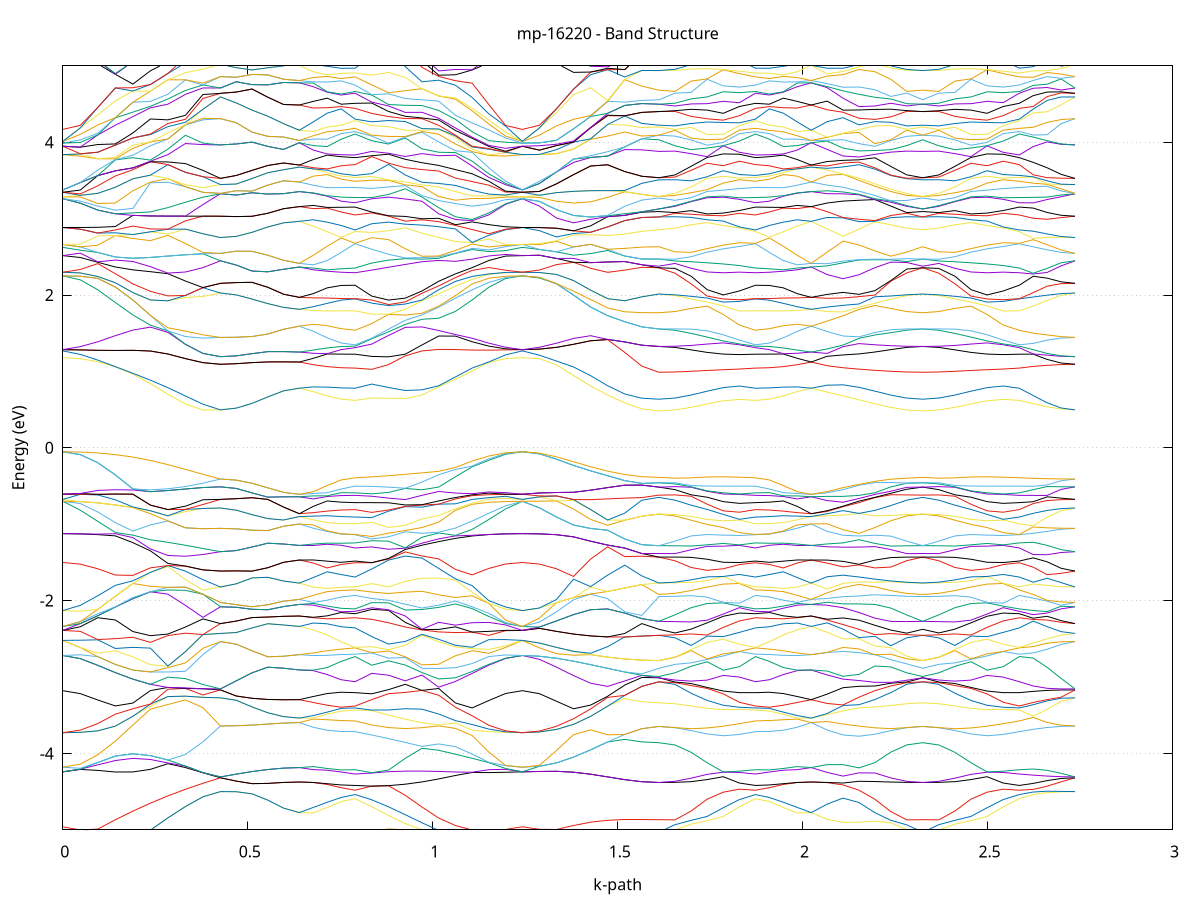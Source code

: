set title 'mp-16220 - Band Structure'
set xlabel 'k-path'
set ylabel 'Energy (eV)'
set grid y
set yrange [-5:5]
set terminal png size 800,600
set output 'mp-16220_bands_gnuplot.png'
plot '-' using 1:2 with lines notitle, '-' using 1:2 with lines notitle, '-' using 1:2 with lines notitle, '-' using 1:2 with lines notitle, '-' using 1:2 with lines notitle, '-' using 1:2 with lines notitle, '-' using 1:2 with lines notitle, '-' using 1:2 with lines notitle, '-' using 1:2 with lines notitle, '-' using 1:2 with lines notitle, '-' using 1:2 with lines notitle, '-' using 1:2 with lines notitle, '-' using 1:2 with lines notitle, '-' using 1:2 with lines notitle, '-' using 1:2 with lines notitle, '-' using 1:2 with lines notitle, '-' using 1:2 with lines notitle, '-' using 1:2 with lines notitle, '-' using 1:2 with lines notitle, '-' using 1:2 with lines notitle, '-' using 1:2 with lines notitle, '-' using 1:2 with lines notitle, '-' using 1:2 with lines notitle, '-' using 1:2 with lines notitle, '-' using 1:2 with lines notitle, '-' using 1:2 with lines notitle, '-' using 1:2 with lines notitle, '-' using 1:2 with lines notitle, '-' using 1:2 with lines notitle, '-' using 1:2 with lines notitle, '-' using 1:2 with lines notitle, '-' using 1:2 with lines notitle, '-' using 1:2 with lines notitle, '-' using 1:2 with lines notitle, '-' using 1:2 with lines notitle, '-' using 1:2 with lines notitle, '-' using 1:2 with lines notitle, '-' using 1:2 with lines notitle, '-' using 1:2 with lines notitle, '-' using 1:2 with lines notitle, '-' using 1:2 with lines notitle, '-' using 1:2 with lines notitle, '-' using 1:2 with lines notitle, '-' using 1:2 with lines notitle, '-' using 1:2 with lines notitle, '-' using 1:2 with lines notitle, '-' using 1:2 with lines notitle, '-' using 1:2 with lines notitle, '-' using 1:2 with lines notitle, '-' using 1:2 with lines notitle, '-' using 1:2 with lines notitle, '-' using 1:2 with lines notitle, '-' using 1:2 with lines notitle, '-' using 1:2 with lines notitle, '-' using 1:2 with lines notitle, '-' using 1:2 with lines notitle, '-' using 1:2 with lines notitle, '-' using 1:2 with lines notitle, '-' using 1:2 with lines notitle, '-' using 1:2 with lines notitle, '-' using 1:2 with lines notitle, '-' using 1:2 with lines notitle, '-' using 1:2 with lines notitle, '-' using 1:2 with lines notitle, '-' using 1:2 with lines notitle, '-' using 1:2 with lines notitle, '-' using 1:2 with lines notitle, '-' using 1:2 with lines notitle, '-' using 1:2 with lines notitle, '-' using 1:2 with lines notitle, '-' using 1:2 with lines notitle, '-' using 1:2 with lines notitle, '-' using 1:2 with lines notitle, '-' using 1:2 with lines notitle, '-' using 1:2 with lines notitle, '-' using 1:2 with lines notitle, '-' using 1:2 with lines notitle, '-' using 1:2 with lines notitle, '-' using 1:2 with lines notitle, '-' using 1:2 with lines notitle, '-' using 1:2 with lines notitle, '-' using 1:2 with lines notitle, '-' using 1:2 with lines notitle, '-' using 1:2 with lines notitle, '-' using 1:2 with lines notitle, '-' using 1:2 with lines notitle, '-' using 1:2 with lines notitle, '-' using 1:2 with lines notitle, '-' using 1:2 with lines notitle, '-' using 1:2 with lines notitle, '-' using 1:2 with lines notitle, '-' using 1:2 with lines notitle, '-' using 1:2 with lines notitle, '-' using 1:2 with lines notitle, '-' using 1:2 with lines notitle, '-' using 1:2 with lines notitle, '-' using 1:2 with lines notitle, '-' using 1:2 with lines notitle, '-' using 1:2 with lines notitle, '-' using 1:2 with lines notitle, '-' using 1:2 with lines notitle, '-' using 1:2 with lines notitle, '-' using 1:2 with lines notitle, '-' using 1:2 with lines notitle, '-' using 1:2 with lines notitle, '-' using 1:2 with lines notitle, '-' using 1:2 with lines notitle, '-' using 1:2 with lines notitle, '-' using 1:2 with lines notitle, '-' using 1:2 with lines notitle, '-' using 1:2 with lines notitle, '-' using 1:2 with lines notitle, '-' using 1:2 with lines notitle, '-' using 1:2 with lines notitle, '-' using 1:2 with lines notitle, '-' using 1:2 with lines notitle, '-' using 1:2 with lines notitle, '-' using 1:2 with lines notitle, '-' using 1:2 with lines notitle, '-' using 1:2 with lines notitle, '-' using 1:2 with lines notitle, '-' using 1:2 with lines notitle, '-' using 1:2 with lines notitle, '-' using 1:2 with lines notitle, '-' using 1:2 with lines notitle, '-' using 1:2 with lines notitle, '-' using 1:2 with lines notitle, '-' using 1:2 with lines notitle, '-' using 1:2 with lines notitle, '-' using 1:2 with lines notitle, '-' using 1:2 with lines notitle, '-' using 1:2 with lines notitle, '-' using 1:2 with lines notitle, '-' using 1:2 with lines notitle, '-' using 1:2 with lines notitle, '-' using 1:2 with lines notitle, '-' using 1:2 with lines notitle, '-' using 1:2 with lines notitle, '-' using 1:2 with lines notitle, '-' using 1:2 with lines notitle
0.000000 -11.709217
0.047366 -11.702817
0.094732 -11.683717
0.142098 -11.651817
0.189464 -11.607317
0.236830 -11.550417
0.284196 -11.481217
0.331562 -11.400017
0.378929 -11.307117
0.426295 -11.203017
0.426295 -11.203017
0.468924 -11.200817
0.511554 -11.194917
0.554183 -11.187017
0.596812 -11.179917
0.639442 -11.177117
0.639442 -11.177117
0.677121 -11.208217
0.714801 -11.230617
0.752480 -11.244017
0.790160 -11.248417
0.790160 -11.248417
0.835375 -11.302317
0.880591 -11.370117
0.925806 -11.440917
0.971021 -11.507817
1.016237 -11.567217
1.061452 -11.617417
1.106667 -11.657217
1.151883 -11.686017
1.197098 -11.703417
1.242314 -11.709217
1.242314 -11.709217
1.288461 -11.703217
1.334609 -11.685117
1.380757 -11.655217
1.426905 -11.614217
1.473052 -11.563417
1.519200 -11.505917
1.565348 -11.450717
1.611496 -11.423717
1.611496 -11.423717
1.655004 -11.418117
1.698513 -11.401317
1.742021 -11.373717
1.785530 -11.335817
1.829038 -11.289917
1.872547 -11.248417
1.872547 -11.248417
1.910226 -11.244017
1.947906 -11.230517
1.985585 -11.208217
2.023264 -11.177117
2.023264 -11.177117
2.066327 -11.235517
2.109389 -11.290217
2.152451 -11.337217
2.195514 -11.374617
2.238576 -11.401817
2.281638 -11.418217
2.324700 -11.423717
2.324700 -11.423717
2.368209 -11.418117
2.411717 -11.401317
2.455226 -11.373717
2.498734 -11.335817
2.542243 -11.289917
2.585751 -11.248417
2.585751 -11.248417
2.623431 -11.221317
2.661110 -11.208517
2.698790 -11.204017
2.736469 -11.203017
e
0.000000 -10.463117
0.047366 -10.485517
0.094732 -10.537617
0.142098 -10.598517
0.189464 -10.656817
0.236830 -10.707517
0.284196 -10.829017
0.331562 -10.963117
0.378929 -11.088117
0.426295 -11.202917
0.426295 -11.202917
0.468924 -11.200817
0.511554 -11.194917
0.554183 -11.187017
0.596812 -11.179917
0.639442 -11.177117
0.639442 -11.177117
0.677121 -11.150617
0.714801 -11.138917
0.752480 -11.135117
0.790160 -11.134317
0.790160 -11.134317
0.835375 -11.087617
0.880591 -11.029717
0.925806 -10.961217
0.971021 -10.883517
1.016237 -10.798617
1.061452 -10.709417
1.106667 -10.621017
1.151883 -10.547217
1.197098 -10.487817
1.242314 -10.463117
1.242314 -10.463117
1.288461 -10.498517
1.334609 -10.586117
1.380757 -10.698017
1.426905 -10.817217
1.473052 -10.933917
1.519200 -11.040817
1.565348 -11.126517
1.611496 -11.163817
1.611496 -11.163817
1.655004 -11.160017
1.698513 -11.148917
1.742021 -11.132217
1.785530 -11.114317
1.829038 -11.110017
1.872547 -11.134317
1.872547 -11.134317
1.910226 -11.135117
1.947906 -11.138917
1.985585 -11.150617
2.023264 -11.177117
2.023264 -11.177117
2.066327 -11.126517
2.109389 -11.105417
2.152451 -11.114417
2.195514 -11.132717
2.238576 -11.149217
2.281638 -11.160017
2.324700 -11.163817
2.324700 -11.163817
2.368209 -11.160017
2.411717 -11.148917
2.455226 -11.132217
2.498734 -11.114317
2.542243 -11.110017
2.585751 -11.134317
2.585751 -11.134317
2.623431 -11.164217
2.661110 -11.185717
2.698790 -11.198617
2.736469 -11.202917
e
0.000000 -10.463017
0.047366 -10.485417
0.094732 -10.537617
0.142098 -10.598417
0.189464 -10.656717
0.236830 -10.707517
0.284196 -10.748417
0.331562 -10.778317
0.378929 -10.796417
0.426295 -10.802517
0.426295 -10.802517
0.468924 -10.811617
0.511554 -10.834217
0.554183 -10.860517
0.596812 -10.881117
0.639442 -10.888817
0.639442 -10.888817
0.677121 -10.909917
0.714801 -10.925417
0.752480 -10.934917
0.790160 -10.938117
0.790160 -10.938117
0.835375 -10.945017
0.880591 -10.923817
0.925806 -10.883317
0.971021 -10.829417
1.016237 -10.765617
1.061452 -10.694717
1.106667 -10.620017
1.151883 -10.541817
1.197098 -10.484417
1.242314 -10.463017
1.242314 -10.463017
1.288461 -10.465917
1.334609 -10.473317
1.380757 -10.483017
1.426905 -10.492417
1.473052 -10.499817
1.519200 -10.504617
1.565348 -10.507017
1.611496 -10.507717
1.611496 -10.507717
1.655004 -10.551117
1.698513 -10.644517
1.742021 -10.750417
1.785530 -10.850517
1.829038 -10.922917
1.872547 -10.938117
1.872547 -10.938117
1.910226 -10.934917
1.947906 -10.925417
1.985585 -10.909917
2.023264 -10.888817
2.023264 -10.888817
2.066327 -10.912217
2.109389 -10.890417
2.152451 -10.823217
2.195514 -10.733517
2.238576 -10.637017
2.281638 -10.549617
2.324700 -10.507717
2.324700 -10.507717
2.368209 -10.551117
2.411717 -10.644517
2.455226 -10.750417
2.498734 -10.850517
2.542243 -10.922917
2.585751 -10.938117
2.585751 -10.938117
2.623431 -10.907617
2.661110 -10.862517
2.698790 -10.820317
2.736469 -10.802517
e
0.000000 -10.463017
0.047366 -10.460417
0.094732 -10.452717
0.142098 -10.439617
0.189464 -10.539017
0.236830 -10.687017
0.284196 -10.748417
0.331562 -10.778317
0.378929 -10.796417
0.426295 -10.802517
0.426295 -10.802517
0.468924 -10.811517
0.511554 -10.834117
0.554183 -10.860517
0.596812 -10.881017
0.639442 -10.888817
0.639442 -10.888817
0.677121 -10.853717
0.714801 -10.803417
0.752480 -10.756617
0.790160 -10.736717
0.790160 -10.736717
0.835375 -10.691917
0.880591 -10.636317
0.925806 -10.570517
0.971021 -10.495617
1.016237 -10.413017
1.061452 -10.353717
1.106667 -10.401517
1.151883 -10.435717
1.197098 -10.456217
1.242314 -10.463017
1.242314 -10.463017
1.288461 -10.465917
1.334609 -10.473317
1.380757 -10.483017
1.426905 -10.492417
1.473052 -10.499817
1.519200 -10.504617
1.565348 -10.507017
1.611496 -10.507617
1.611496 -10.507617
1.655004 -10.530717
1.698513 -10.578617
1.742021 -10.628917
1.785530 -10.673617
1.829038 -10.709917
1.872547 -10.736717
1.872547 -10.736717
1.910226 -10.756617
1.947906 -10.803417
1.985585 -10.853717
2.023264 -10.888817
2.023264 -10.888817
2.066327 -10.841717
2.109389 -10.783017
2.152451 -10.718017
2.195514 -10.650617
2.238576 -10.585317
2.281638 -10.531217
2.324700 -10.507617
2.324700 -10.507617
2.368209 -10.530717
2.411717 -10.578617
2.455226 -10.628917
2.498734 -10.673617
2.542243 -10.709917
2.585751 -10.736717
2.585751 -10.736717
2.623431 -10.765317
2.661110 -10.785917
2.698790 -10.798317
2.736469 -10.802517
e
0.000000 -10.045817
0.047366 -10.110317
0.094732 -10.240417
0.142098 -10.388117
0.189464 -10.421117
0.236830 -10.397017
0.284196 -10.367117
0.331562 -10.331117
0.378929 -10.289017
0.426295 -10.240717
0.426295 -10.240717
0.468924 -10.221517
0.511554 -10.168417
0.554183 -10.090317
0.596812 -9.996617
0.639442 -9.919217
0.639442 -9.919217
0.677121 -10.007417
0.714801 -10.108417
0.752480 -10.183717
0.790160 -10.212817
0.790160 -10.212817
0.835375 -10.195017
0.880591 -10.174317
0.925806 -10.151917
0.971021 -10.217617
1.016237 -10.292417
1.061452 -10.325017
1.106667 -10.235017
1.151883 -10.148717
1.197098 -10.077317
1.242314 -10.045817
1.242314 -10.045817
1.288461 -10.058717
1.334609 -10.090717
1.380757 -10.131417
1.426905 -10.173717
1.473052 -10.212517
1.519200 -10.243717
1.565348 -10.264017
1.611496 -10.271017
1.611496 -10.271017
1.655004 -10.251617
1.698513 -10.224517
1.742021 -10.209917
1.785530 -10.205417
1.829038 -10.206817
1.872547 -10.212817
1.872547 -10.212817
1.910226 -10.183717
1.947906 -10.108417
1.985585 -10.007417
2.023264 -9.919217
2.023264 -9.919217
2.066327 -9.970917
2.109389 -10.031917
2.152451 -10.088017
2.195514 -10.139817
2.238576 -10.198417
2.281638 -10.248817
2.324700 -10.271017
2.324700 -10.271017
2.368209 -10.251617
2.411717 -10.224517
2.455226 -10.209917
2.498734 -10.205417
2.542243 -10.206817
2.585751 -10.212817
2.585751 -10.212817
2.623431 -10.224717
2.661110 -10.233517
2.698790 -10.238917
2.736469 -10.240717
e
0.000000 -10.045817
0.047366 -10.013917
0.094732 -9.933617
0.142098 -9.866617
0.189464 -9.926117
0.236830 -9.993317
0.284196 -10.061217
0.331562 -10.126117
0.378929 -10.186217
0.426295 -10.240717
0.426295 -10.240717
0.468924 -10.221517
0.511554 -10.168417
0.554183 -10.090317
0.596812 -9.996617
0.639442 -9.919117
0.639442 -9.919117
0.677121 -9.914417
0.714801 -9.918317
0.752480 -9.922517
0.790160 -9.924117
0.790160 -9.924117
0.835375 -9.915117
0.880591 -10.028817
0.925806 -10.129717
0.971021 -10.129217
1.016237 -10.107817
1.061452 -10.089017
1.106667 -10.073317
1.151883 -10.060417
1.197098 -10.050217
1.242314 -10.045817
1.242314 -10.045817
1.288461 -10.058617
1.334609 -10.090717
1.380757 -10.131417
1.426905 -10.173717
1.473052 -10.212417
1.519200 -10.243617
1.565348 -10.263917
1.611496 -10.271017
1.611496 -10.271017
1.655004 -10.239017
1.698513 -10.164917
1.742021 -10.072417
1.785530 -9.972417
1.829038 -9.873917
1.872547 -9.924117
1.872547 -9.924117
1.910226 -9.922517
1.947906 -9.918317
1.985585 -9.914417
2.023264 -9.919117
2.023264 -9.919117
2.066327 -9.949317
2.109389 -10.010317
2.152451 -10.074317
2.195514 -10.137817
2.238576 -10.191117
2.281638 -10.242617
2.324700 -10.271017
2.324700 -10.271017
2.368209 -10.239017
2.411717 -10.164917
2.455226 -10.072417
2.498734 -9.972417
2.542243 -9.873917
2.585751 -9.924117
2.585751 -9.924117
2.623431 -10.039317
2.661110 -10.140017
2.698790 -10.213017
2.736469 -10.240717
e
0.000000 -10.045617
0.047366 -10.013717
0.094732 -9.933417
0.142098 -9.827617
0.189464 -9.731917
0.236830 -9.666817
0.284196 -9.587417
0.331562 -9.494017
0.378929 -9.386817
0.426295 -9.308617
0.426295 -9.308617
0.468924 -9.403817
0.511554 -9.522117
0.554183 -9.642617
0.596812 -9.760217
0.639442 -9.845317
0.639442 -9.845317
0.677121 -9.832217
0.714801 -9.811517
0.752480 -9.795117
0.790160 -9.789017
0.790160 -9.789017
0.835375 -9.780317
0.880591 -9.649617
0.925806 -9.597517
0.971021 -9.651617
1.016237 -9.699417
1.061452 -9.753817
1.106667 -9.852917
1.151883 -9.945217
1.197098 -10.016817
1.242314 -10.045617
1.242314 -10.045617
1.288461 -10.029817
1.334609 -9.997117
1.380757 -9.966117
1.426905 -9.942317
1.473052 -9.925517
1.519200 -9.914317
1.565348 -9.907817
1.611496 -9.905717
1.611496 -9.905717
1.655004 -9.883517
1.698513 -9.826417
1.742021 -9.768417
1.785530 -9.772117
1.829038 -9.841417
1.872547 -9.789017
1.872547 -9.789017
1.910226 -9.795117
1.947906 -9.811517
1.985585 -9.832217
2.023264 -9.845317
2.023264 -9.845317
2.066327 -9.805317
2.109389 -9.758317
2.152451 -9.737117
2.195514 -9.764417
2.238576 -9.827217
2.281638 -9.883917
2.324700 -9.905717
2.324700 -9.905717
2.368209 -9.883517
2.411717 -9.826417
2.455226 -9.768417
2.498734 -9.772117
2.542243 -9.841417
2.585751 -9.789017
2.585751 -9.789017
2.623431 -9.674917
2.661110 -9.553217
2.698790 -9.424717
2.736469 -9.308617
e
0.000000 -9.848217
0.047366 -9.840917
0.094732 -9.828817
0.142098 -9.827417
0.189464 -9.709917
0.236830 -9.590317
0.284196 -9.479017
0.331562 -9.388017
0.378929 -9.328917
0.426295 -9.308617
0.426295 -9.308617
0.468924 -9.403717
0.511554 -9.522117
0.554183 -9.642517
0.596812 -9.760117
0.639442 -9.845317
0.639442 -9.845317
0.677121 -9.766017
0.714801 -9.652617
0.752480 -9.531217
0.790160 -9.419017
0.790160 -9.419017
0.835375 -9.477917
0.880591 -9.538717
0.925806 -9.571217
0.971021 -9.607017
1.016237 -9.658417
1.061452 -9.740917
1.106667 -9.777317
1.151883 -9.810017
1.197098 -9.836817
1.242314 -9.848217
1.242314 -9.848217
1.288461 -9.830517
1.334609 -9.783017
1.380757 -9.713917
1.426905 -9.627517
1.473052 -9.526717
1.519200 -9.414217
1.565348 -9.293017
1.611496 -9.183317
1.611496 -9.183317
1.655004 -9.273417
1.698513 -9.390717
1.742021 -9.481517
1.785530 -9.501017
1.829038 -9.460017
1.872547 -9.419017
1.872547 -9.419017
1.910226 -9.531217
1.947906 -9.652617
1.985585 -9.766017
2.023264 -9.845317
2.023264 -9.845317
2.066327 -9.798117
2.109389 -9.711817
2.152451 -9.613517
2.195514 -9.506217
2.238576 -9.391317
2.281638 -9.271417
2.324700 -9.183317
2.324700 -9.183317
2.368209 -9.273417
2.411717 -9.390717
2.455226 -9.481517
2.498734 -9.501017
2.542243 -9.460017
2.585751 -9.419017
2.585751 -9.419017
2.623431 -9.375117
2.661110 -9.339817
2.698790 -9.316717
2.736469 -9.308617
e
0.000000 -9.848117
0.047366 -9.829417
0.094732 -9.819117
0.142098 -9.782717
0.189464 -9.709717
0.236830 -9.590117
0.284196 -9.478817
0.331562 -9.387817
0.378929 -9.328817
0.426295 -9.266217
0.426295 -9.266217
0.468924 -9.179417
0.511554 -9.085817
0.554183 -9.005417
0.596812 -8.940617
0.639442 -8.901217
0.639442 -8.901217
0.677121 -9.006917
0.714801 -9.137217
0.752480 -9.269817
0.790160 -9.385917
0.790160 -9.385917
0.835375 -9.442917
0.880591 -9.499917
0.925806 -9.555017
0.971021 -9.584217
1.016237 -9.655617
1.061452 -9.701317
1.106667 -9.745117
1.151883 -9.788217
1.197098 -9.828217
1.242314 -9.848117
1.242314 -9.848117
1.288461 -9.830317
1.334609 -9.782917
1.380757 -9.713817
1.426905 -9.627417
1.473052 -9.526617
1.519200 -9.414117
1.565348 -9.292917
1.611496 -9.183117
1.611496 -9.183117
1.655004 -9.237617
1.698513 -9.298017
1.742021 -9.347817
1.785530 -9.383217
1.829038 -9.399017
1.872547 -9.385917
1.872547 -9.385917
1.910226 -9.269817
1.947906 -9.137317
1.985585 -9.006917
2.023264 -8.901217
2.023264 -8.901217
2.066327 -9.044817
2.109389 -9.186417
2.152451 -9.288617
2.195514 -9.324017
2.238576 -9.297317
2.281638 -9.238917
2.324700 -9.183117
2.324700 -9.183117
2.368209 -9.237617
2.411717 -9.298017
2.455226 -9.347817
2.498734 -9.383217
2.542243 -9.399017
2.585751 -9.385917
2.585751 -9.385917
2.623431 -9.341217
2.661110 -9.302917
2.698790 -9.276017
2.736469 -9.266217
e
0.000000 -9.221517
0.047366 -9.194917
0.094732 -9.110917
0.142098 -8.978317
0.189464 -8.948317
0.236830 -8.927017
0.284196 -8.897917
0.331562 -8.986017
0.378929 -9.132417
0.426295 -9.266117
0.426295 -9.266117
0.468924 -9.179417
0.511554 -9.085717
0.554183 -9.005317
0.596812 -8.940617
0.639442 -8.901117
0.639442 -8.901117
0.677121 -8.928317
0.714801 -8.955817
0.752480 -8.975717
0.790160 -8.982917
0.790160 -8.982917
0.835375 -9.068417
0.880591 -9.142417
0.925806 -9.171117
0.971021 -9.125217
1.016237 -9.050617
1.061452 -8.998917
1.106667 -9.050917
1.151883 -9.135617
1.197098 -9.198717
1.242314 -9.221517
1.242314 -9.221517
1.288461 -9.198317
1.334609 -9.142917
1.380757 -9.099017
1.426905 -9.086817
1.473052 -9.088917
1.519200 -9.094417
1.565348 -9.098917
1.611496 -9.145217
1.611496 -9.145217
1.655004 -9.150517
1.698513 -9.136317
1.742021 -9.111617
1.785530 -9.076517
1.829038 -9.031817
1.872547 -8.982917
1.872547 -8.982917
1.910226 -8.975717
1.947906 -8.955817
1.985585 -8.928317
2.023264 -8.901117
2.023264 -8.901117
2.066327 -8.933517
2.109389 -8.983717
2.152451 -9.036617
2.195514 -9.085017
2.238576 -9.123417
2.281638 -9.147517
2.324700 -9.145217
2.324700 -9.145217
2.368209 -9.150517
2.411717 -9.136317
2.455226 -9.111617
2.498734 -9.076517
2.542243 -9.031817
2.585751 -8.982917
2.585751 -8.982917
2.623431 -8.915117
2.661110 -9.001717
2.698790 -9.145017
2.736469 -9.266117
e
0.000000 -8.982317
0.047366 -8.980317
0.094732 -8.974117
0.142098 -8.963617
0.189464 -8.948117
0.236830 -8.926717
0.284196 -8.897617
0.331562 -8.860817
0.378929 -8.823017
0.426295 -8.805317
0.426295 -8.805317
0.468924 -8.807617
0.511554 -8.815017
0.554183 -8.829117
0.596812 -8.851717
0.639442 -8.876717
0.639442 -8.876717
0.677121 -8.823017
0.714801 -8.762417
0.752480 -8.729817
0.790160 -8.718517
0.790160 -8.718517
0.835375 -8.626817
0.880591 -8.661817
0.925806 -8.744517
0.971021 -8.822017
1.016237 -8.895417
1.061452 -8.969117
1.106667 -8.979117
1.151883 -8.977217
1.197098 -8.980417
1.242314 -8.982317
1.242314 -8.982317
1.288461 -8.977617
1.334609 -8.953217
1.380757 -8.874817
1.426905 -8.829617
1.473052 -8.844517
1.519200 -8.922517
1.565348 -9.036117
1.611496 -9.145217
1.611496 -9.145217
1.655004 -9.083317
1.698513 -9.000317
1.742021 -8.913917
1.785530 -8.829017
1.829038 -8.753017
1.872547 -8.718517
1.872547 -8.718517
1.910226 -8.729817
1.947906 -8.762417
1.985585 -8.823017
2.023264 -8.876717
2.023264 -8.876717
2.066327 -8.872717
2.109389 -8.877317
2.152451 -8.905817
2.195514 -8.953817
2.238576 -9.016117
2.281638 -9.086617
2.324700 -9.145217
2.324700 -9.145217
2.368209 -9.083317
2.411717 -9.000317
2.455226 -8.913917
2.498734 -8.829017
2.542243 -8.753017
2.585751 -8.718517
2.585751 -8.718517
2.623431 -8.857817
2.661110 -8.858117
2.698790 -8.819217
2.736469 -8.805317
e
0.000000 -8.982117
0.047366 -8.980117
0.094732 -8.973917
0.142098 -8.963417
0.189464 -8.817517
0.236830 -8.658717
0.284196 -8.827717
0.331562 -8.860517
0.378929 -8.822717
0.426295 -8.805317
0.426295 -8.805317
0.468924 -8.807617
0.511554 -8.815017
0.554183 -8.829017
0.596812 -8.851717
0.639442 -8.876717
0.639442 -8.876717
0.677121 -8.813117
0.714801 -8.757317
0.752480 -8.704017
0.790160 -8.680917
0.790160 -8.680917
0.835375 -8.574317
0.880591 -8.582517
0.925806 -8.559717
0.971021 -8.572417
1.016237 -8.627417
1.061452 -8.750217
1.106667 -8.867417
1.151883 -8.936717
1.197098 -8.971517
1.242314 -8.982117
1.242314 -8.982117
1.288461 -8.966617
1.334609 -8.924017
1.380757 -8.869017
1.426905 -8.829517
1.473052 -8.844317
1.519200 -8.922417
1.565348 -9.036017
1.611496 -9.100717
1.611496 -9.100617
1.655004 -8.997117
1.698513 -8.867817
1.742021 -8.743717
1.785530 -8.632617
1.829038 -8.544417
1.872547 -8.680917
1.872547 -8.680917
1.910226 -8.704017
1.947906 -8.757317
1.985585 -8.813117
2.023264 -8.876717
2.023264 -8.876717
2.066327 -8.720017
2.109389 -8.581817
2.152451 -8.620017
2.195514 -8.736917
2.238576 -8.866517
2.281638 -8.997917
2.324700 -9.100617
2.324700 -9.100617
2.368209 -8.997117
2.411717 -8.867817
2.455226 -8.743717
2.498734 -8.632717
2.542243 -8.544417
2.585751 -8.680917
2.585751 -8.680917
2.623431 -8.726517
2.661110 -8.766617
2.698790 -8.794917
2.736469 -8.805317
e
0.000000 -8.982117
0.047366 -8.949717
0.094732 -8.864817
0.142098 -8.747117
0.189464 -8.609317
0.236830 -8.643417
0.284196 -8.464917
0.331562 -8.288117
0.378929 -8.233517
0.426295 -8.261817
0.426295 -8.261817
0.468924 -8.271817
0.511554 -8.294617
0.554183 -8.318117
0.596812 -8.334817
0.639442 -8.340717
0.639442 -8.340717
0.677121 -8.379417
0.714801 -8.424017
0.752480 -8.464817
0.790160 -8.483617
0.790160 -8.483617
0.835375 -8.566417
0.880591 -8.439017
0.925806 -8.352717
0.971021 -8.409317
1.016237 -8.591317
1.061452 -8.714417
1.106667 -8.812117
1.151883 -8.899717
1.197098 -8.960417
1.242314 -8.982117
1.242314 -8.982117
1.288461 -8.966517
1.334609 -8.923917
1.380757 -8.868817
1.426905 -8.733817
1.473052 -8.558817
1.519200 -8.373417
1.565348 -8.205517
1.611496 -8.124417
1.611496 -8.124417
1.655004 -8.116717
1.698513 -8.098717
1.742021 -8.231317
1.785530 -8.380817
1.829038 -8.539917
1.872547 -8.483617
1.872547 -8.483617
1.910226 -8.464817
1.947906 -8.424017
1.985585 -8.379417
2.023264 -8.340717
2.023264 -8.340717
2.066327 -8.399217
2.109389 -8.455017
2.152451 -8.363817
2.195514 -8.222117
2.238576 -8.097717
2.281638 -8.116817
2.324700 -8.124417
2.324700 -8.124417
2.368209 -8.116717
2.411717 -8.098717
2.455226 -8.231317
2.498734 -8.380817
2.542243 -8.539917
2.585751 -8.483617
2.585751 -8.483617
2.623431 -8.408317
2.661110 -8.338317
2.698790 -8.283717
2.736469 -8.261817
e
0.000000 -7.870017
0.047366 -7.948717
0.094732 -8.112317
0.142098 -8.296117
0.189464 -8.480517
0.236830 -8.458417
0.284196 -8.298917
0.331562 -8.166017
0.378929 -8.233517
0.426295 -8.261817
0.426295 -8.261817
0.468924 -8.271817
0.511554 -8.294617
0.554183 -8.318117
0.596812 -8.334817
0.639442 -8.340717
0.639442 -8.340717
0.677121 -8.299717
0.714801 -8.246017
0.752480 -8.186817
0.790160 -8.146717
0.790160 -8.146717
0.835375 -8.184617
0.880591 -8.278717
0.925806 -8.334617
0.971021 -8.394617
1.016237 -8.388017
1.061452 -8.321117
1.106667 -8.203217
1.151883 -8.061217
1.197098 -7.930317
1.242314 -7.870017
1.242314 -7.870017
1.288461 -7.914617
1.334609 -8.015917
1.380757 -8.126317
1.426905 -8.205017
1.473052 -8.211117
1.519200 -8.137117
1.565348 -8.019617
1.611496 -7.939917
1.611496 -7.939917
1.655004 -7.992117
1.698513 -8.096817
1.742021 -8.093017
1.785530 -8.118517
1.829038 -8.120717
1.872547 -8.146717
1.872547 -8.146717
1.910226 -8.186817
1.947906 -8.246017
1.985585 -8.299717
2.023264 -8.340717
2.023264 -8.340717
2.066327 -8.288917
2.109389 -8.232617
2.152451 -8.168817
2.195514 -8.107517
2.238576 -8.094017
2.281638 -7.990817
2.324700 -7.939917
2.324700 -7.939917
2.368209 -7.992117
2.411717 -8.096817
2.455226 -8.093017
2.498734 -8.118517
2.542243 -8.120717
2.585751 -8.146717
2.585751 -8.146717
2.623431 -8.200817
2.661110 -8.235817
2.698790 -8.255417
2.736469 -8.261817
e
0.000000 -7.869917
0.047366 -7.875217
0.094732 -7.891317
0.142098 -7.919217
0.189464 -7.960717
0.236830 -8.017317
0.284196 -8.088017
0.331562 -8.166017
0.378929 -8.117917
0.426295 -7.959017
0.426295 -7.959017
0.468924 -7.943017
0.511554 -7.910417
0.554183 -7.894317
0.596812 -7.896817
0.639442 -7.899517
0.639442 -7.899517
0.677121 -7.937017
0.714801 -7.987217
0.752480 -8.041917
0.790160 -8.080017
0.790160 -8.080017
0.835375 -8.049317
0.880591 -8.045517
0.925806 -8.220917
0.971021 -8.244717
1.016237 -8.161617
1.061452 -8.082217
1.106667 -8.006617
1.151883 -7.939217
1.197098 -7.889117
1.242314 -7.869917
1.242314 -7.869917
1.288461 -7.914417
1.334609 -8.015817
1.380757 -8.126217
1.426905 -8.205017
1.473052 -8.211117
1.519200 -8.137017
1.565348 -8.019517
1.611496 -7.939717
1.611496 -7.939717
1.655004 -7.960017
1.698513 -8.002017
1.742021 -8.015217
1.785530 -8.014617
1.829038 -8.089417
1.872547 -8.080017
1.872547 -8.080017
1.910226 -8.041917
1.947906 -7.987217
1.985585 -7.937017
2.023264 -7.899517
2.023264 -7.899517
2.066327 -7.937517
2.109389 -7.950317
2.152451 -7.977117
2.195514 -8.023817
2.238576 -8.007317
2.281638 -7.960317
2.324700 -7.939717
2.324700 -7.939717
2.368209 -7.960017
2.411717 -8.002017
2.455226 -8.015217
2.498734 -8.014617
2.542243 -8.089417
2.585751 -8.080017
2.585751 -8.080017
2.623431 -7.993817
2.661110 -7.935617
2.698790 -7.947517
2.736469 -7.959017
e
0.000000 -7.869617
0.047366 -7.874917
0.094732 -7.891017
0.142098 -7.919017
0.189464 -7.960517
0.236830 -8.017117
0.284196 -8.087917
0.331562 -8.134117
0.378929 -7.966517
0.426295 -7.959017
0.426295 -7.959017
0.468924 -7.943017
0.511554 -7.910317
0.554183 -7.894317
0.596812 -7.896817
0.639442 -7.899517
0.639442 -7.899517
0.677121 -7.864917
0.714801 -7.849117
0.752480 -7.856417
0.790160 -7.860917
0.790160 -7.860917
0.835375 -7.913717
0.880591 -7.910717
0.925806 -7.770817
0.971021 -7.857517
1.016237 -7.902917
1.061452 -7.912617
1.106667 -7.902617
1.151883 -7.887017
1.197098 -7.874617
1.242314 -7.869617
1.242314 -7.869617
1.288461 -7.868817
1.334609 -7.865817
1.380757 -7.861317
1.426905 -7.856017
1.473052 -7.850517
1.519200 -7.845817
1.565348 -7.842617
1.611496 -7.841517
1.611496 -7.841517
1.655004 -7.836117
1.698513 -7.868617
1.742021 -7.936017
1.785530 -7.970517
1.829038 -7.907817
1.872547 -7.860917
1.872547 -7.860917
1.910226 -7.856417
1.947906 -7.849117
1.985585 -7.864917
2.023264 -7.899517
2.023264 -7.899517
2.066327 -7.873117
2.109389 -7.915217
2.152451 -7.934217
2.195514 -7.898517
2.238576 -7.857717
2.281638 -7.835517
2.324700 -7.841517
2.324700 -7.841517
2.368209 -7.836117
2.411717 -7.868617
2.455226 -7.936017
2.498734 -7.970517
2.542243 -7.907817
2.585751 -7.860917
2.585751 -7.860917
2.623431 -7.875417
2.661110 -7.912017
2.698790 -7.945317
2.736469 -7.959017
e
0.000000 -7.341117
0.047366 -7.343717
0.094732 -7.354417
0.142098 -7.379617
0.189464 -7.425017
0.236830 -7.492317
0.284196 -7.580617
0.331562 -7.688617
0.378929 -7.815217
0.426295 -7.799217
0.426295 -7.799217
0.468924 -7.801917
0.511554 -7.801117
0.554183 -7.775817
0.596812 -7.737717
0.639442 -7.720317
0.639442 -7.720317
0.677121 -7.743217
0.714801 -7.717817
0.752480 -7.738817
0.790160 -7.748217
0.790160 -7.748217
0.835375 -7.651617
0.880591 -7.654917
0.925806 -7.736717
0.971021 -7.544117
1.016237 -7.360817
1.061452 -7.261417
1.106667 -7.231717
1.151883 -7.276217
1.197098 -7.322017
1.242314 -7.341117
1.242314 -7.341117
1.288461 -7.301417
1.334609 -7.215117
1.380757 -7.230817
1.426905 -7.276017
1.473052 -7.350317
1.519200 -7.457217
1.565348 -7.578617
1.611496 -7.672417
1.611496 -7.672417
1.655004 -7.662817
1.698513 -7.636517
1.742021 -7.622717
1.785530 -7.629017
1.829038 -7.675617
1.872547 -7.748217
1.872547 -7.748217
1.910226 -7.738817
1.947906 -7.717817
1.985585 -7.743217
2.023264 -7.720417
2.023264 -7.720317
2.066327 -7.760117
2.109389 -7.732817
2.152451 -7.690817
2.195514 -7.664617
2.238576 -7.658717
2.281638 -7.666417
2.324700 -7.672417
2.324700 -7.672417
2.368209 -7.662817
2.411717 -7.636517
2.455226 -7.622717
2.498734 -7.629017
2.542243 -7.675617
2.585751 -7.748217
2.585751 -7.748217
2.623431 -7.818717
2.661110 -7.854917
2.698790 -7.820817
2.736469 -7.799217
e
0.000000 -7.340817
0.047366 -7.258517
0.094732 -7.203317
0.142098 -7.218717
0.189464 -7.242917
0.236830 -7.288717
0.284196 -7.370317
0.331562 -7.490017
0.378929 -7.637217
0.426295 -7.799117
0.426295 -7.799117
0.468924 -7.801817
0.511554 -7.801117
0.554183 -7.775817
0.596812 -7.737717
0.639442 -7.720317
0.639442 -7.720317
0.677121 -7.704117
0.714801 -7.716217
0.752480 -7.651917
0.790160 -7.613117
0.790160 -7.613117
0.835375 -7.529217
0.880591 -7.552917
0.925806 -7.459817
0.971021 -7.378017
1.016237 -7.311517
1.061452 -7.242317
1.106667 -7.226817
1.151883 -7.205417
1.197098 -7.284117
1.242314 -7.340817
1.242314 -7.340817
1.288461 -7.301117
1.334609 -7.214917
1.380757 -7.133417
1.426905 -7.117917
1.473052 -7.227517
1.519200 -7.401417
1.565348 -7.574917
1.611496 -7.672317
1.611496 -7.672317
1.655004 -7.658217
1.698513 -7.627117
1.742021 -7.582717
1.785530 -7.568717
1.829038 -7.576917
1.872547 -7.613117
1.872547 -7.613117
1.910226 -7.651917
1.947906 -7.716217
1.985585 -7.704117
2.023264 -7.720317
2.023264 -7.720317
2.066327 -7.664617
2.109389 -7.627317
2.152451 -7.614517
2.195514 -7.619917
2.238576 -7.633517
2.281638 -7.655917
2.324700 -7.672317
2.324700 -7.672317
2.368209 -7.658217
2.411717 -7.627017
2.455226 -7.582717
2.498734 -7.568817
2.542243 -7.576917
2.585751 -7.613117
2.585751 -7.613117
2.623431 -7.678317
2.661110 -7.736417
2.698790 -7.781617
2.736469 -7.799117
e
0.000000 -7.189217
0.047366 -7.193017
0.094732 -7.085217
0.142098 -6.888217
0.189464 -6.765317
0.236830 -6.923617
0.284196 -7.051817
0.331562 -7.144617
0.378929 -7.200017
0.426295 -7.218217
0.426295 -7.218217
0.468924 -7.210217
0.511554 -7.190717
0.554183 -7.170217
0.596812 -7.158217
0.639442 -7.155217
0.639442 -7.155217
0.677121 -7.218717
0.714801 -7.294417
0.752480 -7.370717
0.790160 -7.411517
0.790160 -7.411517
0.835375 -7.515017
0.880591 -7.390717
0.925806 -7.246917
0.971021 -7.090017
1.016237 -6.925017
1.061452 -6.926617
1.106667 -7.034717
1.151883 -7.162317
1.197098 -7.192817
1.242314 -7.189217
1.242314 -7.189217
1.288461 -7.193017
1.334609 -7.205617
1.380757 -7.133217
1.426905 -7.117717
1.473052 -7.227417
1.519200 -7.401417
1.565348 -7.574917
1.611496 -7.644817
1.611496 -7.644817
1.655004 -7.637217
1.698513 -7.611517
1.742021 -7.576717
1.785530 -7.523517
1.829038 -7.469117
1.872547 -7.411517
1.872547 -7.411517
1.910226 -7.370717
1.947906 -7.294417
1.985585 -7.218717
2.023264 -7.155217
2.023264 -7.155217
2.066327 -7.245817
2.109389 -7.336717
2.152451 -7.426317
2.195514 -7.512417
2.238576 -7.589817
2.281638 -7.636917
2.324700 -7.644817
2.324700 -7.644817
2.368209 -7.637217
2.411717 -7.611517
2.455226 -7.576717
2.498734 -7.523517
2.542243 -7.469117
2.585751 -7.411517
2.585751 -7.411517
2.623431 -7.329717
2.661110 -7.268417
2.698790 -7.230917
2.736469 -7.218217
e
0.000000 -6.770917
0.047366 -6.763517
0.094732 -6.741017
0.142098 -6.703517
0.189464 -6.765217
0.236830 -6.923517
0.284196 -7.051817
0.331562 -7.144617
0.378929 -7.199917
0.426295 -7.218217
0.426295 -7.218217
0.468924 -7.210217
0.511554 -7.190717
0.554183 -7.170217
0.596812 -7.158117
0.639442 -7.155117
0.639442 -7.155117
0.677121 -7.095217
0.714801 -7.035917
0.752480 -6.992517
0.790160 -6.976717
0.790160 -6.976717
0.835375 -6.897317
0.880591 -6.841917
0.925806 -6.813817
0.971021 -6.815717
1.016237 -6.852217
1.061452 -6.765517
1.106667 -6.721617
1.151883 -6.745417
1.197098 -6.764217
1.242314 -6.770917
1.242314 -6.770917
1.288461 -6.764017
1.334609 -6.744717
1.380757 -6.716917
1.426905 -6.732517
1.473052 -6.753017
1.519200 -6.720217
1.565348 -6.689917
1.611496 -6.678717
1.611496 -6.678717
1.655004 -6.699317
1.698513 -6.752217
1.742021 -6.821317
1.785530 -6.885017
1.829038 -6.930417
1.872547 -6.976717
1.872547 -6.976717
1.910226 -6.992517
1.947906 -7.035917
1.985585 -7.095217
2.023264 -7.155117
2.023264 -7.155117
2.066327 -7.065517
2.109389 -6.977717
2.152451 -6.893417
2.195514 -6.815317
2.238576 -6.748217
2.281638 -6.698617
2.324700 -6.678717
2.324700 -6.678717
2.368209 -6.699317
2.411717 -6.752217
2.455226 -6.821317
2.498734 -6.884917
2.542243 -6.930417
2.585751 -6.976717
2.585751 -6.976717
2.623431 -7.054417
2.661110 -7.132117
2.698790 -7.193817
2.736469 -7.218217
e
0.000000 -6.052517
0.047366 -6.194817
0.094732 -6.391417
0.142098 -6.585017
0.189464 -6.691717
0.236830 -6.582717
0.284196 -6.514417
0.331562 -6.512417
0.378929 -6.469617
0.426295 -6.397317
0.426295 -6.397317
0.468924 -6.425517
0.511554 -6.498817
0.554183 -6.583017
0.596812 -6.644717
0.639442 -6.666617
0.639442 -6.666617
0.677121 -6.714317
0.714801 -6.750617
0.752480 -6.772917
0.790160 -6.780417
0.790160 -6.780417
0.835375 -6.807717
0.880591 -6.755317
0.925806 -6.671417
0.971021 -6.692317
1.016237 -6.758317
1.061452 -6.744217
1.106667 -6.610117
1.151883 -6.410117
1.197098 -6.199117
1.242314 -6.052517
1.242314 -6.052517
1.288461 -6.198017
1.334609 -6.402817
1.380757 -6.597717
1.426905 -6.732417
1.473052 -6.752917
1.519200 -6.720017
1.565348 -6.689817
1.611496 -6.678517
1.611496 -6.678517
1.655004 -6.655817
1.698513 -6.595417
1.742021 -6.630617
1.785530 -6.711217
1.829038 -6.779817
1.872547 -6.780417
1.872547 -6.780417
1.910226 -6.772917
1.947906 -6.750617
1.985585 -6.714317
2.023264 -6.666617
2.023264 -6.666617
2.066327 -6.728317
2.109389 -6.740917
2.152451 -6.708517
2.195514 -6.651417
2.238576 -6.616517
2.281638 -6.656717
2.324700 -6.678517
2.324700 -6.678517
2.368209 -6.655817
2.411717 -6.595417
2.455226 -6.630617
2.498734 -6.711217
2.542243 -6.779817
2.585751 -6.780417
2.585751 -6.780417
2.623431 -6.689917
2.661110 -6.563117
2.698790 -6.445617
2.736469 -6.397317
e
0.000000 -6.052517
0.047366 -6.194617
0.094732 -6.391217
0.142098 -6.584917
0.189464 -6.650817
0.236830 -6.508117
0.284196 -6.499217
0.331562 -6.400617
0.378929 -6.308417
0.426295 -6.397317
0.426295 -6.397317
0.468924 -6.425517
0.511554 -6.498817
0.554183 -6.583017
0.596812 -6.644717
0.639442 -6.666617
0.639442 -6.666617
0.677121 -6.589317
0.714801 -6.479017
0.752480 -6.370217
0.790160 -6.306517
0.790160 -6.306517
0.835375 -6.380217
0.880591 -6.489617
0.925806 -6.596317
0.971021 -6.620617
1.016237 -6.626217
1.061452 -6.644617
1.106667 -6.545217
1.151883 -6.367717
1.197098 -6.184817
1.242314 -6.052517
1.242314 -6.052517
1.288461 -6.197917
1.334609 -6.402717
1.380757 -6.597617
1.426905 -6.685617
1.473052 -6.653817
1.519200 -6.621217
1.565348 -6.584617
1.611496 -6.552017
1.611496 -6.552017
1.655004 -6.540117
1.698513 -6.566517
1.742021 -6.513917
1.785530 -6.426117
1.829038 -6.342617
1.872547 -6.306517
1.872547 -6.306517
1.910226 -6.370217
1.947906 -6.479017
1.985585 -6.589317
2.023264 -6.666617
2.023264 -6.666617
2.066327 -6.567717
2.109389 -6.469917
2.152451 -6.449317
2.195514 -6.480917
2.238576 -6.542317
2.281638 -6.539917
2.324700 -6.552017
2.324700 -6.552017
2.368209 -6.540117
2.411717 -6.566517
2.455226 -6.513917
2.498734 -6.426117
2.542243 -6.342617
2.585751 -6.306517
2.585751 -6.306517
2.623431 -6.348017
2.661110 -6.376117
2.698790 -6.392117
2.736469 -6.397317
e
0.000000 -6.052217
0.047366 -6.081317
0.094732 -6.159517
0.142098 -6.266717
0.189464 -6.378017
0.236830 -6.467617
0.284196 -6.346817
0.331562 -6.213917
0.378929 -6.281217
0.426295 -6.158417
0.426295 -6.158417
0.468924 -6.174717
0.511554 -6.198517
0.554183 -6.212517
0.596812 -6.220017
0.639442 -6.222717
0.639442 -6.222717
0.677121 -6.242717
0.714801 -6.254117
0.752480 -6.259817
0.790160 -6.273117
0.790160 -6.273117
0.835375 -6.292517
0.880591 -6.321317
0.925806 -6.329017
0.971021 -6.272417
1.016237 -6.138117
1.061452 -6.101917
1.106667 -6.088317
1.151883 -6.071417
1.197098 -6.057617
1.242314 -6.052217
1.242314 -6.052217
1.288461 -6.050517
1.334609 -6.043917
1.380757 -6.030817
1.426905 -6.044417
1.473052 -6.218217
1.519200 -6.357217
1.565348 -6.455917
1.611496 -6.508517
1.611496 -6.508517
1.655004 -6.522017
1.698513 -6.505117
1.742021 -6.459517
1.785530 -6.401717
1.829038 -6.336317
1.872547 -6.273117
1.872547 -6.273117
1.910226 -6.259817
1.947906 -6.254117
1.985585 -6.242717
2.023264 -6.222717
2.023264 -6.222717
2.066327 -6.259317
2.109389 -6.295317
2.152451 -6.386817
2.195514 -6.477917
2.238576 -6.512017
2.281638 -6.522117
2.324700 -6.508517
2.324700 -6.508517
2.368209 -6.522017
2.411717 -6.505117
2.455226 -6.459517
2.498734 -6.401717
2.542243 -6.336317
2.585751 -6.273117
2.585751 -6.273117
2.623431 -6.237617
2.661110 -6.213417
2.698790 -6.182517
2.736469 -6.158417
e
0.000000 -5.900617
0.047366 -5.900917
0.094732 -5.902317
0.142098 -5.904917
0.189464 -5.909717
0.236830 -5.945617
0.284196 -6.074117
0.331562 -6.193917
0.378929 -6.111517
0.426295 -6.158417
0.426295 -6.158417
0.468924 -6.174717
0.511554 -6.198417
0.554183 -6.212517
0.596812 -6.220017
0.639442 -6.222717
0.639442 -6.222717
0.677121 -6.201417
0.714801 -6.215617
0.752480 -6.243017
0.790160 -6.261517
0.790160 -6.261517
0.835375 -6.239017
0.880591 -6.164617
0.925806 -6.123217
0.971021 -6.112017
1.016237 -6.108517
1.061452 -5.977217
1.106667 -5.946217
1.151883 -5.921717
1.197098 -5.905917
1.242314 -5.900617
1.242314 -5.900617
1.288461 -5.907817
1.334609 -5.928317
1.380757 -5.957917
1.426905 -5.999217
1.473052 -6.023817
1.519200 -6.050417
1.565348 -6.067717
1.611496 -6.073717
1.611496 -6.073717
1.655004 -6.075517
1.698513 -6.080317
1.742021 -6.086817
1.785530 -6.150617
1.829038 -6.228717
1.872547 -6.261517
1.872547 -6.261517
1.910226 -6.243017
1.947906 -6.215617
1.985585 -6.201417
2.023264 -6.222717
2.023264 -6.222717
2.066327 -6.218517
2.109389 -6.261717
2.152451 -6.164417
2.195514 -6.090517
2.238576 -6.080417
2.281638 -6.075417
2.324700 -6.073717
2.324700 -6.073717
2.368209 -6.075517
2.411717 -6.080317
2.455226 -6.086817
2.498734 -6.150617
2.542243 -6.228717
2.585751 -6.261517
2.585751 -6.261517
2.623431 -6.189317
2.661110 -6.151317
2.698790 -6.156617
2.736469 -6.158417
e
0.000000 -5.900517
0.047366 -5.762517
0.094732 -5.583217
0.142098 -5.672917
0.189464 -5.811117
0.236830 -5.917817
0.284196 -5.931117
0.331562 -5.952717
0.378929 -6.019117
0.426295 -6.037317
0.426295 -6.037317
0.468924 -6.053517
0.511554 -6.086317
0.554183 -6.122217
0.596812 -6.150017
0.639442 -6.160217
0.639442 -6.160217
0.677121 -6.184517
0.714801 -6.171617
0.752480 -6.145917
0.790160 -6.130517
0.790160 -6.130517
0.835375 -6.111017
0.880591 -6.094217
0.925806 -6.074017
0.971021 -6.045017
1.016237 -6.011417
1.061452 -5.963717
1.106667 -5.776117
1.151883 -5.638217
1.197098 -5.778717
1.242314 -5.900517
1.242314 -5.900517
1.288461 -5.770317
1.334609 -5.614917
1.380757 -5.829517
1.426905 -5.991517
1.473052 -5.968917
1.519200 -5.924817
1.565348 -5.883117
1.611496 -5.864517
1.611496 -5.864517
1.655004 -5.898117
1.698513 -5.971617
1.742021 -6.059017
1.785530 -6.093117
1.829038 -6.097217
1.872547 -6.130517
1.872547 -6.130517
1.910226 -6.145917
1.947906 -6.171617
1.985585 -6.184517
2.023264 -6.160217
2.023264 -6.160217
2.066327 -6.179317
2.109389 -6.135817
2.152451 -6.088217
2.195514 -6.032417
2.238576 -5.965417
2.281638 -5.897417
2.324700 -5.864517
2.324700 -5.864517
2.368209 -5.898117
2.411717 -5.971617
2.455226 -6.059017
2.498734 -6.093117
2.542243 -6.097217
2.585751 -6.130517
2.585751 -6.130517
2.623431 -6.142617
2.661110 -6.115117
2.698790 -6.059417
2.736469 -6.037317
e
0.000000 -5.900517
0.047366 -5.762317
0.094732 -5.582917
0.142098 -5.491217
0.189464 -5.540717
0.236830 -5.603317
0.284196 -5.714417
0.331562 -5.870017
0.378929 -5.986317
0.426295 -6.037317
0.426295 -6.037317
0.468924 -6.053517
0.511554 -6.086317
0.554183 -6.122217
0.596812 -6.149917
0.639442 -6.160217
0.639442 -6.160217
0.677121 -6.133617
0.714801 -6.112817
0.752480 -6.099717
0.790160 -6.095217
0.790160 -6.095217
0.835375 -6.101917
0.880591 -6.077817
0.925806 -5.999317
0.971021 -5.885617
1.016237 -5.758517
1.061452 -5.624617
1.106667 -5.535417
1.151883 -5.613517
1.197098 -5.767217
1.242314 -5.900517
1.242314 -5.900517
1.288461 -5.770217
1.334609 -5.611017
1.380757 -5.487317
1.426905 -5.416417
1.473052 -5.389117
1.519200 -5.436617
1.565348 -5.489517
1.611496 -5.511117
1.611496 -5.511117
1.655004 -5.596117
1.698513 -5.761817
1.742021 -5.912317
1.785530 -6.019017
1.829038 -6.091517
1.872547 -6.095217
1.872547 -6.095217
1.910226 -6.099717
1.947906 -6.112817
1.985585 -6.133617
2.023264 -6.160217
2.023264 -6.160217
2.066327 -6.122717
2.109389 -6.099817
2.152451 -6.081017
2.195514 -5.971317
2.238576 -5.779017
2.281638 -5.596717
2.324700 -5.511117
2.324700 -5.511117
2.368209 -5.596117
2.411717 -5.761817
2.455226 -5.912317
2.498734 -6.019017
2.542243 -6.091517
2.585751 -6.095217
2.585751 -6.095217
2.623431 -6.079917
2.661110 -6.060417
2.698790 -6.043917
2.736469 -6.037317
e
0.000000 -5.279517
0.047366 -5.394317
0.094732 -5.533117
0.142098 -5.491117
0.189464 -5.540617
0.236830 -5.603317
0.284196 -5.656617
0.331562 -5.696017
0.378929 -5.720017
0.426295 -5.728017
0.426295 -5.728017
0.468924 -5.666917
0.511554 -5.530417
0.554183 -5.371617
0.596812 -5.224717
0.639442 -5.152417
0.639442 -5.152417
0.677121 -5.232317
0.714801 -5.380817
0.752480 -5.518217
0.790160 -5.577917
0.790160 -5.577917
0.835375 -5.526617
0.880591 -5.484217
0.925806 -5.453417
0.971021 -5.437617
1.016237 -5.441617
1.061452 -5.471717
1.106667 -5.490717
1.151883 -5.545917
1.197098 -5.405817
1.242314 -5.279517
1.242314 -5.279517
1.288461 -5.417017
1.334609 -5.610817
1.380757 -5.487117
1.426905 -5.416217
1.473052 -5.388917
1.519200 -5.380517
1.565348 -5.378217
1.611496 -5.377817
1.611496 -5.377817
1.655004 -5.394517
1.698513 -5.432217
1.742021 -5.473817
1.785530 -5.512217
1.829038 -5.546417
1.872547 -5.577917
1.872547 -5.577917
1.910226 -5.518217
1.947906 -5.380817
1.985585 -5.232317
2.023264 -5.152417
2.023264 -5.152417
2.066327 -5.185617
2.109389 -5.218217
2.152451 -5.246517
2.195514 -5.285817
2.238576 -5.344017
2.281638 -5.377917
2.324700 -5.377817
2.324700 -5.377817
2.368209 -5.394517
2.411717 -5.432217
2.455226 -5.473817
2.498734 -5.512217
2.542243 -5.546417
2.585751 -5.577917
2.585751 -5.577917
2.623431 -5.625017
2.661110 -5.672317
2.698790 -5.711517
2.736469 -5.728017
e
0.000000 -5.279517
0.047366 -5.301017
0.094732 -5.348817
0.142098 -5.327317
0.189464 -5.397917
0.236830 -5.555717
0.284196 -5.656517
0.331562 -5.695917
0.378929 -5.720017
0.426295 -5.728017
0.426295 -5.728017
0.468924 -5.666917
0.511554 -5.530417
0.554183 -5.371617
0.596812 -5.224717
0.639442 -5.152417
0.639442 -5.152417
0.677121 -5.141017
0.714801 -5.138117
0.752480 -5.138217
0.790160 -5.138517
0.790160 -5.138517
0.835375 -5.019517
0.880591 -4.988217
0.925806 -5.001817
0.971021 -5.035617
1.016237 -5.097317
1.061452 -5.216417
1.106667 -5.384317
1.151883 -5.374117
1.197098 -5.301417
1.242314 -5.279517
1.242314 -5.279517
1.288461 -5.278217
1.334609 -5.272017
1.380757 -5.252017
1.426905 -5.293817
1.473052 -5.368917
1.519200 -5.380317
1.565348 -5.378017
1.611496 -5.377617
1.611496 -5.377617
1.655004 -5.336117
1.698513 -5.219417
1.742021 -5.084417
1.785530 -5.017517
1.829038 -5.057017
1.872547 -5.138517
1.872547 -5.138517
1.910226 -5.138217
1.947906 -5.138117
1.985585 -5.141017
2.023264 -5.152417
2.023264 -5.152417
2.066327 -5.134217
2.109389 -5.157017
2.152451 -5.217317
2.195514 -5.273817
2.238576 -5.307917
2.281638 -5.352117
2.324700 -5.377617
2.324700 -5.377617
2.368209 -5.336117
2.411717 -5.219417
2.455226 -5.084417
2.498734 -5.017517
2.542243 -5.057017
2.585751 -5.138517
2.585751 -5.138517
2.623431 -5.300117
2.661110 -5.483617
2.698790 -5.650017
2.736469 -5.728017
e
0.000000 -5.279317
0.047366 -5.300717
0.094732 -5.348517
0.142098 -5.327117
0.189464 -5.172117
0.236830 -5.004517
0.284196 -4.844217
0.331562 -4.696217
0.378929 -4.568117
0.426295 -4.500417
0.426295 -4.500417
0.468924 -4.501617
0.511554 -4.529217
0.554183 -4.611817
0.596812 -4.716617
0.639442 -4.775217
0.639442 -4.775217
0.677121 -4.779417
0.714801 -4.709017
0.752480 -4.630517
0.790160 -4.593617
0.790160 -4.593617
0.835375 -4.697217
0.880591 -4.813417
0.925806 -4.918817
0.971021 -4.999317
1.016237 -5.050017
1.061452 -5.099717
1.106667 -5.175217
1.151883 -5.232117
1.197098 -5.267417
1.242314 -5.279317
1.242314 -5.279317
1.288461 -5.278117
1.334609 -5.271817
1.380757 -5.251917
1.426905 -5.205717
1.473052 -5.142117
1.519200 -5.084517
1.565348 -5.045817
1.611496 -5.032217
1.611496 -5.032217
1.655004 -5.002617
1.698513 -4.926917
1.742021 -4.880217
1.785530 -4.826517
1.829038 -4.698617
1.872547 -4.593617
1.872547 -4.593617
1.910226 -4.630517
1.947906 -4.709017
1.985585 -4.779417
2.023264 -4.775217
2.023264 -4.775217
2.066327 -4.863317
2.109389 -4.902617
2.152451 -4.900817
2.195514 -4.887717
2.238576 -4.909317
2.281638 -5.001217
2.324700 -5.032217
2.324700 -5.032217
2.368209 -5.002617
2.411717 -4.926917
2.455226 -4.880217
2.498734 -4.826517
2.542243 -4.698617
2.585751 -4.593617
2.585751 -4.593617
2.623431 -4.537917
2.661110 -4.512517
2.698790 -4.502917
2.736469 -4.500417
e
0.000000 -5.228617
0.047366 -5.117617
0.094732 -5.108917
0.142098 -5.246217
0.189464 -5.172017
0.236830 -5.004417
0.284196 -4.844117
0.331562 -4.696017
0.378929 -4.567917
0.426295 -4.500417
0.426295 -4.500417
0.468924 -4.501617
0.511554 -4.529117
0.554183 -4.611717
0.596812 -4.716517
0.639442 -4.775217
0.639442 -4.775217
0.677121 -4.707517
0.714801 -4.639717
0.752480 -4.577517
0.790160 -4.538817
0.790160 -4.538817
0.835375 -4.607817
0.880591 -4.699617
0.925806 -4.802817
0.971021 -4.908317
1.016237 -5.009217
1.061452 -5.073917
1.106667 -5.074617
1.151883 -5.059617
1.197098 -5.137217
1.242314 -5.228617
1.242314 -5.228617
1.288461 -5.142317
1.334609 -5.138017
1.380757 -5.213717
1.426905 -5.205717
1.473052 -5.142017
1.519200 -5.084417
1.565348 -5.045717
1.611496 -5.032017
1.611496 -5.032017
1.655004 -4.933317
1.698513 -4.876417
1.742021 -4.824817
1.785530 -4.711317
1.829038 -4.604817
1.872547 -4.538817
1.872547 -4.538817
1.910226 -4.577517
1.947906 -4.639717
1.985585 -4.707517
2.023264 -4.775217
2.023264 -4.775217
2.066327 -4.664317
2.109389 -4.585217
2.152451 -4.643517
2.195514 -4.776417
2.238576 -4.876617
2.281638 -4.936017
2.324700 -5.032017
2.324700 -5.032017
2.368209 -4.933317
2.411717 -4.876417
2.455226 -4.824817
2.498734 -4.711317
2.542243 -4.604817
2.585751 -4.538817
2.585751 -4.538817
2.623431 -4.505817
2.661110 -4.495117
2.698790 -4.497617
2.736469 -4.500417
e
0.000000 -4.961217
0.047366 -5.003517
0.094732 -4.990317
0.142098 -4.869117
0.189464 -4.755817
0.236830 -4.651417
0.284196 -4.556217
0.331562 -4.469917
0.378929 -4.391517
0.426295 -4.319117
0.426295 -4.319117
0.468924 -4.362617
0.511554 -4.396117
0.554183 -4.393017
0.596812 -4.380217
0.639442 -4.374617
0.639442 -4.374617
0.677121 -4.381017
0.714801 -4.406817
0.752480 -4.448817
0.790160 -4.481917
0.790160 -4.481917
0.835375 -4.429017
0.880591 -4.424017
0.925806 -4.548717
0.971021 -4.702217
1.016237 -4.846717
1.061452 -4.944417
1.106667 -5.003117
1.151883 -5.048717
1.197098 -4.995317
1.242314 -4.961217
1.242314 -4.961217
1.288461 -4.994017
1.334609 -4.996417
1.380757 -4.943617
1.426905 -4.900617
1.473052 -4.875717
1.519200 -4.866817
1.565348 -4.866817
1.611496 -4.868017
1.611496 -4.868017
1.655004 -4.870117
1.698513 -4.754817
1.742021 -4.598817
1.785530 -4.507817
1.829038 -4.468417
1.872547 -4.481917
1.872547 -4.481917
1.910226 -4.448817
1.947906 -4.406817
1.985585 -4.381017
2.023264 -4.374617
2.023264 -4.374617
2.066327 -4.382617
2.109389 -4.412817
2.152451 -4.482117
2.195514 -4.601117
2.238576 -4.762617
2.281638 -4.870017
2.324700 -4.868017
2.324700 -4.868017
2.368209 -4.870117
2.411717 -4.754817
2.455226 -4.598817
2.498734 -4.507817
2.542243 -4.468417
2.585751 -4.481917
2.585751 -4.481917
2.623431 -4.471617
2.661110 -4.429217
2.698790 -4.372817
2.736469 -4.319117
e
0.000000 -4.241717
0.047366 -4.210217
0.094732 -4.222617
0.142098 -4.243717
0.189464 -4.242817
0.236830 -4.209117
0.284196 -4.134617
0.331562 -4.185517
0.378929 -4.253717
0.426295 -4.319117
0.426295 -4.319117
0.468924 -4.362617
0.511554 -4.396017
0.554183 -4.393017
0.596812 -4.380217
0.639442 -4.374617
0.639442 -4.374617
0.677121 -4.380717
0.714801 -4.396817
0.752480 -4.413117
0.790160 -4.419717
0.790160 -4.419617
0.835375 -4.428717
0.880591 -4.422117
0.925806 -4.403417
0.971021 -4.373717
1.016237 -4.334317
1.061452 -4.289517
1.106667 -4.249817
1.151883 -4.251517
1.197098 -4.246817
1.242314 -4.241717
1.242314 -4.241717
1.288461 -4.236817
1.334609 -4.234617
1.380757 -4.246417
1.426905 -4.272617
1.473052 -4.307917
1.519200 -4.343817
1.565348 -4.370817
1.611496 -4.380917
1.611496 -4.380917
1.655004 -4.379117
1.698513 -4.370117
1.742021 -4.342617
1.785530 -4.305217
1.829038 -4.388117
1.872547 -4.419617
1.872547 -4.419617
1.910226 -4.413117
1.947906 -4.396817
1.985585 -4.380717
2.023264 -4.374617
2.023264 -4.374617
2.066327 -4.380517
2.109389 -4.387917
2.152451 -4.365317
2.195514 -4.368617
2.238576 -4.375117
2.281638 -4.379417
2.324700 -4.380917
2.324700 -4.380917
2.368209 -4.379117
2.411717 -4.370117
2.455226 -4.342617
2.498734 -4.305217
2.542243 -4.388117
2.585751 -4.419617
2.585751 -4.419617
2.623431 -4.393017
2.661110 -4.356417
2.698790 -4.328817
2.736469 -4.319117
e
0.000000 -4.241217
0.047366 -4.206217
0.094732 -4.150117
0.142098 -4.093217
0.189464 -4.065217
0.236830 -4.079717
0.284196 -4.125417
0.331562 -4.165717
0.378929 -4.253517
0.426295 -4.308117
0.426295 -4.308117
0.468924 -4.271617
0.511554 -4.238017
0.554183 -4.211217
0.596812 -4.192717
0.639442 -4.185917
0.639442 -4.185917
0.677121 -4.212617
0.714801 -4.220417
0.752480 -4.243617
0.790160 -4.270117
0.790160 -4.270117
0.835375 -4.257017
0.880591 -4.239517
0.925806 -4.232317
0.971021 -4.231817
1.016237 -4.236517
1.061452 -4.243717
1.106667 -4.246617
1.151883 -4.213217
1.197098 -4.208317
1.242314 -4.241217
1.242314 -4.241217
1.288461 -4.236517
1.334609 -4.234317
1.380757 -4.246217
1.426905 -4.272517
1.473052 -4.307817
1.519200 -4.343817
1.565348 -4.370817
1.611496 -4.380917
1.611496 -4.380917
1.655004 -4.365517
1.698513 -4.324717
1.742021 -4.274717
1.785530 -4.245917
1.829038 -4.249217
1.872547 -4.270117
1.872547 -4.270117
1.910226 -4.243617
1.947906 -4.220417
1.985585 -4.212617
2.023264 -4.185917
2.023264 -4.185917
2.066327 -4.249117
2.109389 -4.297517
2.152451 -4.254917
2.195514 -4.256617
2.238576 -4.321517
2.281638 -4.365617
2.324700 -4.380917
2.324700 -4.380917
2.368209 -4.365517
2.411717 -4.324717
2.455226 -4.274717
2.498734 -4.245917
2.542243 -4.249217
2.585751 -4.270117
2.585751 -4.270117
2.623431 -4.284617
2.661110 -4.297017
2.698790 -4.305217
2.736469 -4.308117
e
0.000000 -4.241217
0.047366 -4.205717
0.094732 -4.119817
0.142098 -4.035317
0.189464 -4.005217
0.236830 -4.029117
0.284196 -4.086817
0.331562 -4.165517
0.378929 -4.250817
0.426295 -4.308117
0.426295 -4.308117
0.468924 -4.271517
0.511554 -4.238017
0.554183 -4.211217
0.596812 -4.192617
0.639442 -4.185917
0.639442 -4.185917
0.677121 -4.172517
0.714801 -4.197517
0.752480 -4.216717
0.790160 -4.213917
0.790160 -4.213917
0.835375 -4.252917
0.880591 -4.218317
0.925806 -4.064717
0.971021 -3.933217
1.016237 -3.959217
1.061452 -4.011217
1.106667 -4.064217
1.151883 -4.121117
1.197098 -4.197817
1.242314 -4.241217
1.242314 -4.241217
1.288461 -4.169017
1.334609 -4.124517
1.380757 -4.048817
1.426905 -3.953617
1.473052 -3.850517
1.519200 -3.816117
1.565348 -3.849717
1.611496 -3.860117
1.611496 -3.860117
1.655004 -3.889717
1.698513 -3.985717
1.742021 -4.122217
1.785530 -4.242917
1.829038 -4.232917
1.872547 -4.213917
1.872547 -4.213917
1.910226 -4.216717
1.947906 -4.197517
1.985585 -4.172517
2.023264 -4.185917
2.023264 -4.185917
2.066327 -4.146817
2.109389 -4.147717
2.152451 -4.189817
2.195514 -4.120717
2.238576 -3.983417
2.281638 -3.889117
2.324700 -3.860117
2.324700 -3.860117
2.368209 -3.889717
2.411717 -3.985717
2.455226 -4.122217
2.498734 -4.242917
2.542243 -4.232917
2.585751 -4.213917
2.585751 -4.213917
2.623431 -4.204317
2.661110 -4.221917
2.698790 -4.260617
2.736469 -4.308117
e
0.000000 -4.181517
0.047366 -4.194817
0.094732 -4.119317
0.142098 -4.034917
0.189464 -4.004917
0.236830 -4.028917
0.284196 -4.086617
0.331562 -4.014417
0.378929 -3.848317
0.426295 -3.641317
0.426295 -3.641317
0.468924 -3.638117
0.511554 -3.629117
0.554183 -3.616417
0.596812 -3.603217
0.639442 -3.596217
0.639442 -3.596217
0.677121 -3.657817
0.714801 -3.697317
0.752480 -3.712717
0.790160 -3.715417
0.790160 -3.715417
0.835375 -3.758717
0.880591 -3.806617
0.925806 -3.856717
0.971021 -3.907817
1.016237 -3.876417
1.061452 -3.911817
1.106667 -4.009017
1.151883 -4.116717
1.197098 -4.161217
1.242314 -4.181517
1.242314 -4.181517
1.288461 -4.168617
1.334609 -4.124217
1.380757 -4.048517
1.426905 -3.953417
1.473052 -3.850317
1.519200 -3.752117
1.565348 -3.676617
1.611496 -3.647317
1.611496 -3.647317
1.655004 -3.663917
1.698513 -3.700617
1.742021 -3.745317
1.785530 -3.769417
1.829038 -3.752017
1.872547 -3.715417
1.872547 -3.715417
1.910226 -3.712717
1.947906 -3.697317
1.985585 -3.657817
2.023264 -3.596217
2.023264 -3.596217
2.066327 -3.694017
2.109389 -3.758517
2.152451 -3.775517
2.195514 -3.749017
2.238576 -3.701917
2.281638 -3.663517
2.324700 -3.647317
2.324700 -3.647317
2.368209 -3.663917
2.411717 -3.700617
2.455226 -3.745317
2.498734 -3.769417
2.542243 -3.752017
2.585751 -3.715417
2.585751 -3.715417
2.623431 -3.684917
2.661110 -3.661317
2.698790 -3.646417
2.736469 -3.641317
e
0.000000 -4.181217
0.047366 -4.140517
0.094732 -4.017417
0.142098 -3.839017
0.189464 -3.629517
0.236830 -3.420517
0.284196 -3.359917
0.331562 -3.299017
0.378929 -3.402317
0.426295 -3.641317
0.426295 -3.641317
0.468924 -3.638117
0.511554 -3.629117
0.554183 -3.616417
0.596812 -3.603217
0.639442 -3.596217
0.639442 -3.596217
0.677121 -3.550817
0.714801 -3.559517
0.752480 -3.569917
0.790160 -3.575217
0.790160 -3.575217
0.835375 -3.628117
0.880591 -3.662017
0.925806 -3.675317
0.971021 -3.664017
1.016237 -3.639817
1.061452 -3.672617
1.106667 -3.766217
1.151883 -3.983117
1.197098 -4.157117
1.242314 -4.181217
1.242314 -4.181217
1.288461 -4.156617
1.334609 -3.962317
1.380757 -3.754517
1.426905 -3.691817
1.473052 -3.756817
1.519200 -3.751917
1.565348 -3.676517
1.611496 -3.647217
1.611496 -3.647217
1.655004 -3.662217
1.698513 -3.677217
1.742021 -3.667217
1.785530 -3.644017
1.829038 -3.611617
1.872547 -3.575217
1.872547 -3.575217
1.910226 -3.569917
1.947906 -3.559517
1.985585 -3.550817
2.023264 -3.596217
2.023264 -3.596217
2.066327 -3.582317
2.109389 -3.615517
2.152451 -3.643117
2.195514 -3.665317
2.238576 -3.676017
2.281638 -3.662117
2.324700 -3.647217
2.324700 -3.647217
2.368209 -3.662217
2.411717 -3.677217
2.455226 -3.667217
2.498734 -3.644017
2.542243 -3.611617
2.585751 -3.575217
2.585751 -3.575217
2.623431 -3.529217
2.661110 -3.595417
2.698790 -3.630717
2.736469 -3.641317
e
0.000000 -3.729017
0.047366 -3.724817
0.094732 -3.705017
0.142098 -3.643017
0.189464 -3.514117
0.236830 -3.383717
0.284196 -3.256317
0.331562 -3.250917
0.378929 -3.266317
0.426295 -3.272917
0.426295 -3.272917
0.468924 -3.304617
0.511554 -3.391617
0.554183 -3.467917
0.596812 -3.518717
0.639442 -3.538017
0.639442 -3.538017
0.677121 -3.537717
0.714801 -3.486917
0.752480 -3.446517
0.790160 -3.432817
0.790160 -3.432817
0.835375 -3.440017
0.880591 -3.498317
0.925806 -3.551917
0.971021 -3.599417
1.016237 -3.627817
1.061452 -3.600317
1.106667 -3.697617
1.151883 -3.715217
1.197098 -3.725517
1.242314 -3.729017
1.242314 -3.729017
1.288461 -3.719417
1.334609 -3.686317
1.380757 -3.619817
1.426905 -3.515317
1.473052 -3.381617
1.519200 -3.281817
1.565348 -3.323117
1.611496 -3.338417
1.611496 -3.338417
1.655004 -3.350317
1.698513 -3.378817
1.742021 -3.410317
1.785530 -3.427417
1.829038 -3.423617
1.872547 -3.432817
1.872547 -3.432817
1.910226 -3.446517
1.947906 -3.486917
1.985585 -3.537717
2.023264 -3.538017
2.023264 -3.538017
2.066327 -3.492917
2.109389 -3.443117
2.152451 -3.404917
2.195514 -3.392717
2.238576 -3.373517
2.281638 -3.349917
2.324700 -3.338417
2.324700 -3.338417
2.368209 -3.350317
2.411717 -3.378817
2.455226 -3.410317
2.498734 -3.427417
2.542243 -3.423617
2.585751 -3.432817
2.585751 -3.432817
2.623431 -3.511617
2.661110 -3.424217
2.698790 -3.318617
2.736469 -3.272917
e
0.000000 -3.728917
0.047366 -3.724617
0.094732 -3.704817
0.142098 -3.642817
0.189464 -3.513817
0.236830 -3.354817
0.284196 -3.256017
0.331562 -3.250717
0.378929 -3.266217
0.426295 -3.272817
0.426295 -3.272817
0.468924 -3.304617
0.511554 -3.391617
0.554183 -3.467917
0.596812 -3.518717
0.639442 -3.538017
0.639442 -3.538017
0.677121 -3.505017
0.714801 -3.459817
0.752480 -3.410617
0.790160 -3.405317
0.790160 -3.405317
0.835375 -3.432917
0.880591 -3.431417
0.925806 -3.415217
0.971021 -3.421417
1.016237 -3.484617
1.061452 -3.571117
1.106667 -3.622217
1.151883 -3.682117
1.197098 -3.717417
1.242314 -3.728917
1.242314 -3.728917
1.288461 -3.719317
1.334609 -3.686217
1.380757 -3.619817
1.426905 -3.515317
1.473052 -3.381617
1.519200 -3.240817
1.565348 -3.122617
1.611496 -3.063217
1.611496 -3.063217
1.655004 -3.097117
1.698513 -3.212517
1.742021 -3.307117
1.785530 -3.370117
1.829038 -3.395717
1.872547 -3.405317
1.872547 -3.405317
1.910226 -3.410617
1.947906 -3.459817
1.985585 -3.505017
2.023264 -3.538017
2.023264 -3.538017
2.066327 -3.478317
2.109389 -3.373417
2.152451 -3.362417
2.195514 -3.295317
2.238576 -3.203817
2.281638 -3.094617
2.324700 -3.063217
2.324700 -3.063217
2.368209 -3.097117
2.411717 -3.212517
2.455226 -3.307117
2.498734 -3.370117
2.542243 -3.395717
2.585751 -3.405317
2.585751 -3.405317
2.623431 -3.362517
2.661110 -3.312717
2.698790 -3.277417
2.736469 -3.272817
e
0.000000 -3.728817
0.047366 -3.695917
0.094732 -3.608817
0.142098 -3.486517
0.189464 -3.416017
0.236830 -3.354417
0.284196 -3.160317
0.331562 -3.149717
0.378929 -3.235117
0.426295 -3.168917
0.426295 -3.168917
0.468924 -3.248817
0.511554 -3.278717
0.554183 -3.294217
0.596812 -3.297917
0.639442 -3.296817
0.639442 -3.296817
0.677121 -3.333717
0.714801 -3.369217
0.752480 -3.395717
0.790160 -3.380017
0.790160 -3.380017
0.835375 -3.296117
0.880591 -3.218517
0.925806 -3.202117
0.971021 -3.175917
1.016237 -3.238617
1.061452 -3.395517
1.106667 -3.507717
1.151883 -3.632317
1.197098 -3.705417
1.242314 -3.728817
1.242314 -3.728817
1.288461 -3.707617
1.334609 -3.645217
1.380757 -3.546417
1.426905 -3.417717
1.473052 -3.267117
1.519200 -3.240717
1.565348 -3.122617
1.611496 -3.063117
1.611496 -3.063117
1.655004 -3.074117
1.698513 -3.111817
1.742021 -3.149517
1.785530 -3.221517
1.829038 -3.330617
1.872547 -3.380017
1.872547 -3.380017
1.910226 -3.395717
1.947906 -3.369217
1.985585 -3.333717
2.023264 -3.296817
2.023264 -3.296817
2.066327 -3.346317
2.109389 -3.366117
2.152451 -3.264717
2.195514 -3.179117
2.238576 -3.117517
2.281638 -3.073717
2.324700 -3.063117
2.324700 -3.063117
2.368209 -3.074117
2.411717 -3.111817
2.455226 -3.149517
2.498734 -3.221517
2.542243 -3.330617
2.585751 -3.380017
2.585751 -3.380017
2.623431 -3.333217
2.661110 -3.296517
2.698790 -3.264717
2.736469 -3.168917
e
0.000000 -3.179017
0.047366 -3.217717
0.094732 -3.301317
0.142098 -3.379117
0.189464 -3.340817
0.236830 -3.177917
0.284196 -3.136717
0.331562 -3.149717
0.378929 -3.154217
0.426295 -3.168917
0.426295 -3.168917
0.468924 -3.248817
0.511554 -3.278717
0.554183 -3.294117
0.596812 -3.297917
0.639442 -3.296817
0.639442 -3.296817
0.677121 -3.255617
0.714801 -3.216817
0.752480 -3.199417
0.790160 -3.205117
0.790160 -3.205117
0.835375 -3.220017
0.880591 -3.165317
0.925806 -3.096217
0.971021 -3.175317
1.016237 -3.150317
1.061452 -3.339517
1.106667 -3.405017
1.151883 -3.307517
1.197098 -3.216117
1.242314 -3.179017
1.242314 -3.179017
1.288461 -3.218217
1.334609 -3.317517
1.380757 -3.416017
1.426905 -3.367917
1.473052 -3.252317
1.519200 -3.106117
1.565348 -3.006317
1.611496 -3.010317
1.611496 -3.010317
1.655004 -3.065817
1.698513 -3.085217
1.742021 -3.136617
1.785530 -3.183817
1.829038 -3.205017
1.872547 -3.205117
1.872547 -3.205117
1.910226 -3.199417
1.947906 -3.216817
1.985585 -3.255617
2.023264 -3.296817
2.023264 -3.296817
2.066327 -3.224517
2.109389 -3.140117
2.152451 -3.121717
2.195514 -3.118117
2.238576 -3.081717
2.281638 -3.065517
2.324700 -3.010317
2.324700 -3.010317
2.368209 -3.065817
2.411717 -3.085217
2.455226 -3.136617
2.498734 -3.183817
2.542243 -3.205017
2.585751 -3.205117
2.585751 -3.205117
2.623431 -3.188017
2.661110 -3.175617
2.698790 -3.170217
2.736469 -3.168917
e
0.000000 -2.718617
0.047366 -2.759817
0.094732 -2.847617
0.142098 -2.942417
0.189464 -3.027817
0.236830 -3.095717
0.284196 -3.136717
0.331562 -3.142817
0.378929 -3.154217
0.426295 -3.155617
0.426295 -3.155617
0.468924 -3.050317
0.511554 -2.945317
0.554183 -2.871617
0.596812 -2.884917
0.639442 -2.908017
0.639442 -2.908017
0.677121 -2.916517
0.714801 -2.968017
0.752480 -3.035717
0.790160 -3.061417
0.790160 -3.061417
0.835375 -2.952317
0.880591 -2.976517
0.925806 -3.049917
0.971021 -2.974817
1.016237 -3.133417
1.061452 -3.057717
1.106667 -2.953517
1.151883 -2.845117
1.197098 -2.756917
1.242314 -2.718617
1.242314 -2.718617
1.288461 -2.768717
1.334609 -2.870817
1.380757 -2.981717
1.426905 -3.081217
1.473052 -3.122917
1.519200 -3.051617
1.565348 -2.978917
1.611496 -3.010217
1.611496 -3.010217
1.655004 -3.039917
1.698513 -3.054017
1.742021 -3.040717
1.785530 -2.979117
1.829038 -3.001217
1.872547 -3.061417
1.872547 -3.061417
1.910226 -3.035717
1.947906 -2.968017
1.985585 -2.916517
2.023264 -2.908017
2.023264 -2.908017
2.066327 -2.973017
2.109389 -3.028117
2.152451 -3.046117
2.195514 -3.069617
2.238576 -3.070917
2.281638 -3.042517
2.324700 -3.010217
2.324700 -3.010217
2.368209 -3.039917
2.411717 -3.054017
2.455226 -3.040717
2.498734 -2.979117
2.542243 -3.001217
2.585751 -3.061417
2.585751 -3.061417
2.623431 -3.117717
2.661110 -3.148017
2.698790 -3.156217
2.736469 -3.155617
e
0.000000 -2.718517
0.047366 -2.759817
0.094732 -2.847517
0.142098 -2.942417
0.189464 -3.027817
0.236830 -3.095717
0.284196 -3.002117
0.331562 -3.020717
0.378929 -3.098317
0.426295 -3.155617
0.426295 -3.155617
0.468924 -3.050317
0.511554 -2.945317
0.554183 -2.871617
0.596812 -2.884917
0.639442 -2.908017
0.639442 -2.908017
0.677121 -2.910317
0.714801 -2.876417
0.752480 -2.796117
0.790160 -2.732817
0.790160 -2.732817
0.835375 -2.845317
0.880591 -2.788917
0.925806 -2.843517
0.971021 -2.941417
1.016237 -3.026117
1.061452 -3.010517
1.106667 -2.928517
1.151883 -2.834417
1.197098 -2.754117
1.242314 -2.718517
1.242314 -2.718517
1.288461 -2.728117
1.334609 -2.754617
1.380757 -2.793117
1.426905 -2.838617
1.473052 -2.886817
1.519200 -2.934417
1.565348 -2.978917
1.611496 -2.993617
1.611496 -2.993617
1.655004 -2.945017
1.698513 -2.860017
1.742021 -2.800517
1.785530 -2.910317
1.829038 -2.865617
1.872547 -2.732817
1.872547 -2.732817
1.910226 -2.796117
1.947906 -2.876417
1.985585 -2.910317
2.023264 -2.908017
2.023264 -2.908017
2.066327 -2.921717
2.109389 -2.991017
2.152451 -2.965417
2.195514 -2.856017
2.238576 -2.867817
2.281638 -2.946017
2.324700 -2.993617
2.324700 -2.993617
2.368209 -2.945017
2.411717 -2.860017
2.455226 -2.800517
2.498734 -2.910317
2.542243 -2.865617
2.585751 -2.732817
2.585751 -2.732817
2.623431 -2.752117
2.661110 -2.873117
2.698790 -3.018017
2.736469 -3.155617
e
0.000000 -2.718517
0.047366 -2.709117
0.094732 -2.733917
0.142098 -2.835617
0.189464 -2.909217
0.236830 -2.934217
0.284196 -2.934517
0.331562 -2.925217
0.378929 -2.707017
0.426295 -2.536217
0.426295 -2.536217
0.468924 -2.570017
0.511554 -2.656917
0.554183 -2.735217
0.596812 -2.728417
0.639442 -2.707217
0.639442 -2.707217
0.677121 -2.719717
0.714801 -2.716317
0.752480 -2.705717
0.790160 -2.701417
0.790160 -2.701417
0.835375 -2.684617
0.880591 -2.753417
0.925806 -2.744217
0.971021 -2.885917
1.016237 -2.888217
1.061452 -2.878517
1.106667 -2.823817
1.151883 -2.732317
1.197098 -2.711417
1.242314 -2.718517
1.242314 -2.718517
1.288461 -2.728117
1.334609 -2.754617
1.380757 -2.793117
1.426905 -2.838617
1.473052 -2.886817
1.519200 -2.934317
1.565348 -2.957917
1.611496 -2.886117
1.611496 -2.886117
1.655004 -2.834317
1.698513 -2.814717
1.742021 -2.770217
1.785530 -2.724417
1.829038 -2.666817
1.872547 -2.701417
1.872547 -2.701417
1.910226 -2.705717
1.947906 -2.716317
1.985585 -2.719717
2.023264 -2.707217
2.023264 -2.707217
2.066327 -2.679317
2.109389 -2.664417
2.152451 -2.681417
2.195514 -2.708017
2.238576 -2.773317
2.281638 -2.828217
2.324700 -2.886117
2.324700 -2.886117
2.368209 -2.834317
2.411717 -2.814717
2.455226 -2.770217
2.498734 -2.724417
2.542243 -2.666817
2.585751 -2.701417
2.585751 -2.701417
2.623431 -2.684617
2.661110 -2.637317
2.698790 -2.573217
2.736469 -2.536217
e
0.000000 -2.520817
0.047366 -2.613817
0.094732 -2.733717
0.142098 -2.835417
0.189464 -2.909117
0.236830 -2.934017
0.284196 -2.876617
0.331562 -2.816417
0.378929 -2.624317
0.426295 -2.536217
0.426295 -2.536217
0.468924 -2.570017
0.511554 -2.656917
0.554183 -2.735217
0.596812 -2.728317
0.639442 -2.707217
0.639442 -2.707217
0.677121 -2.685417
0.714801 -2.656617
0.752480 -2.634717
0.790160 -2.618317
0.790160 -2.618317
0.835375 -2.681217
0.880591 -2.660017
0.925806 -2.735617
0.971021 -2.840617
1.016237 -2.832917
1.061452 -2.722317
1.106667 -2.655117
1.151883 -2.690117
1.197098 -2.612917
1.242314 -2.520817
1.242314 -2.520817
1.288461 -2.618317
1.334609 -2.694017
1.380757 -2.714817
1.426905 -2.707317
1.473052 -2.740017
1.519200 -2.763917
1.565348 -2.779617
1.611496 -2.785317
1.611496 -2.785317
1.655004 -2.743417
1.698513 -2.654317
1.742021 -2.763117
1.785530 -2.697717
1.829038 -2.664717
1.872547 -2.618317
1.872547 -2.618317
1.910226 -2.634717
1.947906 -2.656617
1.985585 -2.685417
2.023264 -2.707217
2.023264 -2.707217
2.066327 -2.678317
2.109389 -2.612417
2.152451 -2.633117
2.195514 -2.707917
2.238576 -2.702217
2.281638 -2.761617
2.324700 -2.785317
2.324700 -2.785317
2.368209 -2.743417
2.411717 -2.654317
2.455226 -2.763117
2.498734 -2.697717
2.542243 -2.664717
2.585751 -2.618317
2.585751 -2.618317
2.623431 -2.601717
2.661110 -2.557317
2.698790 -2.539017
2.736469 -2.536217
e
0.000000 -2.520817
0.047366 -2.613617
0.094732 -2.687817
0.142098 -2.657117
0.189464 -2.736317
0.236830 -2.839517
0.284196 -2.856917
0.331562 -2.667917
0.378929 -2.446517
0.426295 -2.429817
0.426295 -2.429817
0.468924 -2.417717
0.511554 -2.357717
0.554183 -2.302717
0.596812 -2.319117
0.639442 -2.337717
0.639442 -2.337717
0.677121 -2.382717
0.714801 -2.449217
0.752480 -2.538817
0.790160 -2.612517
0.790160 -2.612517
0.835375 -2.602717
0.880591 -2.642417
0.925806 -2.583817
0.971021 -2.453617
1.016237 -2.539017
1.061452 -2.606217
1.106667 -2.629817
1.151883 -2.637917
1.197098 -2.591817
1.242314 -2.520817
1.242314 -2.520817
1.288461 -2.555417
1.334609 -2.612217
1.380757 -2.664517
1.426905 -2.707217
1.473052 -2.739917
1.519200 -2.763817
1.565348 -2.779517
1.611496 -2.785217
1.611496 -2.785217
1.655004 -2.738917
1.698513 -2.641717
1.742021 -2.546617
1.785530 -2.505217
1.829038 -2.570117
1.872547 -2.612517
1.872547 -2.612517
1.910226 -2.538817
1.947906 -2.449217
1.985585 -2.382717
2.023264 -2.337717
2.023264 -2.337717
2.066327 -2.415517
2.109389 -2.500817
2.152451 -2.498017
2.195514 -2.595017
2.238576 -2.616717
2.281638 -2.727517
2.324700 -2.785217
2.324700 -2.785217
2.368209 -2.738917
2.411717 -2.641717
2.455226 -2.546617
2.498734 -2.505217
2.542243 -2.570117
2.585751 -2.612517
2.585751 -2.612517
2.623431 -2.555217
2.661110 -2.499717
2.698790 -2.452117
2.736469 -2.429817
e
0.000000 -2.520617
0.047366 -2.518317
0.094732 -2.513317
0.142098 -2.626617
0.189464 -2.611917
0.236830 -2.622117
0.284196 -2.856717
0.331562 -2.667617
0.378929 -2.444417
0.426295 -2.429817
0.426295 -2.429817
0.468924 -2.417717
0.511554 -2.357717
0.554183 -2.302717
0.596812 -2.319117
0.639442 -2.337717
0.639442 -2.337717
0.677121 -2.293517
0.714801 -2.303717
0.752480 -2.342017
0.790160 -2.357317
0.790160 -2.357317
0.835375 -2.471017
0.880591 -2.568817
0.925806 -2.534517
0.971021 -2.441617
1.016237 -2.506917
1.061452 -2.584717
1.106667 -2.610817
1.151883 -2.510617
1.197098 -2.510317
1.242314 -2.520617
1.242314 -2.520617
1.288461 -2.555317
1.334609 -2.612117
1.380757 -2.664517
1.426905 -2.689517
1.473052 -2.602317
1.519200 -2.476217
1.565348 -2.464817
1.611496 -2.454617
1.611496 -2.454617
1.655004 -2.487317
1.698513 -2.587317
1.742021 -2.464517
1.785530 -2.471617
1.829038 -2.416317
1.872547 -2.357317
1.872547 -2.357317
1.910226 -2.342017
1.947906 -2.303717
1.985585 -2.293517
2.023264 -2.337717
2.023264 -2.337717
2.066327 -2.291017
2.109389 -2.373817
2.152451 -2.485317
2.195514 -2.467317
2.238576 -2.591317
2.281638 -2.486617
2.324700 -2.454617
2.324700 -2.454617
2.368209 -2.487317
2.411717 -2.587317
2.455226 -2.464517
2.498734 -2.471617
2.542243 -2.416317
2.585751 -2.357317
2.585751 -2.357317
2.623431 -2.267917
2.661110 -2.341017
2.698790 -2.406217
2.736469 -2.429817
e
0.000000 -2.390217
0.047366 -2.402517
0.094732 -2.510217
0.142098 -2.498017
0.189464 -2.480417
0.236830 -2.546517
0.284196 -2.457517
0.331562 -2.426217
0.378929 -2.444217
0.426295 -2.300917
0.426295 -2.300917
0.468924 -2.268017
0.511554 -2.222417
0.554183 -2.215117
0.596812 -2.205717
0.639442 -2.201617
0.639442 -2.201617
0.677121 -2.223217
0.714801 -2.238417
0.752480 -2.233917
0.790160 -2.224417
0.790160 -2.224417
0.835375 -2.245217
0.880591 -2.290017
0.925806 -2.345517
0.971021 -2.384117
1.016237 -2.409817
1.061452 -2.418417
1.106667 -2.413217
1.151883 -2.455417
1.197098 -2.393617
1.242314 -2.390217
1.242314 -2.390217
1.288461 -2.362717
1.334609 -2.402717
1.380757 -2.437817
1.426905 -2.462317
1.473052 -2.475417
1.519200 -2.476217
1.565348 -2.464817
1.611496 -2.454617
1.611496 -2.454617
1.655004 -2.447517
1.698513 -2.436317
1.742021 -2.450817
1.785530 -2.350317
1.829038 -2.266417
1.872547 -2.224417
1.872547 -2.224417
1.910226 -2.233917
1.947906 -2.238517
1.985585 -2.223217
2.023264 -2.201617
2.023264 -2.201617
2.066327 -2.253917
2.109389 -2.313817
2.152451 -2.375817
2.195514 -2.445817
2.238576 -2.431517
2.281638 -2.445217
2.324700 -2.454617
2.324700 -2.454617
2.368209 -2.447517
2.411717 -2.436317
2.455226 -2.450817
2.498734 -2.350317
2.542243 -2.266417
2.585751 -2.224417
2.585751 -2.224417
2.623431 -2.247217
2.661110 -2.253817
2.698790 -2.284117
2.736469 -2.300917
e
0.000000 -2.390117
0.047366 -2.342317
0.094732 -2.223817
0.142098 -2.253517
0.189464 -2.405117
0.236830 -2.459117
0.284196 -2.437917
0.331562 -2.346117
0.378929 -2.239217
0.426295 -2.300917
0.426295 -2.300917
0.468924 -2.267917
0.511554 -2.222417
0.554183 -2.215017
0.596812 -2.205717
0.639442 -2.201617
0.639442 -2.201617
0.677121 -2.218817
0.714801 -2.199517
0.752480 -2.155617
0.790160 -2.171617
0.790160 -2.171617
0.835375 -2.115017
0.880591 -2.127117
0.925806 -2.285617
0.971021 -2.379517
1.016237 -2.377417
1.061452 -2.343517
1.106667 -2.411317
1.151883 -2.402717
1.197098 -2.389817
1.242314 -2.390117
1.242314 -2.390117
1.288461 -2.362717
1.334609 -2.402717
1.380757 -2.437817
1.426905 -2.462317
1.473052 -2.475417
1.519200 -2.430317
1.565348 -2.301017
1.611496 -2.375417
1.611496 -2.375417
1.655004 -2.423817
1.698513 -2.373517
1.742021 -2.290917
1.785530 -2.205017
1.829038 -2.162717
1.872547 -2.171617
1.872547 -2.171617
1.910226 -2.155617
1.947906 -2.199517
1.985585 -2.218817
2.023264 -2.201617
2.023264 -2.201617
2.066327 -2.243617
2.109389 -2.226917
2.152451 -2.255917
2.195514 -2.322917
2.238576 -2.385517
2.281638 -2.426317
2.324700 -2.375417
2.324700 -2.375417
2.368209 -2.423817
2.411717 -2.373517
2.455226 -2.290917
2.498734 -2.205017
2.542243 -2.162717
2.585751 -2.171617
2.585751 -2.171617
2.623431 -2.230517
2.661110 -2.205317
2.698790 -2.262117
2.736469 -2.300917
e
0.000000 -2.390017
0.047366 -2.300617
0.094732 -2.198017
0.142098 -2.083917
0.189464 -1.975017
0.236830 -1.884517
0.284196 -1.915617
0.331562 -2.062517
0.378929 -2.219117
0.426295 -2.080717
0.426295 -2.080717
0.468924 -2.087317
0.511554 -2.113417
0.554183 -2.119617
0.596812 -2.078217
0.639442 -2.050017
0.639442 -2.050017
0.677121 -2.059617
0.714801 -2.099517
0.752480 -2.146617
0.790160 -2.140117
0.790160 -2.140117
0.835375 -2.094117
0.880591 -2.120317
0.925806 -2.201017
0.971021 -2.375117
1.016237 -2.283917
1.061452 -2.321617
1.106667 -2.289317
1.151883 -2.285417
1.197098 -2.318517
1.242314 -2.390017
1.242314 -2.390017
1.288461 -2.345717
1.334609 -2.266217
1.380757 -2.183317
1.426905 -2.119317
1.473052 -2.109217
1.519200 -2.163717
1.565348 -2.236117
1.611496 -2.271217
1.611496 -2.271217
1.655004 -2.275117
1.698513 -2.279117
1.742021 -2.255917
1.785530 -2.176117
1.829038 -2.092317
1.872547 -2.140117
1.872547 -2.140117
1.910226 -2.146617
1.947906 -2.099517
1.985585 -2.059617
2.023264 -2.050017
2.023264 -2.050017
2.066327 -2.060117
2.109389 -2.093417
2.152451 -2.155517
2.195514 -2.229817
2.238576 -2.272017
2.281638 -2.274517
2.324700 -2.271217
2.324700 -2.271217
2.368209 -2.275117
2.411717 -2.279117
2.455226 -2.255917
2.498734 -2.176117
2.542243 -2.092317
2.585751 -2.140117
2.585751 -2.140117
2.623431 -2.184017
2.661110 -2.162317
2.698790 -2.108217
2.736469 -2.080717
e
0.000000 -2.338917
0.047366 -2.300517
0.094732 -2.198017
0.142098 -2.083917
0.189464 -1.975017
0.236830 -1.884417
0.284196 -1.861017
0.331562 -1.865617
0.378929 -1.916617
0.426295 -2.080717
0.426295 -2.080717
0.468924 -2.087317
0.511554 -2.113417
0.554183 -2.119617
0.596812 -2.078217
0.639442 -2.050017
0.639442 -2.050017
0.677121 -2.036617
0.714801 -2.071317
0.752480 -2.100517
0.790160 -2.108717
0.790160 -2.108717
0.835375 -2.025917
0.880591 -2.029717
0.925806 -2.123117
0.971021 -2.116617
1.016237 -2.088317
1.061452 -2.043717
1.106667 -2.104217
1.151883 -2.207917
1.197098 -2.299917
1.242314 -2.338917
1.242314 -2.338917
1.288461 -2.345717
1.334609 -2.266217
1.380757 -2.183317
1.426905 -2.119217
1.473052 -2.109117
1.519200 -2.163617
1.565348 -2.235917
1.611496 -2.271017
1.611496 -2.271017
1.655004 -2.186617
1.698513 -2.093217
1.742021 -2.038017
1.785530 -2.029417
1.829038 -2.072517
1.872547 -2.108717
1.872547 -2.108717
1.910226 -2.100517
1.947906 -2.071317
1.985585 -2.036617
2.023264 -2.050017
2.023264 -2.050017
2.066327 -2.021317
2.109389 -2.042717
2.152451 -2.043217
2.195514 -2.050217
2.238576 -2.098017
2.281638 -2.188017
2.324700 -2.271017
2.324700 -2.271017
2.368209 -2.186617
2.411717 -2.093217
2.455226 -2.038017
2.498734 -2.029417
2.542243 -2.072517
2.585751 -2.108717
2.585751 -2.108717
2.623431 -2.129517
2.661110 -2.144217
2.698790 -2.072817
2.736469 -2.080717
e
0.000000 -2.338917
0.047366 -2.275317
0.094732 -2.172817
0.142098 -2.082017
0.189464 -1.958917
0.236830 -1.884317
0.284196 -1.826517
0.331562 -1.823917
0.378929 -1.916317
0.426295 -2.023817
0.426295 -2.023817
0.468924 -2.053317
0.511554 -2.080317
0.554183 -2.054817
0.596812 -2.007917
0.639442 -1.984017
0.639442 -1.984017
0.677121 -2.025017
0.714801 -1.994517
0.752480 -1.953317
0.790160 -1.932017
0.790160 -1.932017
0.835375 -1.972317
0.880591 -1.995917
0.925806 -2.047117
0.971021 -2.096917
1.016237 -2.059217
1.061452 -2.005117
1.106667 -2.080817
1.151883 -2.166217
1.197098 -2.287617
1.242314 -2.338917
1.242314 -2.338917
1.288461 -2.281117
1.334609 -2.146717
1.380757 -1.989017
1.426905 -1.914217
1.473052 -1.976017
1.519200 -2.146017
1.565348 -2.194117
1.611496 -1.947317
1.611496 -1.947317
1.655004 -1.943417
1.698513 -1.935917
1.742021 -1.955017
1.785530 -2.022817
1.829038 -2.033917
1.872547 -1.932017
1.872547 -1.932017
1.910226 -1.953317
1.947906 -1.994517
1.985585 -2.025017
2.023264 -1.984017
2.023264 -1.984017
2.066327 -1.971617
2.109389 -1.948617
2.152451 -1.939717
2.195514 -1.923517
2.238576 -1.932017
2.281638 -1.943417
2.324700 -1.947317
2.324700 -1.947317
2.368209 -1.943417
2.411717 -1.935917
2.455226 -1.955017
2.498734 -2.022817
2.542243 -2.033917
2.585751 -1.932017
2.585751 -1.932017
2.623431 -1.967317
2.661110 -2.006617
2.698790 -2.061517
2.736469 -2.023817
e
0.000000 -2.338917
0.047366 -2.275217
0.094732 -2.114317
0.142098 -1.942717
0.189464 -1.775817
0.236830 -1.813117
0.284196 -1.826417
0.331562 -1.823917
0.378929 -1.916217
0.426295 -2.023817
0.426295 -2.023817
0.468924 -2.053217
0.511554 -2.080317
0.554183 -2.054817
0.596812 -2.007917
0.639442 -1.984017
0.639442 -1.984017
0.677121 -1.931317
0.714801 -1.882417
0.752480 -1.866817
0.790160 -1.860517
0.790160 -1.860517
0.835375 -1.887617
0.880591 -1.907417
0.925806 -1.888617
0.971021 -1.878217
1.016237 -1.923717
1.061452 -1.959317
1.106667 -1.936617
1.151883 -2.038117
1.197098 -2.254917
1.242314 -2.338917
1.242314 -2.338917
1.288461 -2.228817
1.334609 -2.027217
1.380757 -1.959717
1.426905 -1.914117
1.473052 -1.880217
1.519200 -1.834917
1.565348 -1.790217
1.611496 -1.919317
1.611496 -1.919317
1.655004 -1.905317
1.698513 -1.868717
1.742021 -1.821717
1.785530 -1.783817
1.829038 -1.775917
1.872547 -1.860517
1.872547 -1.860517
1.910226 -1.866817
1.947906 -1.882417
1.985585 -1.931317
2.023264 -1.984017
2.023264 -1.984017
2.066327 -1.898517
2.109389 -1.828317
2.152451 -1.788317
2.195514 -1.819217
2.238576 -1.869417
2.281638 -1.905617
2.324700 -1.919317
2.324700 -1.919317
2.368209 -1.905317
2.411717 -1.868717
2.455226 -1.821717
2.498734 -1.783817
2.542243 -1.775917
2.585751 -1.860517
2.585751 -1.860517
2.623431 -1.919417
2.661110 -1.997217
2.698790 -2.016917
2.736469 -2.023817
e
0.000000 -2.130817
0.047366 -2.139417
0.094732 -2.114217
0.142098 -1.942617
0.189464 -1.775717
0.236830 -1.630917
0.284196 -1.553917
0.331562 -1.724217
0.378929 -1.864317
0.426295 -1.821617
0.426295 -1.821617
0.468924 -1.780517
0.511554 -1.703217
0.554183 -1.694917
0.596812 -1.743517
0.639442 -1.771017
0.639442 -1.771017
0.677121 -1.822417
0.714801 -1.840417
0.752480 -1.825417
0.790160 -1.819817
0.790160 -1.819817
0.835375 -1.777317
0.880591 -1.820417
0.925806 -1.748117
0.971021 -1.707217
1.016237 -1.705217
1.061452 -1.730717
1.106667 -1.891317
1.151883 -2.035017
1.197098 -2.113117
1.242314 -2.130817
1.242314 -2.130817
1.288461 -2.096817
1.334609 -2.027117
1.380757 -1.959617
1.426905 -1.824817
1.473052 -1.880117
1.519200 -1.834817
1.565348 -1.790117
1.611496 -1.769517
1.611496 -1.769517
1.655004 -1.767317
1.698513 -1.760117
1.742021 -1.738917
1.785530 -1.684217
1.829038 -1.772017
1.872547 -1.819817
1.872547 -1.819817
1.910226 -1.825417
1.947906 -1.840417
1.985585 -1.822417
2.023264 -1.771017
2.023264 -1.771017
2.066327 -1.848017
2.109389 -1.775217
2.152451 -1.755117
2.195514 -1.759617
2.238576 -1.752417
2.281638 -1.766717
2.324700 -1.769517
2.324700 -1.769517
2.368209 -1.767317
2.411717 -1.760117
2.455226 -1.738917
2.498734 -1.684117
2.542243 -1.772017
2.585751 -1.819817
2.585751 -1.819817
2.623431 -1.781917
2.661110 -1.800717
2.698790 -1.818517
2.736469 -1.821617
e
0.000000 -2.130717
0.047366 -2.061817
0.094732 -1.936217
0.142098 -1.800217
0.189464 -1.740717
0.236830 -1.630917
0.284196 -1.541117
0.331562 -1.614217
0.378929 -1.726517
0.426295 -1.821617
0.426295 -1.821617
0.468924 -1.780417
0.511554 -1.703217
0.554183 -1.694917
0.596812 -1.743517
0.639442 -1.771017
0.639442 -1.771017
0.677121 -1.698717
0.714801 -1.622917
0.752480 -1.658817
0.790160 -1.691517
0.790160 -1.691517
0.835375 -1.586117
0.880591 -1.469817
0.925806 -1.416917
0.971021 -1.443017
1.016237 -1.578717
1.061452 -1.715117
1.106667 -1.804317
1.151883 -2.001317
1.197098 -2.083617
1.242314 -2.130717
1.242314 -2.130717
1.288461 -2.096817
1.334609 -1.985517
1.380757 -1.719417
1.426905 -1.817217
1.473052 -1.666317
1.519200 -1.535717
1.565348 -1.676517
1.611496 -1.769517
1.611496 -1.769517
1.655004 -1.758817
1.698513 -1.728417
1.742021 -1.689517
1.785530 -1.683817
1.829038 -1.657717
1.872547 -1.691517
1.872547 -1.691517
1.910226 -1.658817
1.947906 -1.622917
1.985585 -1.698717
2.023264 -1.771017
2.023264 -1.771017
2.066327 -1.687617
2.109389 -1.666917
2.152451 -1.691017
2.195514 -1.718917
2.238576 -1.742617
2.281638 -1.759617
2.324700 -1.769517
2.324700 -1.769517
2.368209 -1.758817
2.411717 -1.728417
2.455226 -1.689517
2.498734 -1.683817
2.542243 -1.657717
2.585751 -1.691517
2.585751 -1.691517
2.623431 -1.759117
2.661110 -1.707517
2.698790 -1.764017
2.736469 -1.821617
e
0.000000 -1.501017
0.047366 -1.522617
0.094732 -1.583517
0.142098 -1.665317
0.189464 -1.670117
0.236830 -1.571617
0.284196 -1.541117
0.331562 -1.548217
0.378929 -1.597617
0.426295 -1.613317
0.426295 -1.613317
0.468924 -1.610917
0.511554 -1.613917
0.554183 -1.569617
0.596812 -1.498617
0.639442 -1.468917
0.639442 -1.468917
0.677121 -1.508017
0.714801 -1.572717
0.752480 -1.526817
0.790160 -1.504317
0.790160 -1.504317
0.835375 -1.504017
0.880591 -1.455317
0.925806 -1.362617
0.971021 -1.415817
1.016237 -1.454017
1.061452 -1.590817
1.106667 -1.663117
1.151883 -1.578817
1.197098 -1.520817
1.242314 -1.501017
1.242314 -1.501017
1.288461 -1.521717
1.334609 -1.583217
1.380757 -1.683317
1.426905 -1.456617
1.473052 -1.296017
1.519200 -1.424317
1.565348 -1.418517
1.611496 -1.430717
1.611496 -1.430717
1.655004 -1.478517
1.698513 -1.566217
1.742021 -1.604017
1.785530 -1.583117
1.829038 -1.528317
1.872547 -1.504317
1.872547 -1.504317
1.910226 -1.526817
1.947906 -1.572717
1.985585 -1.508017
2.023264 -1.468917
2.023264 -1.468917
2.066327 -1.508917
2.109389 -1.558517
2.152451 -1.532317
2.195514 -1.572317
2.238576 -1.560617
2.281638 -1.477417
2.324700 -1.430717
2.324700 -1.430717
2.368209 -1.478517
2.411717 -1.566217
2.455226 -1.604017
2.498734 -1.583117
2.542243 -1.528317
2.585751 -1.504317
2.585751 -1.504317
2.623431 -1.562417
2.661110 -1.660517
2.698790 -1.642917
2.736469 -1.613317
e
0.000000 -1.123517
0.047366 -1.126717
0.094732 -1.136417
0.142098 -1.152517
0.189464 -1.241217
0.236830 -1.348417
0.284196 -1.513417
0.331562 -1.548117
0.378929 -1.597517
0.426295 -1.613317
0.426295 -1.613317
0.468924 -1.610917
0.511554 -1.613917
0.554183 -1.569617
0.596812 -1.498617
0.639442 -1.468817
0.639442 -1.468817
0.677121 -1.468217
0.714801 -1.483517
0.752480 -1.498817
0.790160 -1.482217
0.790160 -1.482217
0.835375 -1.503517
0.880591 -1.447817
0.925806 -1.331117
0.971021 -1.274617
1.016237 -1.227317
1.061452 -1.185017
1.106667 -1.154117
1.151883 -1.135417
1.197098 -1.126317
1.242314 -1.123517
1.242314 -1.123517
1.288461 -1.126417
1.334609 -1.137117
1.380757 -1.165517
1.426905 -1.222117
1.473052 -1.273117
1.519200 -1.312017
1.565348 -1.383617
1.611496 -1.430617
1.611496 -1.430617
1.655004 -1.430017
1.698513 -1.433917
1.742021 -1.458417
1.785530 -1.498117
1.829038 -1.501417
1.872547 -1.482217
1.872547 -1.482217
1.910226 -1.498817
1.947906 -1.483517
1.985585 -1.468217
2.023264 -1.468817
2.023264 -1.468817
2.066327 -1.469417
2.109389 -1.486417
2.152451 -1.524717
2.195514 -1.469817
2.238576 -1.436917
2.281638 -1.430317
2.324700 -1.430617
2.324700 -1.430617
2.368209 -1.430017
2.411717 -1.433917
2.455226 -1.458417
2.498734 -1.498117
2.542243 -1.501417
2.585751 -1.482217
2.585751 -1.482217
2.623431 -1.440517
2.661110 -1.492217
2.698790 -1.576417
2.736469 -1.613317
e
0.000000 -1.123417
0.047366 -1.125917
0.094732 -1.129817
0.142098 -1.124117
0.189464 -1.174917
0.236830 -1.323617
0.284196 -1.409117
0.331562 -1.419117
0.378929 -1.396917
0.426295 -1.359717
0.426295 -1.359717
0.468924 -1.345317
0.511554 -1.298517
0.554183 -1.248517
0.596812 -1.259117
0.639442 -1.277617
0.639442 -1.277617
0.677121 -1.278517
0.714801 -1.262417
0.752480 -1.275417
0.790160 -1.310717
0.790160 -1.310717
0.835375 -1.297417
0.880591 -1.327317
0.925806 -1.314217
0.971021 -1.248417
1.016237 -1.192017
1.061452 -1.152917
1.106667 -1.144917
1.151883 -1.134417
1.197098 -1.126117
1.242314 -1.123417
1.242314 -1.123417
1.288461 -1.126417
1.334609 -1.137017
1.380757 -1.165517
1.426905 -1.222117
1.473052 -1.273117
1.519200 -1.311917
1.565348 -1.383517
1.611496 -1.383717
1.611496 -1.383717
1.655004 -1.385017
1.698513 -1.334517
1.742021 -1.289417
1.785530 -1.287117
1.829038 -1.277317
1.872547 -1.310717
1.872547 -1.310717
1.910226 -1.275417
1.947906 -1.262417
1.985585 -1.278517
2.023264 -1.277617
2.023264 -1.277617
2.066327 -1.295417
2.109389 -1.300717
2.152451 -1.299517
2.195514 -1.293117
2.238576 -1.332017
2.281638 -1.385117
2.324700 -1.383717
2.324700 -1.383717
2.368209 -1.385017
2.411717 -1.334517
2.455226 -1.289417
2.498734 -1.287117
2.542243 -1.277317
2.585751 -1.310717
2.585751 -1.310717
2.623431 -1.397317
2.661110 -1.399217
2.698790 -1.370117
2.736469 -1.359717
e
0.000000 -0.700117
0.047366 -0.816317
0.094732 -0.963217
0.142098 -1.108717
0.189464 -1.142817
0.236830 -1.203217
0.284196 -1.237017
0.331562 -1.275617
0.378929 -1.317517
0.426295 -1.359717
0.426295 -1.359717
0.468924 -1.345317
0.511554 -1.298517
0.554183 -1.248517
0.596812 -1.259117
0.639442 -1.277617
0.639442 -1.277617
0.677121 -1.259517
0.714801 -1.247717
0.752480 -1.249217
0.790160 -1.244817
0.790160 -1.244817
0.835375 -1.216217
0.880591 -1.222317
0.925806 -1.308817
0.971021 -1.170817
1.016237 -1.114317
1.061452 -1.145817
1.106667 -1.067517
1.151883 -0.937217
1.197098 -0.800117
1.242314 -0.700117
1.242314 -0.700117
1.288461 -0.785717
1.334609 -0.906017
1.380757 -1.010417
1.426905 -1.055617
1.473052 -1.078917
1.519200 -1.193417
1.565348 -1.268417
1.611496 -1.281017
1.611496 -1.281017
1.655004 -1.282217
1.698513 -1.285717
1.742021 -1.269517
1.785530 -1.251617
1.829038 -1.270517
1.872547 -1.244817
1.872547 -1.244817
1.910226 -1.249217
1.947906 -1.247717
1.985585 -1.259517
2.023264 -1.277617
2.023264 -1.277617
2.066327 -1.258417
2.109389 -1.244417
2.152451 -1.202517
2.195514 -1.251317
2.238576 -1.286417
2.281638 -1.282317
2.324700 -1.281017
2.324700 -1.281017
2.368209 -1.282217
2.411717 -1.285717
2.455226 -1.269517
2.498734 -1.251617
2.542243 -1.270517
2.585751 -1.244817
2.585751 -1.244817
2.623431 -1.235917
2.661110 -1.277017
2.698790 -1.332117
2.736469 -1.359717
e
0.000000 -0.700117
0.047366 -0.729517
0.094732 -0.839617
0.142098 -0.979917
0.189464 -1.089817
0.236830 -1.009617
0.284196 -0.956417
0.331562 -1.047317
0.378929 -1.058617
0.426295 -1.054317
0.426295 -1.054317
0.468924 -1.060817
0.511554 -1.078017
0.554183 -1.082917
0.596812 -1.027217
0.639442 -0.996917
0.639442 -0.996917
0.677121 -1.052317
0.714801 -1.095817
0.752480 -1.129217
0.790160 -1.137217
0.790160 -1.137217
0.835375 -1.193617
0.880591 -1.164617
0.925806 -1.099317
0.971021 -1.118217
1.016237 -1.105017
1.061452 -1.050517
1.106667 -0.958817
1.151883 -0.856217
1.197098 -0.759817
1.242314 -0.700117
1.242314 -0.700117
1.288461 -0.785717
1.334609 -0.906017
1.380757 -1.010417
1.426905 -1.055617
1.473052 -1.078817
1.519200 -1.193417
1.565348 -1.268417
1.611496 -1.280917
1.611496 -1.280917
1.655004 -1.221617
1.698513 -1.153417
1.742021 -1.135117
1.785530 -1.142717
1.829038 -1.147617
1.872547 -1.137217
1.872547 -1.137217
1.910226 -1.129217
1.947906 -1.095817
1.985585 -1.052317
2.023264 -0.996917
2.023264 -0.996917
2.066327 -1.094117
2.109389 -1.144517
2.152451 -1.154217
2.195514 -1.143917
2.238576 -1.155617
2.281638 -1.222417
2.324700 -1.280917
2.324700 -1.280917
2.368209 -1.221617
2.411717 -1.153417
2.455226 -1.135117
2.498734 -1.142717
2.542243 -1.147617
2.585751 -1.137217
2.585751 -1.137217
2.623431 -1.118917
2.661110 -1.093317
2.698790 -1.066117
2.736469 -1.054317
e
0.000000 -0.700017
0.047366 -0.704717
0.094732 -0.720317
0.142098 -0.747917
0.189464 -0.782317
0.236830 -0.862317
0.284196 -0.956217
0.331562 -1.047217
0.378929 -1.058617
0.426295 -1.054317
0.426295 -1.054317
0.468924 -1.060817
0.511554 -1.078017
0.554183 -1.082917
0.596812 -1.027217
0.639442 -0.996917
0.639442 -0.996917
0.677121 -1.010017
0.714801 -1.087217
0.752480 -1.125817
0.790160 -1.134517
0.790160 -1.134517
0.835375 -1.160717
0.880591 -1.117017
0.925806 -1.082517
0.971021 -1.043617
1.016237 -0.972717
1.061452 -0.818417
1.106667 -0.739117
1.151883 -0.713717
1.197098 -0.703917
1.242314 -0.700017
1.242314 -0.700017
1.288461 -0.698517
1.334609 -0.695217
1.380757 -0.801117
1.426905 -0.936617
1.473052 -1.014017
1.519200 -0.947317
1.565348 -0.895117
1.611496 -0.867517
1.611496 -0.867517
1.655004 -0.890917
1.698513 -0.947717
1.742021 -1.002017
1.785530 -1.044017
1.829038 -1.110417
1.872547 -1.134517
1.872547 -1.134517
1.910226 -1.125817
1.947906 -1.087217
1.985585 -1.010017
2.023264 -0.996917
2.023264 -0.996917
2.066327 -0.993917
2.109389 -1.071817
2.152451 -1.120517
2.195514 -1.043217
2.238576 -0.955017
2.281638 -0.890917
2.324700 -0.867517
2.324700 -0.867517
2.368209 -0.890917
2.411717 -0.947717
2.455226 -1.002017
2.498734 -1.044017
2.542243 -1.110417
2.585751 -1.134517
2.585751 -1.134517
2.623431 -1.035317
2.661110 -1.047417
2.698790 -1.052317
2.736469 -1.054317
e
0.000000 -0.675517
0.047366 -0.704717
0.094732 -0.720317
0.142098 -0.747817
0.189464 -0.782217
0.236830 -0.824117
0.284196 -0.890617
0.331562 -0.834517
0.378929 -0.793917
0.426295 -0.787917
0.426295 -0.787917
0.468924 -0.816117
0.511554 -0.874617
0.554183 -0.926417
0.596812 -0.945217
0.639442 -0.899317
0.639442 -0.899317
0.677121 -0.942517
0.714801 -0.978217
0.752480 -0.992517
0.790160 -0.994617
0.790160 -0.994617
0.835375 -0.973817
0.880591 -1.042717
0.925806 -1.014717
0.971021 -0.931617
1.016237 -0.884717
1.061452 -0.799717
1.106667 -0.724817
1.151883 -0.672117
1.197098 -0.661217
1.242314 -0.675517
1.242314 -0.675517
1.288461 -0.642317
1.334609 -0.694117
1.380757 -0.687217
1.426905 -0.808617
1.473052 -0.945417
1.519200 -0.947217
1.565348 -0.895117
1.611496 -0.867517
1.611496 -0.867517
1.655004 -0.873517
1.698513 -0.897817
1.742021 -0.937417
1.785530 -0.955517
1.829038 -0.945717
1.872547 -0.994617
1.872547 -0.994617
1.910226 -0.992517
1.947906 -0.978217
1.985585 -0.942517
2.023264 -0.899317
2.023264 -0.899317
2.066327 -0.888717
2.109389 -0.880917
2.152451 -0.858817
2.195514 -0.890417
2.238576 -0.887017
2.281638 -0.872817
2.324700 -0.867517
2.324700 -0.867517
2.368209 -0.873517
2.411717 -0.897817
2.455226 -0.937417
2.498734 -0.955517
2.542243 -0.945717
2.585751 -0.994617
2.585751 -0.994617
2.623431 -1.020417
2.661110 -0.907317
2.698790 -0.824217
2.736469 -0.787917
e
0.000000 -0.675317
0.047366 -0.608617
0.094732 -0.616817
0.142098 -0.680217
0.189464 -0.773717
0.236830 -0.823917
0.284196 -0.889417
0.331562 -0.806017
0.378929 -0.793817
0.426295 -0.787917
0.426295 -0.787917
0.468924 -0.816117
0.511554 -0.874617
0.554183 -0.926317
0.596812 -0.945117
0.639442 -0.899217
0.639442 -0.899217
0.677121 -0.894417
0.714801 -0.888717
0.752480 -0.900017
0.790160 -0.906117
0.790160 -0.906117
0.835375 -0.912917
0.880591 -0.828817
0.925806 -0.770017
0.971021 -0.776517
1.016237 -0.737517
1.061452 -0.732917
1.106667 -0.675617
1.151883 -0.652317
1.197098 -0.634317
1.242314 -0.675317
1.242314 -0.675317
1.288461 -0.642117
1.334609 -0.630017
1.380757 -0.677517
1.426905 -0.808417
1.473052 -0.945317
1.519200 -0.854617
1.565348 -0.686017
1.611496 -0.648617
1.611496 -0.648617
1.655004 -0.685417
1.698513 -0.750617
1.742021 -0.806717
1.785530 -0.871517
1.829038 -0.936017
1.872547 -0.906117
1.872547 -0.906117
1.910226 -0.900017
1.947906 -0.888717
1.985585 -0.894417
2.023264 -0.899217
2.023264 -0.899217
2.066327 -0.862717
2.109389 -0.821917
2.152451 -0.858717
2.195514 -0.818917
2.238576 -0.755917
2.281638 -0.685117
2.324700 -0.648617
2.324700 -0.648617
2.368209 -0.685417
2.411717 -0.750617
2.455226 -0.806717
2.498734 -0.871517
2.542243 -0.936017
2.585751 -0.906117
2.585751 -0.906117
2.623431 -0.857417
2.661110 -0.819817
2.698790 -0.796017
2.736469 -0.787917
e
0.000000 -0.607717
0.047366 -0.608517
0.094732 -0.608817
0.142098 -0.605117
0.189464 -0.606617
0.236830 -0.750117
0.284196 -0.808317
0.331562 -0.805817
0.378929 -0.742017
0.426295 -0.674917
0.426295 -0.674917
0.468924 -0.666017
0.511554 -0.653417
0.554183 -0.675117
0.596812 -0.775217
0.639442 -0.862417
0.639442 -0.862417
0.677121 -0.848317
0.714801 -0.828417
0.752480 -0.814017
0.790160 -0.808817
0.790160 -0.808817
0.835375 -0.845117
0.880591 -0.814117
0.925806 -0.766517
0.971021 -0.748417
1.016237 -0.737417
1.061452 -0.668817
1.106667 -0.625917
1.151883 -0.613717
1.197098 -0.608817
1.242314 -0.607717
1.242314 -0.607717
1.288461 -0.629717
1.334609 -0.629917
1.380757 -0.677417
1.426905 -0.678317
1.473052 -0.668317
1.519200 -0.658717
1.565348 -0.651417
1.611496 -0.619117
1.611496 -0.619117
1.655004 -0.616217
1.698513 -0.633517
1.742021 -0.738317
1.785530 -0.824917
1.829038 -0.842917
1.872547 -0.808817
1.872547 -0.808817
1.910226 -0.814017
1.947906 -0.828417
1.985585 -0.848317
2.023264 -0.862417
2.023264 -0.862417
2.066327 -0.833017
2.109389 -0.770517
2.152451 -0.717517
2.195514 -0.651817
2.238576 -0.614317
2.281638 -0.616117
2.324700 -0.619117
2.324700 -0.619117
2.368209 -0.616217
2.411717 -0.633517
2.455226 -0.738317
2.498734 -0.824917
2.542243 -0.842917
2.585751 -0.808817
2.585751 -0.808817
2.623431 -0.729917
2.661110 -0.690017
2.698790 -0.678817
2.736469 -0.674917
e
0.000000 -0.607617
0.047366 -0.599417
0.094732 -0.608817
0.142098 -0.605117
0.189464 -0.606617
0.236830 -0.749917
0.284196 -0.808117
0.331562 -0.763817
0.378929 -0.680017
0.426295 -0.674917
0.426295 -0.674917
0.468924 -0.666017
0.511554 -0.653417
0.554183 -0.675117
0.596812 -0.775217
0.639442 -0.862417
0.639442 -0.862417
0.677121 -0.766517
0.714801 -0.695617
0.752480 -0.711317
0.790160 -0.717317
0.790160 -0.717317
0.835375 -0.717717
0.880591 -0.719417
0.925806 -0.747817
0.971021 -0.744817
1.016237 -0.695017
1.061452 -0.650817
1.106667 -0.615017
1.151883 -0.592417
1.197098 -0.606917
1.242314 -0.607617
1.242314 -0.607617
1.288461 -0.590717
1.334609 -0.585017
1.380757 -0.581917
1.426905 -0.554317
1.473052 -0.520817
1.519200 -0.489017
1.565348 -0.487917
1.611496 -0.514417
1.611496 -0.514417
1.655004 -0.547317
1.698513 -0.615017
1.742021 -0.646517
1.785530 -0.704517
1.829038 -0.727217
1.872547 -0.717317
1.872547 -0.717317
1.910226 -0.711317
1.947906 -0.695617
1.985585 -0.766517
2.023264 -0.862417
2.023264 -0.862417
2.066327 -0.823217
2.109389 -0.763917
2.152451 -0.698017
2.195514 -0.648017
2.238576 -0.594817
2.281638 -0.541817
2.324700 -0.514417
2.324700 -0.514417
2.368209 -0.547317
2.411717 -0.615017
2.455226 -0.646517
2.498734 -0.704517
2.542243 -0.727217
2.585751 -0.717317
2.585751 -0.717317
2.623431 -0.705517
2.661110 -0.641417
2.698790 -0.658617
2.736469 -0.674917
e
0.000000 -0.607617
0.047366 -0.597517
0.094732 -0.557717
0.142098 -0.548717
0.189464 -0.551917
0.236830 -0.573717
0.284196 -0.559017
0.331562 -0.539317
0.378929 -0.519717
0.426295 -0.510917
0.426295 -0.510917
0.468924 -0.531517
0.511554 -0.589617
0.554183 -0.645517
0.596812 -0.641517
0.639442 -0.640317
0.639442 -0.640317
0.677121 -0.669017
0.714801 -0.637217
0.752480 -0.625117
0.790160 -0.622217
0.790160 -0.622217
0.835375 -0.633717
0.880591 -0.658417
0.925806 -0.677517
0.971021 -0.621917
1.016237 -0.571317
1.061452 -0.592017
1.106667 -0.600617
1.151883 -0.578017
1.197098 -0.586517
1.242314 -0.607617
1.242314 -0.607617
1.288461 -0.590717
1.334609 -0.584917
1.380757 -0.581817
1.426905 -0.554217
1.473052 -0.520617
1.519200 -0.488917
1.565348 -0.487817
1.611496 -0.514317
1.611496 -0.514317
1.655004 -0.507917
1.698513 -0.515817
1.742021 -0.568917
1.785530 -0.604817
1.829038 -0.610117
1.872547 -0.622217
1.872547 -0.622217
1.910226 -0.625117
1.947906 -0.637217
1.985585 -0.669017
2.023264 -0.640317
2.023264 -0.640317
2.066327 -0.690617
2.109389 -0.712217
2.152451 -0.663717
2.195514 -0.609217
2.238576 -0.568017
2.281638 -0.516517
2.324700 -0.514317
2.324700 -0.514317
2.368209 -0.507917
2.411717 -0.515817
2.455226 -0.568917
2.498734 -0.604817
2.542243 -0.610117
2.585751 -0.622217
2.585751 -0.622217
2.623431 -0.622817
2.661110 -0.622917
2.698790 -0.543617
2.736469 -0.510917
e
0.000000 -0.051217
0.047366 -0.088817
0.094732 -0.195417
0.142098 -0.355017
0.189464 -0.537917
0.236830 -0.573717
0.284196 -0.558917
0.331562 -0.539217
0.378929 -0.519717
0.426295 -0.510917
0.426295 -0.510917
0.468924 -0.531517
0.511554 -0.589617
0.554183 -0.645517
0.596812 -0.641517
0.639442 -0.640317
0.639442 -0.640317
0.677121 -0.629317
0.714801 -0.628217
0.752480 -0.586817
0.790160 -0.589317
0.790160 -0.589317
0.835375 -0.602217
0.880591 -0.583417
0.925806 -0.531817
0.971021 -0.549417
1.016237 -0.513717
1.061452 -0.379017
1.106667 -0.248517
1.151883 -0.162917
1.197098 -0.084217
1.242314 -0.051217
1.242314 -0.051217
1.288461 -0.078717
1.334609 -0.148917
1.380757 -0.230517
1.426905 -0.301417
1.473052 -0.365417
1.519200 -0.429517
1.565348 -0.465817
1.611496 -0.457417
1.611496 -0.457417
1.655004 -0.472317
1.698513 -0.510717
1.742021 -0.563017
1.785530 -0.588617
1.829038 -0.604917
1.872547 -0.589317
1.872547 -0.589317
1.910226 -0.586817
1.947906 -0.628217
1.985585 -0.629417
2.023264 -0.640317
2.023264 -0.640317
2.066327 -0.635517
2.109389 -0.635117
2.152451 -0.622817
2.195514 -0.588017
2.238576 -0.511217
2.281638 -0.463517
2.324700 -0.457417
2.324700 -0.457417
2.368209 -0.472317
2.411717 -0.510717
2.455226 -0.563017
2.498734 -0.588617
2.542243 -0.604917
2.585751 -0.589317
2.585751 -0.589317
2.623431 -0.548017
2.661110 -0.506617
2.698790 -0.509617
2.736469 -0.510917
e
0.000000 -0.051217
0.047366 -0.088517
0.094732 -0.195117
0.142098 -0.354717
0.189464 -0.537617
0.236830 -0.550517
0.284196 -0.536217
0.331562 -0.506817
0.378929 -0.463317
0.426295 -0.408617
0.426295 -0.408617
0.468924 -0.422717
0.511554 -0.463717
0.554183 -0.523817
0.596812 -0.582717
0.639442 -0.608717
0.639442 -0.608717
0.677121 -0.597717
0.714801 -0.587117
0.752480 -0.539017
0.790160 -0.501817
0.790160 -0.501817
0.835375 -0.504717
0.880591 -0.514217
0.925806 -0.529617
0.971021 -0.448817
1.016237 -0.351817
1.061452 -0.282617
1.106667 -0.238717
1.151883 -0.143017
1.197098 -0.074717
1.242314 -0.051217
1.242314 -0.051217
1.288461 -0.078517
1.334609 -0.148717
1.380757 -0.230317
1.426905 -0.301217
1.473052 -0.365217
1.519200 -0.429317
1.565348 -0.465617
1.611496 -0.457317
1.611496 -0.457317
1.655004 -0.458417
1.698513 -0.493517
1.742021 -0.500217
1.785530 -0.501517
1.829038 -0.502017
1.872547 -0.501817
1.872547 -0.501817
1.910226 -0.539017
1.947906 -0.587117
1.985585 -0.597717
2.023264 -0.608717
2.023264 -0.608717
2.066327 -0.587817
2.109389 -0.547317
2.152451 -0.490017
2.195514 -0.454817
2.238576 -0.453717
2.281638 -0.462317
2.324700 -0.457317
2.324700 -0.457317
2.368209 -0.458417
2.411717 -0.493517
2.455226 -0.500217
2.498734 -0.501517
2.542243 -0.502017
2.585751 -0.501817
2.585751 -0.501817
2.623431 -0.503317
2.661110 -0.486317
2.698790 -0.430817
2.736469 -0.408617
e
0.000000 -0.050917
0.047366 -0.055117
0.094732 -0.067217
0.142098 -0.088817
0.189464 -0.121417
0.236830 -0.165417
0.284196 -0.220017
0.331562 -0.281917
0.378929 -0.346517
0.426295 -0.408617
0.426295 -0.408617
0.468924 -0.422717
0.511554 -0.463617
0.554183 -0.523717
0.596812 -0.582717
0.639442 -0.608717
0.639442 -0.608717
0.677121 -0.574317
0.714801 -0.493717
0.752480 -0.420517
0.790160 -0.392117
0.790160 -0.392117
0.835375 -0.380117
0.880591 -0.364717
0.925806 -0.346817
0.971021 -0.327717
1.016237 -0.307717
1.061452 -0.256517
1.106667 -0.172517
1.151883 -0.107017
1.197098 -0.065317
1.242314 -0.050917
1.242314 -0.050917
1.288461 -0.069317
1.334609 -0.117717
1.380757 -0.181917
1.426905 -0.247617
1.473052 -0.305217
1.519200 -0.349417
1.565348 -0.377417
1.611496 -0.387017
1.611496 -0.387017
1.655004 -0.396917
1.698513 -0.392917
1.742021 -0.381717
1.785530 -0.379117
1.829038 -0.384417
1.872547 -0.392117
1.872547 -0.392117
1.910226 -0.420517
1.947906 -0.493717
1.985585 -0.574317
2.023264 -0.608717
2.023264 -0.608717
2.066327 -0.572717
2.109389 -0.520817
2.152451 -0.478517
2.195514 -0.438717
2.238576 -0.410717
2.281638 -0.397517
2.324700 -0.387017
2.324700 -0.387017
2.368209 -0.396917
2.411717 -0.392917
2.455226 -0.381717
2.498734 -0.379117
2.542243 -0.384417
2.585751 -0.392117
2.585751 -0.392117
2.623431 -0.399317
2.661110 -0.404417
2.698790 -0.407517
2.736469 -0.408617
e
0.000000 1.179983
0.047366 1.166783
0.094732 1.126983
0.142098 1.059983
0.189464 0.964183
0.236830 0.840983
0.284196 0.701983
0.331562 0.573783
0.378929 0.494983
0.426295 0.496983
0.426295 0.496983
0.468924 0.519683
0.511554 0.581883
0.554183 0.666483
0.596812 0.745883
0.639442 0.780583
0.639442 0.780583
0.677121 0.735583
0.714801 0.680083
0.752480 0.637183
0.790160 0.621183
0.790160 0.621183
0.835375 0.652383
0.880591 0.648883
0.925806 0.644683
0.971021 0.691583
1.016237 0.796883
1.061452 0.897783
1.106667 1.004983
1.151883 1.119183
1.197098 1.167383
1.242314 1.179983
1.242314 1.179983
1.288461 1.166283
1.334609 1.086183
1.380757 0.946683
1.426905 0.809983
1.473052 0.690783
1.519200 0.587883
1.565348 0.510283
1.611496 0.482483
1.611496 0.482483
1.655004 0.495483
1.698513 0.529683
1.742021 0.574383
1.785530 0.615183
1.829038 0.633983
1.872547 0.621183
1.872547 0.621183
1.910226 0.637183
1.947906 0.680083
1.985585 0.735583
2.023264 0.780583
2.023264 0.780583
2.066327 0.729483
2.109389 0.679783
2.152451 0.628583
2.195514 0.576383
2.238576 0.529283
2.281638 0.495183
2.324700 0.482483
2.324700 0.482483
2.368209 0.495483
2.411717 0.529683
2.455226 0.574383
2.498734 0.615183
2.542243 0.633983
2.585751 0.621183
2.585751 0.621183
2.623431 0.578883
2.661110 0.537483
2.698790 0.507883
2.736469 0.496983
e
0.000000 1.268983
0.047366 1.222883
0.094732 1.148183
0.142098 1.062483
0.189464 0.975483
0.236830 0.885783
0.284196 0.787383
0.331562 0.678583
0.378929 0.571183
0.426295 0.497083
0.426295 0.497083
0.468924 0.519683
0.511554 0.581883
0.554183 0.666583
0.596812 0.745883
0.639442 0.780583
0.639442 0.780583
0.677121 0.797583
0.714801 0.794583
0.752480 0.784883
0.790160 0.779983
0.790160 0.779983
0.835375 0.834683
0.880591 0.789883
0.925806 0.750383
0.971021 0.759283
1.016237 0.812183
1.061452 0.927683
1.106667 1.044283
1.151883 1.124683
1.197098 1.216983
1.242314 1.268983
1.242314 1.268983
1.288461 1.212583
1.334609 1.136183
1.380757 1.058583
1.426905 0.944483
1.473052 0.812783
1.519200 0.704883
1.565348 0.649683
1.611496 0.636583
1.611496 0.636583
1.655004 0.651583
1.698513 0.690883
1.742021 0.741583
1.785530 0.787883
1.829038 0.809183
1.872547 0.779983
1.872547 0.779983
1.910226 0.784883
1.947906 0.794583
1.985585 0.797583
2.023264 0.780583
2.023264 0.780583
2.066327 0.820083
2.109389 0.824583
2.152451 0.792483
2.195514 0.741783
2.238576 0.690083
2.281638 0.651283
2.324700 0.636583
2.324700 0.636583
2.368209 0.651583
2.411717 0.690883
2.455226 0.741583
2.498734 0.787883
2.542243 0.809183
2.585751 0.779983
2.585751 0.779983
2.623431 0.684083
2.661110 0.589483
2.698790 0.521683
2.736469 0.497083
e
0.000000 1.284683
0.047366 1.281683
0.094732 1.276183
0.142098 1.274383
0.189464 1.276083
0.236830 1.267083
0.284196 1.228283
0.331562 1.167783
0.378929 1.114783
0.426295 1.093783
0.426295 1.093783
0.468924 1.101283
0.511554 1.115383
0.554183 1.124283
0.596812 1.125283
0.639442 1.123183
0.639442 1.123183
0.677121 1.088283
0.714801 1.063083
0.752480 1.048583
0.790160 1.043883
0.790160 1.043883
0.835375 1.027483
0.880591 1.089283
0.925806 1.203383
0.971021 1.268583
1.016237 1.288683
1.061452 1.286183
1.106667 1.279883
1.151883 1.278783
1.197098 1.282383
1.242314 1.284683
1.242314 1.284683
1.288461 1.291983
1.334609 1.315183
1.380757 1.355283
1.426905 1.401083
1.473052 1.415283
1.519200 1.249583
1.565348 1.069583
1.611496 0.989383
1.611496 0.989383
1.655004 0.992783
1.698513 1.001683
1.742021 1.012783
1.785530 1.022683
1.829038 1.031383
1.872547 1.043883
1.872547 1.043883
1.910226 1.048583
1.947906 1.063083
1.985585 1.088283
2.023264 1.123183
2.023264 1.123183
2.066327 1.074983
2.109389 1.048183
2.152451 1.030083
2.195514 1.014583
2.238576 1.001683
2.281638 0.992683
2.324700 0.989383
2.324700 0.989383
2.368209 0.992783
2.411717 1.001683
2.455226 1.012783
2.498734 1.022683
2.542243 1.031383
2.585751 1.043883
2.585751 1.043883
2.623431 1.065683
2.661110 1.080183
2.698790 1.090083
2.736469 1.093783
e
0.000000 1.284983
0.047366 1.281983
0.094732 1.276483
0.142098 1.274683
0.189464 1.276383
0.236830 1.267283
0.284196 1.228383
0.331562 1.167783
0.378929 1.114883
0.426295 1.093783
0.426295 1.093783
0.468924 1.101283
0.511554 1.115383
0.554183 1.124283
0.596812 1.125283
0.639442 1.123183
0.639442 1.123183
0.677121 1.171583
0.714801 1.228483
0.752480 1.226683
0.790160 1.225683
0.790160 1.225683
0.835375 1.196683
0.880591 1.191183
0.925806 1.225583
0.971021 1.346283
1.016237 1.463483
1.061452 1.462183
1.106667 1.388683
1.151883 1.331383
1.197098 1.296383
1.242314 1.284983
1.242314 1.284983
1.288461 1.292183
1.334609 1.315383
1.380757 1.355483
1.426905 1.401283
1.473052 1.419183
1.519200 1.386083
1.565348 1.343583
1.611496 1.326883
1.611496 1.326883
1.655004 1.314283
1.698513 1.282783
1.742021 1.249183
1.785530 1.227083
1.829038 1.220483
1.872547 1.225683
1.872547 1.225683
1.910226 1.226683
1.947906 1.228483
1.985585 1.171583
2.023264 1.123183
2.023264 1.123183
2.066327 1.198183
2.109389 1.215883
2.152451 1.229183
2.195514 1.254083
2.238576 1.285683
2.281638 1.314783
2.324700 1.326983
2.324700 1.326883
2.368209 1.314283
2.411717 1.282783
2.455226 1.249183
2.498734 1.227083
2.542243 1.220483
2.585751 1.225683
2.585751 1.225683
2.623431 1.226083
2.661110 1.157183
2.698790 1.110483
2.736469 1.093783
e
0.000000 1.284983
0.047366 1.324383
0.094732 1.388483
0.142098 1.468483
0.189464 1.541583
0.236830 1.580083
0.284196 1.511683
0.331562 1.354783
0.378929 1.235683
0.426295 1.193583
0.426295 1.193583
0.468924 1.203783
0.511554 1.232483
0.554183 1.258883
0.596812 1.259483
0.639442 1.253483
0.639442 1.253483
0.677121 1.237883
0.714801 1.231983
0.752480 1.285383
0.790160 1.310883
0.790160 1.310883
0.835375 1.358183
0.880591 1.471283
0.925806 1.576983
0.971021 1.582583
1.016237 1.535583
1.061452 1.483183
1.106667 1.434483
1.151883 1.369983
1.197098 1.316983
1.242314 1.284983
1.242314 1.284983
1.288461 1.316383
1.334609 1.369483
1.380757 1.431783
1.426905 1.467783
1.473052 1.419383
1.519200 1.386283
1.565348 1.343783
1.611496 1.327083
1.611496 1.327083
1.655004 1.329983
1.698513 1.340283
1.742021 1.358483
1.785530 1.373583
1.829038 1.349083
1.872547 1.310883
1.872547 1.310883
1.910226 1.285383
1.947906 1.231983
1.985585 1.237883
2.023264 1.253483
2.023264 1.253483
2.066327 1.235483
2.109389 1.324083
2.152451 1.364483
2.195514 1.348983
2.238576 1.336783
2.281638 1.329583
2.324700 1.327083
2.324700 1.327083
2.368209 1.329983
2.411717 1.340283
2.455226 1.358483
2.498734 1.373583
2.542243 1.349083
2.585751 1.310883
2.585751 1.310883
2.623431 1.229183
2.661110 1.213183
2.698790 1.198583
2.736469 1.193583
e
0.000000 2.250683
0.047366 2.198983
0.094732 2.067783
0.142098 1.902183
0.189464 1.739683
0.236830 1.605683
0.284196 1.530083
0.331562 1.354883
0.378929 1.235783
0.426295 1.193683
0.426295 1.193683
0.468924 1.203783
0.511554 1.232483
0.554183 1.258883
0.596812 1.259483
0.639442 1.253483
0.639442 1.253483
0.677121 1.279683
0.714801 1.307583
0.752480 1.326883
0.790160 1.330783
0.790160 1.330783
0.835375 1.427883
0.880591 1.518883
0.925806 1.615783
0.971021 1.682683
1.016237 1.696683
1.061452 1.786583
1.106667 1.935083
1.151883 2.101983
1.197098 2.216383
1.242314 2.250683
1.242314 2.250683
1.288461 2.223183
1.334609 2.148083
1.380757 1.998683
1.426905 1.842983
1.473052 1.729783
1.519200 1.651183
1.565348 1.583383
1.611496 1.555783
1.611496 1.555783
1.655004 1.539183
1.698513 1.498183
1.742021 1.449583
1.785530 1.399183
1.829038 1.359883
1.872547 1.330783
1.872547 1.330783
1.910226 1.326883
1.947906 1.307583
1.985585 1.279683
2.023264 1.253483
2.023264 1.253483
2.066327 1.294883
2.109389 1.345183
2.152451 1.433283
2.195514 1.477283
2.238576 1.507183
2.281638 1.540183
2.324700 1.555783
2.324700 1.555783
2.368209 1.539183
2.411717 1.498183
2.455226 1.449583
2.498734 1.399183
2.542243 1.359883
2.585751 1.330783
2.585751 1.330783
2.623431 1.285083
2.661110 1.235783
2.698790 1.204383
2.736469 1.193583
e
0.000000 2.250783
0.047366 2.246183
0.094732 2.217683
0.142098 2.104483
0.189464 1.935483
0.236830 1.734183
0.284196 1.530083
0.331562 1.456883
0.378929 1.436283
0.426295 1.445283
0.426295 1.445283
0.468924 1.447583
0.511554 1.457283
0.554183 1.489583
0.596812 1.552083
0.639442 1.592583
0.639442 1.592583
0.677121 1.525483
0.714801 1.440083
0.752480 1.371783
0.790160 1.348383
0.790160 1.348383
0.835375 1.434783
0.880591 1.553883
0.925806 1.668883
0.971021 1.740183
1.016237 1.841083
1.061452 1.959683
1.106667 2.068383
1.151883 2.165283
1.197098 2.229583
1.242314 2.250783
1.242314 2.250783
1.288461 2.231783
1.334609 2.148383
1.380757 1.998883
1.426905 1.843083
1.473052 1.730083
1.519200 1.651483
1.565348 1.583583
1.611496 1.556083
1.611496 1.556083
1.655004 1.556583
1.698513 1.553683
1.742021 1.531883
1.785530 1.479883
1.829038 1.410783
1.872547 1.348383
1.872547 1.348383
1.910226 1.371783
1.947906 1.440083
1.985585 1.525483
2.023264 1.592583
2.023264 1.592583
2.066327 1.522383
2.109389 1.463983
2.152451 1.452683
2.195514 1.509583
2.238576 1.546383
2.281638 1.555783
2.324700 1.556083
2.324700 1.556083
2.368209 1.556583
2.411717 1.553683
2.455226 1.531883
2.498734 1.479883
2.542243 1.410783
2.585751 1.348383
2.585751 1.348383
2.623431 1.367283
2.661110 1.410083
2.698790 1.436783
2.736469 1.445283
e
0.000000 2.250783
0.047366 2.246283
0.094732 2.217783
0.142098 2.104483
0.189464 1.935483
0.236830 1.734283
0.284196 1.571083
0.331562 1.528183
0.378929 1.479183
0.426295 1.445283
0.426295 1.445283
0.468924 1.447583
0.511554 1.457283
0.554183 1.489583
0.596812 1.552083
0.639442 1.592583
0.639442 1.592583
0.677121 1.617983
0.714801 1.598683
0.752480 1.559883
0.790160 1.538883
0.790160 1.538883
0.835375 1.627083
0.880591 1.746283
0.925806 1.737583
0.971021 1.761083
1.016237 1.854983
1.061452 1.991983
1.106667 2.146083
1.151883 2.220283
1.197098 2.245883
1.242314 2.250783
1.242314 2.250783
1.288461 2.231883
1.334609 2.148583
1.380757 2.050683
1.426905 1.942083
1.473052 1.831683
1.519200 1.780883
1.565348 1.769683
1.611496 1.768383
1.611496 1.768383
1.655004 1.784383
1.698513 1.824783
1.742021 1.855483
1.785530 1.745783
1.829038 1.607483
1.872547 1.538883
1.872547 1.538883
1.910226 1.559883
1.947906 1.598683
1.985585 1.617983
2.023264 1.592583
2.023264 1.592583
2.066327 1.659183
2.109389 1.728783
2.152451 1.812483
2.195514 1.863583
2.238576 1.824583
2.281638 1.784083
2.324700 1.768383
2.324700 1.768383
2.368209 1.784383
2.411717 1.824783
2.455226 1.855483
2.498734 1.745783
2.542243 1.607483
2.585751 1.538883
2.585751 1.538883
2.623431 1.500983
2.661110 1.477883
2.698790 1.455883
2.736469 1.445283
e
0.000000 2.298483
0.047366 2.289283
0.094732 2.242483
0.142098 2.160783
0.189464 2.032483
0.236830 1.935383
0.284196 1.924583
0.331562 1.967483
0.378929 1.981683
0.426295 2.026583
0.426295 2.026583
0.468924 2.002283
0.511554 1.947483
0.554183 1.887983
0.596812 1.838583
0.639442 1.813683
0.639442 1.813683
0.677121 1.797283
0.714801 1.792383
0.752480 1.792883
0.790160 1.793583
0.790160 1.793583
0.835375 1.749783
0.880591 1.750583
0.925806 1.812383
0.971021 1.924083
1.016237 2.015383
1.061452 2.116383
1.106667 2.203983
1.151883 2.273183
1.197098 2.292783
1.242314 2.298483
1.242314 2.298483
1.288461 2.294683
1.334609 2.269883
1.380757 2.189583
1.426905 2.064183
1.473052 1.952483
1.519200 1.925583
1.565348 1.976383
1.611496 2.013083
1.611496 2.013083
1.655004 1.993883
1.698513 1.949583
1.742021 1.906883
1.785530 1.858383
1.829038 1.791283
1.872547 1.793583
1.872547 1.793583
1.910226 1.792883
1.947906 1.792383
1.985585 1.797283
2.023264 1.813683
2.023264 1.813683
2.066327 1.783183
2.109389 1.778783
2.152451 1.840683
2.195514 1.892883
2.238576 1.946583
2.281638 1.993883
2.324700 2.013083
2.324700 2.013083
2.368209 1.993883
2.411717 1.949583
2.455226 1.906883
2.498734 1.858383
2.542243 1.791283
2.585751 1.793583
2.585751 1.793583
2.623431 1.855583
2.661110 1.929383
2.698790 1.996483
2.736469 2.026583
e
0.000000 2.298483
0.047366 2.289483
0.094732 2.242683
0.142098 2.160883
0.189464 2.032583
0.236830 1.935383
0.284196 1.924583
0.331562 1.994483
0.378929 2.096183
0.426295 2.026583
0.426295 2.026583
0.468924 2.002283
0.511554 1.947483
0.554183 1.887983
0.596812 1.838583
0.639442 1.813683
0.639442 1.813683
0.677121 1.847183
0.714801 1.891083
0.752480 1.933083
0.790160 1.950183
0.790160 1.950183
0.835375 1.894183
0.880591 1.861983
0.925806 1.882183
0.971021 1.934483
1.016237 2.069983
1.061452 2.178883
1.106667 2.243883
1.151883 2.276383
1.197098 2.296183
1.242314 2.298483
1.242314 2.298483
1.288461 2.294783
1.334609 2.269983
1.380757 2.189683
1.426905 2.064183
1.473052 1.952583
1.519200 1.925583
1.565348 1.976483
1.611496 2.013183
1.611496 2.013183
1.655004 2.002883
1.698513 1.983583
1.742021 1.961283
1.785530 1.907683
1.829038 1.916783
1.872547 1.950183
1.872547 1.950183
1.910226 1.933083
1.947906 1.891083
1.985585 1.847183
2.023264 1.813683
2.023264 1.813683
2.066327 1.842783
2.109389 1.865483
2.152451 1.882883
2.195514 1.977383
2.238576 1.987483
2.281638 2.003383
2.324700 2.013183
2.324700 2.013183
2.368209 2.002883
2.411717 1.983583
2.455226 1.961283
2.498734 1.907683
2.542243 1.916783
2.585751 1.950183
2.585751 1.950183
2.623431 1.974083
2.661110 1.998583
2.698790 2.018683
2.736469 2.026583
e
0.000000 2.298683
0.047366 2.334183
0.094732 2.411683
0.142098 2.278683
0.189464 2.146383
0.236830 2.048383
0.284196 1.988783
0.331562 1.994583
0.378929 2.097783
0.426295 2.153283
0.426295 2.153383
0.468924 2.163083
0.511554 2.166483
0.554183 2.101583
0.596812 2.010983
0.639442 1.969783
0.639442 1.969783
0.677121 1.962883
0.714801 1.960783
0.752480 1.954483
0.790160 1.952183
0.790160 1.952183
0.835375 1.935383
0.880591 1.875483
0.925806 1.910283
0.971021 2.022783
1.016237 2.119683
1.061452 2.229083
1.106667 2.322783
1.151883 2.360083
1.197098 2.325183
1.242314 2.298683
1.242314 2.298683
1.288461 2.326783
1.334609 2.398483
1.380757 2.428583
1.426905 2.350383
1.473052 2.297383
1.519200 2.326183
1.565348 2.363283
1.611496 2.357083
1.611496 2.357083
1.655004 2.285783
1.698513 2.147783
1.742021 1.986383
1.785530 1.948583
1.829038 1.938583
1.872547 1.952183
1.872547 1.952183
1.910226 1.954483
1.947906 1.960783
1.985585 1.962883
2.023264 1.969783
2.023264 1.969783
2.066327 1.957183
2.109389 1.961483
2.152451 1.979383
2.195514 1.999683
2.238576 2.181883
2.281638 2.289883
2.324700 2.357083
2.324700 2.357083
2.368209 2.285783
2.411717 2.147783
2.455226 1.986383
2.498734 1.948583
2.542243 1.938683
2.585751 1.952183
2.585751 1.952183
2.623431 2.031483
2.661110 2.115883
2.698790 2.149083
2.736469 2.153283
e
0.000000 2.516183
0.047366 2.491383
0.094732 2.428583
0.142098 2.367483
0.189464 2.329983
0.236830 2.305883
0.284196 2.279483
0.331562 2.183483
0.378929 2.097883
0.426295 2.153283
0.426295 2.153383
0.468924 2.163083
0.511554 2.166483
0.554183 2.101683
0.596812 2.010983
0.639442 1.969783
0.639442 1.969783
0.677121 2.018583
0.714801 2.093983
0.752480 2.125383
0.790160 2.128183
0.790160 2.128183
0.835375 1.985983
0.880591 1.934483
0.925806 1.959383
0.971021 2.053083
1.016237 2.180283
1.061452 2.277183
1.106667 2.358483
1.151883 2.452683
1.197098 2.510283
1.242314 2.516183
1.242314 2.516183
1.288461 2.520983
1.334609 2.478883
1.380757 2.428683
1.426905 2.423883
1.473052 2.432983
1.519200 2.438583
1.565348 2.396683
1.611496 2.357183
1.611496 2.357183
1.655004 2.348583
1.698513 2.247083
1.742021 2.070483
1.785530 2.001283
1.829038 2.053083
1.872547 2.128183
1.872547 2.128183
1.910226 2.125383
1.947906 2.093983
1.985585 2.018583
2.023264 1.969783
2.023264 1.969783
2.066327 2.008283
2.109389 2.034683
2.152451 2.009283
2.195514 2.057583
2.238576 2.189583
2.281638 2.339983
2.324700 2.357183
2.324700 2.357183
2.368209 2.348583
2.411717 2.247083
2.455226 2.070483
2.498734 2.001283
2.542243 2.053083
2.585751 2.128183
2.585751 2.128183
2.623431 2.245983
2.661110 2.221083
2.698790 2.172983
2.736469 2.153283
e
0.000000 2.516483
0.047366 2.548483
0.094732 2.434483
0.142098 2.457983
0.189464 2.439283
0.236830 2.371283
0.284196 2.287483
0.331562 2.301683
0.378929 2.358583
0.426295 2.448583
0.426295 2.448583
0.468924 2.392383
0.511554 2.314583
0.554183 2.304183
0.596812 2.337583
0.639442 2.366683
0.639442 2.366683
0.677121 2.330483
0.714801 2.311783
0.752480 2.298683
0.790160 2.291983
0.790160 2.291983
0.835375 2.326283
0.880591 2.364083
0.925806 2.400483
0.971021 2.436383
1.016237 2.452983
1.061452 2.441683
1.106667 2.469283
1.151883 2.511783
1.197098 2.531483
1.242314 2.516483
1.242314 2.516383
1.288461 2.521283
1.334609 2.478883
1.380757 2.480283
1.426905 2.423883
1.473052 2.432983
1.519200 2.438583
1.565348 2.396783
1.611496 2.377183
1.611496 2.377183
1.655004 2.413783
1.698513 2.350583
1.742021 2.301983
1.785530 2.291883
1.829038 2.299983
1.872547 2.291983
1.872547 2.291983
1.910226 2.298683
1.947906 2.311783
1.985585 2.330483
2.023264 2.366683
2.023264 2.366683
2.066327 2.268283
2.109389 2.213483
2.152451 2.265983
2.195514 2.358083
2.238576 2.431083
2.281638 2.425883
2.324700 2.377183
2.324700 2.377183
2.368209 2.413783
2.411717 2.350583
2.455226 2.301983
2.498734 2.291883
2.542243 2.299983
2.585751 2.291983
2.585751 2.291983
2.623431 2.275383
2.661110 2.296083
2.698790 2.381383
2.736469 2.448583
e
0.000000 2.624283
0.047366 2.586983
0.094732 2.557683
0.142098 2.497783
0.189464 2.481283
0.236830 2.492183
0.284196 2.510383
0.331562 2.527183
0.378929 2.539583
0.426295 2.448583
0.426295 2.448583
0.468924 2.392383
0.511554 2.314583
0.554183 2.304183
0.596812 2.337583
0.639442 2.366683
0.639442 2.366683
0.677121 2.353983
0.714801 2.329783
0.752480 2.343183
0.790160 2.353683
0.790160 2.353683
0.835375 2.418883
0.880591 2.456983
0.925806 2.476383
0.971021 2.469583
1.016237 2.480883
1.061452 2.545283
1.106667 2.595583
1.151883 2.568783
1.197098 2.581683
1.242314 2.624283
1.242314 2.624283
1.288461 2.597083
1.334609 2.565183
1.380757 2.521583
1.426905 2.542583
1.473052 2.583683
1.519200 2.510983
1.565348 2.471683
1.611496 2.470783
1.611496 2.470783
1.655004 2.446083
1.698513 2.435783
1.742021 2.422083
1.785530 2.406983
1.829038 2.386283
1.872547 2.353683
1.872547 2.353683
1.910226 2.343183
1.947906 2.329783
1.985585 2.353983
2.023264 2.366683
2.023264 2.366683
2.066327 2.381883
2.109389 2.421483
2.152451 2.459283
2.195514 2.461783
2.238576 2.461883
2.281638 2.437583
2.324700 2.470783
2.324700 2.470783
2.368209 2.446083
2.411717 2.435783
2.455226 2.422083
2.498734 2.406983
2.542243 2.386283
2.585751 2.353683
2.585751 2.353683
2.623431 2.285783
2.661110 2.349383
2.698790 2.421983
2.736469 2.448583
e
0.000000 2.662783
0.047366 2.629883
0.094732 2.557783
0.142098 2.497883
0.189464 2.481283
0.236830 2.492283
0.284196 2.510383
0.331562 2.527183
0.378929 2.539683
0.426295 2.545383
0.426295 2.545383
0.468924 2.574683
0.511554 2.572783
0.554183 2.520983
0.596812 2.455583
0.639442 2.414583
0.639442 2.414583
0.677121 2.395583
0.714801 2.451383
0.752480 2.557783
0.790160 2.672283
0.790160 2.672283
0.835375 2.599683
0.880591 2.533583
0.925806 2.485883
0.971021 2.490283
1.016237 2.500983
1.061452 2.549183
1.106667 2.610883
1.151883 2.590283
1.197098 2.633583
1.242314 2.662783
1.242314 2.662783
1.288461 2.597083
1.334609 2.565383
1.380757 2.629483
1.426905 2.663483
1.473052 2.598883
1.519200 2.511083
1.565348 2.471683
1.611496 2.470883
1.611496 2.470883
1.655004 2.468983
1.698513 2.501583
1.742021 2.562183
1.785530 2.604683
1.829038 2.635983
1.872547 2.672283
1.872547 2.672283
1.910226 2.557783
1.947906 2.451383
1.985585 2.395583
2.023264 2.414583
2.023264 2.414583
2.066327 2.410083
2.109389 2.443983
2.152451 2.464083
2.195514 2.469383
2.238576 2.467283
2.281638 2.475783
2.324700 2.470883
2.324700 2.470883
2.368209 2.468983
2.411717 2.501583
2.455226 2.562183
2.498734 2.604683
2.542243 2.635983
2.585751 2.672283
2.585751 2.672283
2.623431 2.630983
2.661110 2.592083
2.698790 2.559583
2.736469 2.545383
e
0.000000 2.662783
0.047366 2.629983
0.094732 2.653183
0.142098 2.779783
0.189464 2.740383
0.236830 2.711983
0.284196 2.782283
0.331562 2.674183
0.378929 2.558383
0.426295 2.545383
0.426295 2.545383
0.468924 2.574683
0.511554 2.572783
0.554183 2.520983
0.596812 2.455583
0.639442 2.414583
0.639442 2.414583
0.677121 2.520583
0.714801 2.638383
0.752480 2.747983
0.790160 2.677183
0.790160 2.677183
0.835375 2.751083
0.880591 2.725483
0.925806 2.606283
0.971021 2.507983
1.016237 2.511283
1.061452 2.583383
1.106667 2.668283
1.151883 2.629083
1.197098 2.651783
1.242314 2.662783
1.242314 2.662783
1.288461 2.660083
1.334609 2.703983
1.380757 2.629683
1.426905 2.663683
1.473052 2.599083
1.519200 2.610883
1.565348 2.627083
1.611496 2.632583
1.611496 2.632583
1.655004 2.565683
1.698513 2.559083
1.742021 2.607683
1.785530 2.653783
1.829038 2.684483
1.872547 2.677283
1.872547 2.677183
1.910226 2.747983
1.947906 2.638383
1.985585 2.520583
2.023264 2.414583
2.023264 2.414583
2.066327 2.561583
2.109389 2.705283
2.152451 2.655283
2.195514 2.577883
2.238576 2.509083
2.281638 2.561883
2.324700 2.632583
2.324700 2.632583
2.368209 2.565683
2.411717 2.559083
2.455226 2.607683
2.498734 2.653783
2.542243 2.684483
2.585751 2.677183
2.585751 2.677183
2.623431 2.725083
2.661110 2.659383
2.698790 2.590483
2.736469 2.545383
e
0.000000 2.662783
0.047366 2.666883
0.094732 2.773983
0.142098 2.779883
0.189464 2.791983
0.236830 2.827583
0.284196 2.798883
0.331562 2.862883
0.378929 2.802383
0.426295 2.752883
0.426295 2.752883
0.468924 2.767983
0.511554 2.820983
0.554183 2.891083
0.596812 2.944983
0.639442 2.964783
0.639442 2.964783
0.677121 2.902383
0.714801 2.828583
0.752480 2.756583
0.790160 2.831283
0.790160 2.831283
0.835375 2.819883
0.880591 2.841783
0.925806 2.880183
0.971021 2.809783
1.016237 2.754083
1.061452 2.700283
1.106667 2.687183
1.151883 2.734983
1.197098 2.659983
1.242314 2.662783
1.242314 2.662783
1.288461 2.673483
1.334609 2.710383
1.380757 2.786583
1.426905 2.789483
1.473052 2.779683
1.519200 2.797383
1.565348 2.834283
1.611496 2.854683
1.611496 2.854683
1.655004 2.876283
1.698513 2.920183
1.742021 2.948283
1.785530 2.909783
1.829038 2.877783
1.872547 2.831283
1.872547 2.831283
1.910226 2.756583
1.947906 2.828583
1.985585 2.902383
2.023264 2.964783
2.023264 2.964783
2.066327 2.866283
2.109389 2.770483
2.152451 2.862783
2.195514 2.959683
2.238576 2.919183
2.281638 2.875883
2.324700 2.854683
2.324700 2.854683
2.368209 2.876283
2.411717 2.920183
2.455226 2.948283
2.498734 2.909783
2.542243 2.877783
2.585751 2.831283
2.585751 2.831283
2.623431 2.740483
2.661110 2.755283
2.698790 2.757483
2.736469 2.752883
e
0.000000 2.884083
0.047366 2.862283
0.094732 2.811483
0.142098 2.814983
0.189464 2.792083
0.236830 2.827683
0.284196 2.862183
0.331562 2.862983
0.378929 2.802483
0.426295 2.752883
0.426295 2.752883
0.468924 2.767983
0.511554 2.820983
0.554183 2.891183
0.596812 2.944983
0.639442 2.964883
0.639442 2.964883
0.677121 2.985383
0.714801 2.954083
0.752480 2.910883
0.790160 2.852183
0.790160 2.852183
0.835375 2.933583
0.880591 2.955183
0.925806 2.927583
0.971021 2.915783
1.016237 2.894583
1.061452 2.865183
1.106667 2.688683
1.151883 2.782283
1.197098 2.854983
1.242314 2.884083
1.242314 2.884083
1.288461 2.842883
1.334609 2.760583
1.380757 2.805383
1.426905 2.821583
1.473052 2.891683
1.519200 2.974383
1.565348 3.015083
1.611496 3.022183
1.611496 3.022183
1.655004 3.025283
1.698513 3.016683
1.742021 2.985483
1.785530 2.968683
1.829038 2.891683
1.872547 2.852183
1.872547 2.852183
1.910226 2.910883
1.947906 2.954083
1.985585 2.985383
2.023264 2.964883
2.023264 2.964883
2.066327 3.015583
2.109389 3.010083
2.152451 2.961083
2.195514 2.965683
2.238576 3.013583
2.281638 3.024483
2.324700 3.022183
2.324700 3.022183
2.368209 3.025283
2.411717 3.016683
2.455226 2.985483
2.498734 2.968683
2.542243 2.891683
2.585751 2.852183
2.585751 2.852183
2.623431 2.835883
2.661110 2.800183
2.698790 2.766483
2.736469 2.752883
e
0.000000 2.884083
0.047366 2.862383
0.094732 2.811483
0.142098 2.852083
0.189464 2.903083
0.236830 2.866283
0.284196 2.862283
0.331562 2.971683
0.378929 3.032383
0.426295 3.032083
0.426295 3.032083
0.468924 3.027083
0.511554 3.030883
0.554183 3.070583
0.596812 3.130183
0.639442 3.157683
0.639442 3.157683
0.677121 3.131383
0.714801 3.138283
0.752480 3.087683
0.790160 3.048383
0.790160 3.048383
0.835375 3.075683
0.880591 3.033483
0.925806 2.967383
0.971021 2.985583
1.016237 2.960783
1.061452 2.911183
1.106667 2.857783
1.151883 2.802083
1.197098 2.862583
1.242314 2.884083
1.242314 2.884083
1.288461 2.883183
1.334609 2.874783
1.380757 2.840683
1.426905 2.821583
1.473052 2.891683
1.519200 2.974483
1.565348 3.015083
1.611496 3.022183
1.611496 3.022183
1.655004 3.070483
1.698513 3.057983
1.742021 3.043283
1.785530 3.037583
1.829038 3.070083
1.872547 3.048383
1.872547 3.048383
1.910226 3.087683
1.947906 3.138283
1.985585 3.131383
2.023264 3.157683
2.023264 3.157683
2.066327 3.090983
2.109389 3.014983
2.152451 2.991983
2.195514 2.975083
2.238576 3.041083
2.281638 3.071283
2.324700 3.022183
2.324700 3.022183
2.368209 3.070483
2.411717 3.057983
2.455226 3.043283
2.498734 3.037583
2.542243 3.070083
2.585751 3.048383
2.585751 3.048383
2.623431 3.004983
2.661110 2.992083
2.698790 3.013583
2.736469 3.032083
e
0.000000 2.884183
0.047366 2.883983
0.094732 2.886883
0.142098 2.897083
0.189464 3.042883
0.236830 3.035383
0.284196 3.033283
0.331562 3.032983
0.378929 3.032383
0.426295 3.032083
0.426295 3.032083
0.468924 3.027183
0.511554 3.030983
0.554183 3.070583
0.596812 3.130183
0.639442 3.157683
0.639442 3.157683
0.677121 3.173083
0.714801 3.146983
0.752480 3.148783
0.790160 3.151683
0.790160 3.151683
0.835375 3.086483
0.880591 3.037983
0.925806 3.029083
0.971021 2.998583
1.016237 3.004483
1.061452 2.920583
1.106667 2.957683
1.151883 2.921583
1.197098 2.893783
1.242314 2.884183
1.242314 2.884183
1.288461 2.883283
1.334609 2.874783
1.380757 2.840683
1.426905 2.905683
1.473052 3.026283
1.519200 3.042883
1.565348 3.084283
1.611496 3.093083
1.611496 3.093083
1.655004 3.079383
1.698513 3.105183
1.742021 3.061883
1.785530 3.072983
1.829038 3.106283
1.872547 3.151683
1.872547 3.151683
1.910226 3.148783
1.947906 3.146983
1.985585 3.173083
2.023264 3.157683
2.023264 3.157683
2.066327 3.204583
2.109389 3.229983
2.152451 3.240583
2.195514 3.249783
2.238576 3.164883
2.281638 3.079383
2.324700 3.093083
2.324700 3.093083
2.368209 3.079383
2.411717 3.105183
2.455226 3.061883
2.498734 3.072983
2.542243 3.106283
2.585751 3.151683
2.585751 3.151683
2.623431 3.138483
2.661110 3.080683
2.698790 3.044283
2.736469 3.032083
e
0.000000 3.261783
0.047366 3.202583
0.094732 3.112183
0.142098 3.063283
0.189464 3.043083
0.236830 3.035483
0.284196 3.033383
0.331562 3.032983
0.378929 3.184983
0.426295 3.325983
0.426295 3.325983
0.468924 3.308683
0.511554 3.338883
0.554183 3.321983
0.596812 3.327283
0.639442 3.354383
0.639442 3.354383
0.677121 3.333183
0.714801 3.294183
0.752480 3.229083
0.790160 3.208383
0.790160 3.208383
0.835375 3.260283
0.880591 3.281683
0.925806 3.257783
0.971021 3.228083
1.016237 3.063483
1.061452 2.989583
1.106667 2.972883
1.151883 3.049983
1.197098 3.187583
1.242314 3.261783
1.242314 3.261783
1.288461 3.164283
1.334609 3.007983
1.380757 2.945283
1.426905 2.991183
1.473052 3.026283
1.519200 3.042883
1.565348 3.090283
1.611496 3.126783
1.611496 3.126783
1.655004 3.161483
1.698513 3.222183
1.742021 3.273583
1.785530 3.281183
1.829038 3.253183
1.872547 3.208383
1.872547 3.208383
1.910226 3.229083
1.947906 3.294183
1.985585 3.333083
2.023264 3.354383
2.023264 3.354383
2.066327 3.326983
2.109389 3.325083
2.152451 3.312583
2.195514 3.250383
2.238576 3.215783
2.281638 3.160983
2.324700 3.126783
2.324700 3.126783
2.368209 3.161483
2.411717 3.222183
2.455226 3.273583
2.498734 3.281183
2.542243 3.253183
2.585751 3.208383
2.585751 3.208383
2.623431 3.206483
2.661110 3.250583
2.698790 3.286783
2.736469 3.325983
e
0.000000 3.262183
0.047366 3.202683
0.094732 3.112383
0.142098 3.063483
0.189464 3.075383
0.236830 3.088383
0.284196 3.144883
0.331562 3.214983
0.378929 3.281083
0.426295 3.325983
0.426295 3.325983
0.468924 3.308683
0.511554 3.338883
0.554183 3.321983
0.596812 3.327283
0.639442 3.354383
0.639442 3.354383
0.677121 3.337683
0.714801 3.300683
0.752480 3.282483
0.790160 3.276383
0.790160 3.276483
0.835375 3.276083
0.880591 3.316383
0.925806 3.390783
0.971021 3.282583
1.016237 3.143983
1.061452 3.024383
1.106667 2.988883
1.151883 3.074783
1.197098 3.193983
1.242314 3.262183
1.242314 3.262183
1.288461 3.225983
1.334609 3.117583
1.380757 3.041783
1.426905 3.021883
1.473052 3.036583
1.519200 3.064783
1.565348 3.090283
1.611496 3.126783
1.611496 3.126783
1.655004 3.171183
1.698513 3.227783
1.742021 3.286783
1.785530 3.294883
1.829038 3.273383
1.872547 3.276383
1.872547 3.276383
1.910226 3.282483
1.947906 3.300683
1.985585 3.337683
2.023264 3.354383
2.023264 3.354383
2.066327 3.364783
2.109389 3.349583
2.152451 3.319783
2.195514 3.261083
2.238576 3.231083
2.281638 3.171383
2.324700 3.126783
2.324700 3.126783
2.368209 3.171183
2.411717 3.227783
2.455226 3.286783
2.498734 3.294883
2.542243 3.273383
2.585751 3.276383
2.585751 3.276383
2.623431 3.278983
2.661110 3.282483
2.698790 3.310083
2.736469 3.325983
e
0.000000 3.262183
0.047366 3.229283
0.094732 3.164983
0.142098 3.110883
0.189464 3.133583
0.236830 3.469083
0.284196 3.476483
0.331562 3.418183
0.378929 3.344683
0.426295 3.330683
0.426295 3.330683
0.468924 3.365583
0.511554 3.360283
0.554183 3.438583
0.596812 3.496483
0.639442 3.479783
0.639442 3.479783
0.677121 3.437583
0.714801 3.404783
0.752480 3.406183
0.790160 3.407983
0.790160 3.407983
0.835375 3.395583
0.880591 3.415383
0.925806 3.432483
0.971021 3.301583
1.016237 3.236883
1.061452 3.197883
1.106667 3.163083
1.151883 3.191683
1.197098 3.248883
1.242314 3.262183
1.242314 3.262183
1.288461 3.225983
1.334609 3.117583
1.380757 3.041883
1.426905 3.021883
1.473052 3.042183
1.519200 3.162683
1.565348 3.242883
1.611496 3.270583
1.611496 3.270583
1.655004 3.240183
1.698513 3.273983
1.742021 3.355983
1.785530 3.372983
1.829038 3.393583
1.872547 3.407983
1.872547 3.407983
1.910226 3.406183
1.947906 3.404783
1.985585 3.437583
2.023264 3.479783
2.023264 3.479783
2.066327 3.439283
2.109389 3.411383
2.152451 3.359383
2.195514 3.303083
2.238576 3.233683
2.281638 3.238683
2.324700 3.270583
2.324700 3.270583
2.368209 3.240083
2.411717 3.273983
2.455226 3.355983
2.498734 3.372983
2.542243 3.393583
2.585751 3.407983
2.585751 3.407983
2.623431 3.420283
2.661110 3.423983
2.698790 3.362383
2.736469 3.330683
e
0.000000 3.285383
0.047366 3.284883
0.094732 3.198783
0.142098 3.204583
0.189464 3.364883
0.236830 3.476983
0.284196 3.525283
0.331562 3.418283
0.378929 3.344683
0.426295 3.330783
0.426295 3.330783
0.468924 3.365583
0.511554 3.360383
0.554183 3.438683
0.596812 3.496483
0.639442 3.479783
0.639442 3.479783
0.677121 3.556783
0.714801 3.576783
0.752480 3.517083
0.790160 3.489183
0.790160 3.489183
0.835375 3.502883
0.880591 3.502183
0.925806 3.442583
0.971021 3.419183
1.016237 3.289283
1.061452 3.241683
1.106667 3.263883
1.151883 3.265483
1.197098 3.282283
1.242314 3.285383
1.242314 3.285383
1.288461 3.278083
1.334609 3.227783
1.380757 3.204183
1.426905 3.220083
1.473052 3.279583
1.519200 3.352783
1.565348 3.317783
1.611496 3.289583
1.611496 3.289583
1.655004 3.303883
1.698513 3.339283
1.742021 3.379583
1.785530 3.465683
1.829038 3.509683
1.872547 3.489183
1.872547 3.489183
1.910226 3.517083
1.947906 3.576783
1.985585 3.556783
2.023264 3.479783
2.023264 3.479783
2.066327 3.567183
2.109389 3.581883
2.152451 3.501583
2.195514 3.424983
2.238576 3.355583
2.281638 3.304783
2.324700 3.289583
2.324700 3.289583
2.368209 3.303883
2.411717 3.339283
2.455226 3.379483
2.498734 3.465683
2.542243 3.509683
2.585751 3.489183
2.585751 3.489183
2.623431 3.464183
2.661110 3.450083
2.698790 3.390383
2.736469 3.330783
e
0.000000 3.285683
0.047366 3.305383
0.094732 3.331283
0.142098 3.410983
0.189464 3.521783
0.236830 3.569383
0.284196 3.525383
0.331562 3.444683
0.378929 3.406583
0.426295 3.446283
0.426295 3.446283
0.468924 3.453383
0.511554 3.525083
0.554183 3.601383
0.596812 3.640383
0.639442 3.675083
0.639442 3.675083
0.677121 3.650483
0.714801 3.600783
0.752480 3.557983
0.790160 3.539583
0.790160 3.539583
0.835375 3.551583
0.880591 3.508383
0.925806 3.480583
0.971021 3.441983
1.016237 3.414383
1.061452 3.355283
1.106667 3.297183
1.151883 3.296483
1.197098 3.300183
1.242314 3.285683
1.242314 3.285683
1.288461 3.306283
1.334609 3.340483
1.380757 3.357383
1.426905 3.366083
1.473052 3.366683
1.519200 3.352783
1.565348 3.317783
1.611496 3.289583
1.611496 3.289583
1.655004 3.330783
1.698513 3.413983
1.742021 3.527983
1.785530 3.554583
1.829038 3.530783
1.872547 3.539583
1.872547 3.539583
1.910226 3.557983
1.947906 3.600783
1.985585 3.650483
2.023264 3.675083
2.023264 3.675083
2.066327 3.636683
2.109389 3.583783
2.152451 3.530483
2.195514 3.456583
2.238576 3.385583
2.281638 3.328683
2.324700 3.289583
2.324700 3.289583
2.368209 3.330783
2.411717 3.413983
2.455226 3.527983
2.498734 3.554683
2.542243 3.530783
2.585751 3.539583
2.585751 3.539583
2.623431 3.545383
2.661110 3.456783
2.698790 3.442583
2.736469 3.446283
e
0.000000 3.345783
0.047366 3.305683
0.094732 3.331683
0.142098 3.411283
0.189464 3.521983
0.236830 3.569383
0.284196 3.707883
0.331562 3.606583
0.378929 3.549283
0.426295 3.446283
0.426295 3.446283
0.468924 3.453383
0.511554 3.525083
0.554183 3.601383
0.596812 3.640383
0.639442 3.675083
0.639442 3.675083
0.677121 3.651583
0.714801 3.634483
0.752480 3.587083
0.790160 3.566183
0.790160 3.566183
0.835375 3.589283
0.880591 3.710983
0.925806 3.571783
0.971021 3.476783
1.016237 3.460883
1.061452 3.435683
1.106667 3.370583
1.151883 3.321083
1.197098 3.309283
1.242314 3.345783
1.242314 3.345783
1.288461 3.306483
1.334609 3.340583
1.380757 3.357483
1.426905 3.366183
1.473052 3.366683
1.519200 3.369183
1.565348 3.462183
1.611496 3.508383
1.611496 3.508383
1.655004 3.509483
1.698513 3.495583
1.742021 3.548783
1.785530 3.628183
1.829038 3.577283
1.872547 3.566183
1.872547 3.566183
1.910226 3.587083
1.947906 3.634483
1.985585 3.651583
2.023264 3.675083
2.023264 3.675083
2.066327 3.658683
2.109389 3.676983
2.152451 3.706283
2.195514 3.648483
2.238576 3.564783
2.281638 3.523383
2.324700 3.508383
2.324700 3.508383
2.368209 3.509483
2.411717 3.495583
2.455226 3.548783
2.498734 3.628183
2.542243 3.577283
2.585751 3.566183
2.585751 3.566183
2.623431 3.547683
2.661110 3.495383
2.698790 3.451283
2.736469 3.446283
e
0.000000 3.345783
0.047366 3.323883
0.094732 3.430383
0.142098 3.558783
0.189464 3.640383
0.236830 3.744583
0.284196 3.708083
0.331562 3.606683
0.378929 3.549383
0.426295 3.527083
0.426295 3.527083
0.468924 3.565183
0.511554 3.631883
0.554183 3.695983
0.596812 3.728783
0.639442 3.701483
0.639442 3.701583
0.677121 3.666783
0.714801 3.650883
0.752480 3.691783
0.790160 3.707883
0.790160 3.707883
0.835375 3.812383
0.880591 3.726783
0.925806 3.667583
0.971021 3.642583
1.016237 3.623783
1.061452 3.531383
1.106667 3.485183
1.151883 3.437983
1.197098 3.347983
1.242314 3.345783
1.242314 3.345783
1.288461 3.355883
1.334609 3.455383
1.380757 3.575983
1.426905 3.689383
1.473052 3.705283
1.519200 3.616483
1.565348 3.554883
1.611496 3.535583
1.611496 3.535583
1.655004 3.544483
1.698513 3.632383
1.742021 3.725483
1.785530 3.692883
1.829038 3.752283
1.872547 3.707883
1.872547 3.707883
1.910226 3.691783
1.947906 3.650983
1.985585 3.666783
2.023264 3.701483
2.023264 3.701483
2.066327 3.689183
2.109389 3.728183
2.152451 3.740283
2.195514 3.665283
2.238576 3.569883
2.281638 3.528583
2.324700 3.535583
2.324700 3.535583
2.368209 3.544383
2.411717 3.632383
2.455226 3.725483
2.498734 3.692883
2.542243 3.752283
2.585751 3.707883
2.585751 3.707883
2.623431 3.574383
2.661110 3.536783
2.698790 3.529583
2.736469 3.527083
e
0.000000 3.345783
0.047366 3.374583
0.094732 3.564083
0.142098 3.625883
0.189464 3.664583
0.236830 3.744683
0.284196 3.742383
0.331562 3.720783
0.378929 3.631883
0.426295 3.527083
0.426295 3.527083
0.468924 3.565183
0.511554 3.631883
0.554183 3.695983
0.596812 3.728783
0.639442 3.701583
0.639442 3.701583
0.677121 3.773583
0.714801 3.832083
0.752480 3.810883
0.790160 3.798983
0.790160 3.798983
0.835375 3.823783
0.880591 3.843883
0.925806 3.776983
0.971021 3.732483
1.016237 3.696783
1.061452 3.642283
1.106667 3.587383
1.151883 3.488883
1.197098 3.359483
1.242314 3.345783
1.242314 3.345783
1.288461 3.355983
1.334609 3.455483
1.380757 3.576083
1.426905 3.689383
1.473052 3.705283
1.519200 3.616483
1.565348 3.555083
1.611496 3.535783
1.611496 3.535783
1.655004 3.572183
1.698513 3.684883
1.742021 3.801283
1.785530 3.847483
1.829038 3.843283
1.872547 3.798983
1.872547 3.798983
1.910226 3.810883
1.947906 3.832083
1.985585 3.773583
2.023264 3.701583
2.023264 3.701583
2.066327 3.747583
2.109389 3.763383
2.152451 3.770383
2.195514 3.796783
2.238576 3.683783
2.281638 3.573383
2.324700 3.535783
2.324700 3.535783
2.368209 3.572183
2.411717 3.684883
2.455226 3.801283
2.498734 3.847483
2.542243 3.843283
2.585751 3.798983
2.585751 3.798983
2.623431 3.737183
2.661110 3.665983
2.698790 3.580583
2.736469 3.527083
e
0.000000 3.376083
0.047366 3.471783
0.094732 3.564083
0.142098 3.625883
0.189464 3.664583
0.236830 3.751783
0.284196 3.838183
0.331562 3.983083
0.378929 3.969283
0.426295 3.965383
0.426295 3.965383
0.468924 3.977583
0.511554 4.002083
0.554183 3.945983
0.596812 3.906183
0.639442 3.993883
0.639442 3.993883
0.677121 3.897683
0.714801 3.846883
0.752480 3.836783
0.790160 3.833583
0.790160 3.833583
0.835375 3.880383
0.880591 3.855983
0.925806 3.813683
0.971021 3.851383
1.016237 3.823883
1.061452 3.830483
1.106667 3.688583
1.151883 3.538783
1.197098 3.444583
1.242314 3.376083
1.242314 3.376083
1.288461 3.459783
1.334609 3.611583
1.380757 3.735683
1.426905 3.801183
1.473052 3.818983
1.519200 3.903883
1.565348 3.901083
1.611496 3.880683
1.611496 3.880683
1.655004 3.884183
1.698513 3.850983
1.742021 3.811483
1.785530 3.953483
1.829038 3.868583
1.872547 3.833583
1.872547 3.833583
1.910226 3.836783
1.947906 3.846883
1.985585 3.897683
2.023264 3.993883
2.023264 3.993883
2.066327 3.906483
2.109389 3.820083
2.152451 3.807183
2.195514 3.841983
2.238576 3.871083
2.281638 3.884183
2.324700 3.880683
2.324700 3.880683
2.368209 3.884183
2.411717 3.850983
2.455226 3.811483
2.498734 3.953483
2.542243 3.868583
2.585751 3.833583
2.585751 3.833583
2.623431 3.943483
2.661110 4.004883
2.698790 3.973383
2.736469 3.965383
e
0.000000 3.376083
0.047366 3.471783
0.094732 3.564483
0.142098 3.769483
0.189464 3.798383
0.236830 3.766583
0.284196 3.910583
0.331562 4.091583
0.378929 3.988683
0.426295 3.965383
0.426295 3.965383
0.468924 3.977583
0.511554 4.002183
0.554183 3.945983
0.596812 3.906183
0.639442 3.993883
0.639442 3.993883
0.677121 3.956283
0.714801 3.943583
0.752480 4.039683
0.790160 4.108283
0.790160 4.108283
0.835375 4.020183
0.880591 3.976683
0.925806 4.056683
0.971021 3.914483
1.016237 3.869383
1.061452 3.864783
1.106667 3.752183
1.151883 3.586783
1.197098 3.461883
1.242314 3.376083
1.242314 3.376083
1.288461 3.459783
1.334609 3.611683
1.380757 3.780683
1.426905 3.801183
1.473052 3.819083
1.519200 3.939683
1.565348 4.045983
1.611496 4.032483
1.611496 4.032483
1.655004 3.954383
1.698513 3.902683
1.742021 3.924583
1.785530 3.955283
1.829038 4.015483
1.872547 4.108283
1.872547 4.108283
1.910226 4.039683
1.947906 3.943583
1.985585 3.956283
2.023264 3.993883
2.023264 3.993883
2.066327 4.016783
2.109389 3.923883
2.152451 3.886783
2.195514 3.892383
2.238576 3.902683
2.281638 3.956483
2.324700 4.032483
2.324700 4.032483
2.368209 3.954383
2.411717 3.902683
2.455226 3.924583
2.498734 3.955283
2.542243 4.015483
2.585751 4.108283
2.585751 4.108283
2.623431 4.067783
2.661110 4.021083
2.698790 3.978383
2.736469 3.965383
e
0.000000 3.376183
0.047366 3.472183
0.094732 3.636083
0.142098 3.773483
0.189464 3.829683
0.236830 3.954283
0.284196 4.043083
0.331562 4.226883
0.378929 4.293683
0.426295 4.309283
0.426295 4.309283
0.468924 4.256283
0.511554 4.132883
0.554183 4.077283
0.596812 4.068983
0.639442 4.023583
0.639442 4.023583
0.677121 4.041383
0.714801 4.040883
0.752480 4.113483
0.790160 4.139183
0.790160 4.139183
0.835375 4.080183
0.880591 3.988283
0.925806 4.068483
0.971021 4.130983
1.016237 4.004783
1.061452 3.888483
1.106667 3.867883
1.151883 3.664283
1.197098 3.490883
1.242314 3.376183
1.242314 3.376183
1.288461 3.489483
1.334609 3.613583
1.380757 3.780683
1.426905 3.823983
1.473052 3.876583
1.519200 3.939683
1.565348 4.045983
1.611496 4.092583
1.611496 4.092583
1.655004 4.080683
1.698513 4.031283
1.742021 3.960583
1.785530 3.998483
1.829038 4.112983
1.872547 4.139183
1.872547 4.139183
1.910226 4.113483
1.947906 4.040883
1.985585 4.041383
2.023264 4.023583
2.023264 4.023583
2.066327 4.025283
2.109389 4.033383
2.152451 3.982183
2.195514 3.946583
2.238576 4.022983
2.281638 4.078283
2.324700 4.092583
2.324700 4.092583
2.368209 4.080683
2.411717 4.031283
2.455226 3.960583
2.498734 3.998483
2.542243 4.112983
2.585751 4.139183
2.585751 4.139183
2.623431 4.094683
2.661110 4.098983
2.698790 4.243083
2.736469 4.309283
e
0.000000 3.838283
0.047366 3.817883
0.094732 3.783783
0.142098 3.782983
0.189464 3.920383
0.236830 4.004583
0.284196 4.043283
0.331562 4.230983
0.378929 4.313183
0.426295 4.309283
0.426295 4.309283
0.468924 4.256283
0.511554 4.132883
0.554183 4.077283
0.596812 4.068983
0.639442 4.023583
0.639442 4.023583
0.677121 4.085283
0.714801 4.137383
0.752480 4.155483
0.790160 4.182783
0.790160 4.182783
0.835375 4.092083
0.880591 4.076583
0.925806 4.075483
0.971021 4.140583
1.016237 4.105483
1.061452 3.976383
1.106667 3.876983
1.151883 3.828183
1.197098 3.818783
1.242314 3.838283
1.242314 3.838283
1.288461 3.839783
1.334609 3.850783
1.380757 3.911483
1.426905 4.038283
1.473052 4.080783
1.519200 4.133883
1.565348 4.081683
1.611496 4.092683
1.611496 4.092683
1.655004 4.158083
1.698513 4.053583
1.742021 4.033383
1.785530 4.041983
1.829038 4.158783
1.872547 4.182783
1.872547 4.182783
1.910226 4.155483
1.947906 4.137383
1.985585 4.085283
2.023264 4.023583
2.023264 4.023583
2.066327 4.064683
2.109389 4.114783
2.152451 4.128883
2.195514 3.981083
2.238576 4.033383
2.281638 4.159083
2.324700 4.092683
2.324700 4.092683
2.368209 4.158083
2.411717 4.053583
2.455226 4.033383
2.498734 4.041983
2.542243 4.158783
2.585751 4.182783
2.585751 4.182783
2.623431 4.195983
2.661110 4.259983
2.698790 4.297083
2.736469 4.309283
e
0.000000 3.838383
0.047366 3.846683
0.094732 3.783883
0.142098 3.803183
0.189464 3.961983
0.236830 4.004583
0.284196 4.122583
0.331562 4.231183
0.378929 4.432683
0.426295 4.593083
0.426295 4.593083
0.468924 4.515083
0.511554 4.420883
0.554183 4.341283
0.596812 4.243683
0.639442 4.157083
0.639442 4.157083
0.677121 4.140583
0.714801 4.199183
0.752480 4.223283
0.790160 4.282683
0.790160 4.282683
0.835375 4.217683
0.880591 4.204783
0.925806 4.156683
0.971021 4.158683
1.016237 4.168583
1.061452 4.064983
1.106667 3.907883
1.151883 3.834883
1.197098 3.863483
1.242314 3.838383
1.242314 3.838383
1.288461 3.839783
1.334609 3.850883
1.380757 3.911583
1.426905 4.044583
1.473052 4.233183
1.519200 4.225683
1.565348 4.192683
1.611496 4.200383
1.611496 4.200383
1.655004 4.167783
1.698513 4.195183
1.742021 4.102183
1.785530 4.103483
1.829038 4.217483
1.872547 4.282683
1.872547 4.282683
1.910226 4.223283
1.947906 4.199183
1.985585 4.140583
2.023264 4.157083
2.023264 4.157083
2.066327 4.066483
2.109389 4.118983
2.152451 4.166283
2.195514 4.212783
2.238576 4.219983
2.281638 4.168783
2.324700 4.200383
2.324700 4.200383
2.368209 4.167783
2.411717 4.195183
2.455226 4.102183
2.498734 4.103483
2.542243 4.217483
2.585751 4.282683
2.585751 4.282683
2.623431 4.383683
2.661110 4.399083
2.698790 4.489883
2.736469 4.593083
e
0.000000 3.838383
0.047366 3.846883
0.094732 3.869783
0.142098 3.962983
0.189464 4.057083
0.236830 4.099983
0.284196 4.204683
0.331562 4.262183
0.378929 4.432883
0.426295 4.593183
0.426295 4.593183
0.468924 4.515083
0.511554 4.420883
0.554183 4.341283
0.596812 4.243783
0.639442 4.157083
0.639442 4.157083
0.677121 4.266583
0.714801 4.380683
0.752480 4.437483
0.790160 4.302683
0.790160 4.302683
0.835375 4.267783
0.880591 4.284783
0.925806 4.271183
0.971021 4.178983
1.016237 4.174383
1.061452 4.083783
1.106667 3.938883
1.151883 3.909583
1.197098 3.869483
1.242314 3.838383
1.242314 3.838383
1.288461 3.841183
1.334609 3.903083
1.380757 4.002383
1.426905 4.044783
1.473052 4.233383
1.519200 4.343183
1.565348 4.246983
1.611496 4.223583
1.611496 4.223583
1.655004 4.214483
1.698513 4.245383
1.742021 4.265083
1.785530 4.259083
1.829038 4.254583
1.872547 4.302683
1.872547 4.302683
1.910226 4.437483
1.947906 4.380683
1.985585 4.266583
2.023264 4.157083
2.023264 4.157083
2.066327 4.269583
2.109389 4.321783
2.152451 4.227583
2.195514 4.270283
2.238576 4.261883
2.281638 4.214383
2.324700 4.223583
2.324700 4.223583
2.368209 4.214483
2.411717 4.245383
2.455226 4.265083
2.498734 4.259083
2.542243 4.254583
2.585751 4.302683
2.585751 4.302683
2.623431 4.434283
2.661110 4.547383
2.698790 4.593383
2.736469 4.593083
e
0.000000 3.948083
0.047366 3.849483
0.094732 3.869883
0.142098 3.963083
0.189464 4.057083
0.236830 4.107583
0.284196 4.245583
0.331562 4.300983
0.378929 4.573783
0.426295 4.640483
0.426295 4.640483
0.468924 4.657483
0.511554 4.697083
0.554183 4.589983
0.596812 4.494483
0.639442 4.487483
0.639442 4.487583
0.677121 4.448183
0.714801 4.452683
0.752480 4.466383
0.790160 4.444183
0.790160 4.444183
0.835375 4.377183
0.880591 4.336883
0.925806 4.310283
0.971021 4.308583
1.016237 4.221783
1.061452 4.093383
1.106667 3.948283
1.151883 3.917483
1.197098 3.871283
1.242314 3.948083
1.242314 3.948083
1.288461 3.896583
1.334609 3.956883
1.380757 4.002383
1.426905 4.187883
1.473052 4.347383
1.519200 4.346983
1.565348 4.390883
1.611496 4.401983
1.611496 4.401983
1.655004 4.403983
1.698513 4.339183
1.742021 4.307383
1.785530 4.289383
1.829038 4.347783
1.872547 4.444183
1.872547 4.444183
1.910226 4.466383
1.947906 4.452683
1.985585 4.448183
2.023264 4.487483
2.023264 4.487483
2.066327 4.425383
2.109389 4.392883
2.152451 4.314583
2.195514 4.299183
2.238576 4.332083
2.281638 4.405583
2.324700 4.401983
2.324700 4.401983
2.368209 4.403983
2.411717 4.339183
2.455226 4.307383
2.498734 4.289383
2.542243 4.347783
2.585751 4.444183
2.585751 4.444183
2.623431 4.467883
2.661110 4.597983
2.698790 4.646083
2.736469 4.640383
e
0.000000 3.948083
0.047366 3.935383
0.094732 3.970483
0.142098 3.977983
0.189464 4.121483
0.236830 4.304683
0.284196 4.293383
0.331562 4.352483
0.378929 4.624883
0.426295 4.640483
0.426295 4.640483
0.468924 4.657483
0.511554 4.697183
0.554183 4.589983
0.596812 4.494583
0.639442 4.487583
0.639442 4.487583
0.677121 4.534983
0.714801 4.577683
0.752480 4.498183
0.790160 4.509783
0.790160 4.509783
0.835375 4.513483
0.880591 4.403083
0.925806 4.340183
0.971021 4.318283
1.016237 4.292083
1.061452 4.154383
1.106667 4.052183
1.151883 3.945083
1.197098 3.882283
1.242314 3.948083
1.242314 3.948083
1.288461 3.896683
1.334609 3.956883
1.380757 4.002783
1.426905 4.192483
1.473052 4.354483
1.519200 4.347083
1.565348 4.390983
1.611496 4.402083
1.611496 4.402083
1.655004 4.413183
1.698513 4.431483
1.742021 4.421183
1.785530 4.378983
1.829038 4.468283
1.872547 4.509783
1.872547 4.509783
1.910226 4.498283
1.947906 4.577683
1.985585 4.534983
2.023264 4.487583
2.023264 4.487583
2.066327 4.539083
2.109389 4.420583
2.152451 4.422783
2.195514 4.429983
2.238576 4.432783
2.281638 4.414383
2.324700 4.402083
2.324700 4.402083
2.368209 4.413083
2.411717 4.431483
2.455226 4.421183
2.498734 4.378983
2.542243 4.468283
2.585751 4.509783
2.585751 4.509783
2.623431 4.610383
2.661110 4.657483
2.698790 4.659783
2.736469 4.640483
e
0.000000 3.948083
0.047366 3.935483
0.094732 4.097283
0.142098 4.223883
0.189464 4.335383
0.236830 4.450683
0.284196 4.498983
0.331562 4.626883
0.378929 4.711083
0.426295 4.710583
0.426295 4.710583
0.468924 4.792383
0.511554 4.754483
0.554183 4.751983
0.596812 4.782183
0.639442 4.777983
0.639442 4.777983
0.677121 4.727583
0.714801 4.655983
0.752480 4.618483
0.790160 4.642083
0.790160 4.642083
0.835375 4.525483
0.880591 4.475583
0.925806 4.390883
0.971021 4.392083
1.016237 4.313883
1.061452 4.186883
1.106667 4.066383
1.151883 3.958983
1.197098 3.920483
1.242314 3.948083
1.242314 3.948083
1.288461 3.954883
1.334609 3.974183
1.380757 4.016483
1.426905 4.192583
1.473052 4.379283
1.519200 4.482583
1.565348 4.506483
1.611496 4.498483
1.611496 4.498483
1.655004 4.474483
1.698513 4.501783
1.742021 4.505183
1.785530 4.536283
1.829038 4.517883
1.872547 4.642083
1.872547 4.642083
1.910226 4.618483
1.947906 4.655983
1.985585 4.727583
2.023264 4.777983
2.023264 4.777983
2.066327 4.715783
2.109389 4.576283
2.152451 4.466583
2.195514 4.475083
2.238576 4.510583
2.281638 4.475483
2.324700 4.498483
2.324700 4.498483
2.368209 4.474483
2.411717 4.501783
2.455226 4.505183
2.498734 4.536283
2.542243 4.517883
2.585751 4.642083
2.585751 4.642083
2.623431 4.707183
2.661110 4.716583
2.698790 4.684083
2.736469 4.710583
e
0.000000 3.988783
0.047366 3.997483
0.094732 4.097383
0.142098 4.320183
0.189464 4.394383
0.236830 4.470383
0.284196 4.566883
0.331562 4.678283
0.378929 4.750483
0.426295 4.710583
0.426295 4.710583
0.468924 4.792383
0.511554 4.754483
0.554183 4.751983
0.596812 4.782283
0.639442 4.777983
0.639442 4.777983
0.677121 4.775583
0.714801 4.661183
0.752480 4.630983
0.790160 4.664583
0.790160 4.664583
0.835375 4.617783
0.880591 4.494183
0.925806 4.483983
0.971021 4.480883
1.016237 4.415983
1.061452 4.300383
1.106667 4.137383
1.151883 4.020783
1.197098 4.000983
1.242314 3.988783
1.242314 3.988783
1.288461 3.991883
1.334609 4.025483
1.380757 4.176183
1.426905 4.336983
1.473052 4.379283
1.519200 4.482583
1.565348 4.506583
1.611496 4.498583
1.611496 4.498583
1.655004 4.510983
1.698513 4.567883
1.742021 4.593583
1.785530 4.660883
1.829038 4.649283
1.872547 4.664583
1.872547 4.664583
1.910226 4.630983
1.947906 4.661183
1.985585 4.775483
2.023264 4.777983
2.023264 4.777983
2.066327 4.728783
2.109389 4.673183
2.152451 4.627683
2.195514 4.588783
2.238576 4.565983
2.281638 4.504883
2.324700 4.498583
2.324700 4.498583
2.368209 4.510983
2.411717 4.567883
2.455226 4.593683
2.498734 4.660883
2.542243 4.649283
2.585751 4.664583
2.585751 4.664583
2.623431 4.744683
2.661110 4.760383
2.698790 4.829083
2.736469 4.710583
e
0.000000 3.988783
0.047366 4.030583
0.094732 4.119183
0.142098 4.320283
0.189464 4.524083
0.236830 4.534383
0.284196 4.629183
0.331562 4.816783
0.378929 4.750483
0.426295 4.859183
0.426295 4.859183
0.468924 4.851383
0.511554 4.888183
0.554183 4.881283
0.596812 4.825183
0.639442 4.807683
0.639442 4.807683
0.677121 4.790083
0.714801 4.788383
0.752480 4.803983
0.790160 4.748483
0.790160 4.748483
0.835375 4.622983
0.880591 4.634683
0.925806 4.571983
0.971021 4.555883
1.016237 4.538583
1.061452 4.352983
1.106667 4.252583
1.151883 4.160583
1.197098 4.056683
1.242314 3.988783
1.242314 3.988783
1.288461 3.991983
1.334609 4.025483
1.380757 4.176283
1.426905 4.337083
1.473052 4.536983
1.519200 4.524683
1.565348 4.548183
1.611496 4.555883
1.611496 4.555883
1.655004 4.643183
1.698513 4.652583
1.742021 4.825383
1.785530 4.738783
1.829038 4.722283
1.872547 4.748583
1.872547 4.748483
1.910226 4.803983
1.947906 4.788383
1.985585 4.790083
2.023264 4.807683
2.023264 4.807683
2.066327 4.767783
2.109389 4.720383
2.152451 4.723483
2.195514 4.687983
2.238576 4.599683
2.281638 4.643883
2.324700 4.555883
2.324700 4.555883
2.368209 4.643183
2.411717 4.652583
2.455226 4.825383
2.498734 4.738783
2.542243 4.722283
2.585751 4.748483
2.585751 4.748483
2.623431 4.808883
2.661110 4.859483
2.698790 4.836883
2.736469 4.859183
e
0.000000 4.010883
0.047366 4.103883
0.094732 4.226283
0.142098 4.322583
0.189464 4.524183
0.236830 4.668983
0.284196 4.818383
0.331562 4.816783
0.378929 4.774983
0.426295 4.859283
0.426295 4.859283
0.468924 4.851383
0.511554 4.888183
0.554183 4.881383
0.596812 4.825283
0.639442 4.807683
0.639442 4.807683
0.677121 4.847483
0.714801 4.862583
0.752480 4.833683
0.790160 4.855983
0.790160 4.855983
0.835375 4.751883
0.880591 4.647883
0.925806 4.675283
0.971021 4.700683
1.016237 4.606583
1.061452 4.563583
1.106667 4.411983
1.151883 4.238383
1.197098 4.081083
1.242314 4.010883
1.242314 4.010883
1.288461 4.092783
1.334609 4.213583
1.380757 4.300583
1.426905 4.350583
1.473052 4.537083
1.519200 4.819983
1.565348 4.735283
1.611496 4.681883
1.611496 4.681883
1.655004 4.665883
1.698513 4.800583
1.742021 4.829683
1.785530 4.949183
1.829038 4.899283
1.872547 4.855983
1.872547 4.855983
1.910226 4.833683
1.947906 4.862583
1.985585 4.847483
2.023264 4.807683
2.023264 4.807683
2.066327 4.866883
2.109389 4.884783
2.152451 4.953683
2.195514 4.923183
2.238576 4.823683
2.281638 4.665883
2.324700 4.681883
2.324700 4.681883
2.368209 4.665883
2.411717 4.800583
2.455226 4.829683
2.498734 4.949183
2.542243 4.899283
2.585751 4.855983
2.585751 4.855883
2.623431 4.851083
2.661110 4.912683
2.698790 4.893083
2.736469 4.859183
e
0.000000 4.010883
0.047366 4.188283
0.094732 4.358483
0.142098 4.541983
0.189464 4.671283
0.236830 4.669183
0.284196 4.818483
0.331562 4.911283
0.378929 4.956783
0.426295 5.018783
0.426295 5.018783
0.468924 4.976483
0.511554 4.946783
0.554183 4.975483
0.596812 4.999683
0.639442 5.007083
0.639442 5.007083
0.677121 4.923883
0.714801 4.881483
0.752480 4.903183
0.790160 4.906683
0.790160 4.906683
0.835375 4.879083
0.880591 4.913483
0.925806 4.847283
0.971021 4.700983
1.016237 4.607083
1.061452 4.580483
1.106667 4.445383
1.151883 4.290583
1.197098 4.130783
1.242314 4.010883
1.242314 4.010883
1.288461 4.186783
1.334609 4.387383
1.380757 4.623583
1.426905 4.712883
1.473052 4.546683
1.519200 4.820083
1.565348 4.939683
1.611496 4.938683
1.611496 4.938683
1.655004 4.941183
1.698513 4.958983
1.742021 4.963183
1.785530 4.952483
1.829038 4.930183
1.872547 4.906683
1.872547 4.906683
1.910226 4.903183
1.947906 4.881483
1.985585 4.923883
2.023264 5.007083
2.023264 5.007083
2.066327 4.895783
2.109389 4.927183
2.152451 4.986583
2.195514 5.030683
2.238576 4.972183
2.281638 4.942283
2.324700 4.938683
2.324700 4.938683
2.368209 4.941183
2.411717 4.958983
2.455226 4.963183
2.498734 4.952483
2.542243 4.930183
2.585751 4.906683
2.585751 4.906683
2.623431 4.935083
2.661110 4.936583
2.698790 4.965783
2.736469 5.018683
e
0.000000 4.011183
0.047366 4.188383
0.094732 4.456283
0.142098 4.711083
0.189464 4.671383
0.236830 4.755683
0.284196 4.901083
0.331562 5.038083
0.378929 5.159483
0.426295 5.018783
0.426295 5.018783
0.468924 4.976583
0.511554 4.946883
0.554183 4.975483
0.596812 4.999683
0.639442 5.007183
0.639442 5.007183
0.677121 5.014583
0.714801 4.994783
0.752480 4.968483
0.790160 4.970183
0.790160 4.970183
0.835375 5.125683
0.880591 5.205683
0.925806 4.990183
0.971021 4.791883
1.016237 4.812883
1.061452 4.746383
1.106667 4.586283
1.151883 4.371783
1.197098 4.211183
1.242314 4.011183
1.242314 4.011183
1.288461 4.186883
1.334609 4.438683
1.380757 4.694683
1.426905 4.884083
1.473052 4.950583
1.519200 4.855283
1.565348 4.939683
1.611496 4.938683
1.611496 4.938783
1.655004 4.954983
1.698513 5.016083
1.742021 5.119383
1.785530 5.087483
1.829038 5.072183
1.872547 4.970183
1.872547 4.970183
1.910226 4.968583
1.947906 4.994883
1.985585 5.014583
2.023264 5.007083
2.023264 5.007183
2.066327 4.968783
2.109389 4.968983
2.152451 5.016383
2.195514 5.066383
2.238576 5.000583
2.281638 4.953283
2.324700 4.938683
2.324700 4.938683
2.368209 4.954983
2.411717 5.016083
2.455226 5.119383
2.498734 5.087483
2.542243 5.072283
2.585751 4.970183
2.585751 4.970183
2.623431 4.989683
2.661110 5.061983
2.698790 4.996183
2.736469 5.018783
e
0.000000 4.168483
0.047366 4.221783
0.094732 4.456383
0.142098 4.711083
0.189464 4.713683
0.236830 4.755683
0.284196 4.901183
0.331562 5.112983
0.378929 5.159483
0.426295 5.135583
0.426295 5.135583
0.468924 5.134183
0.511554 5.113583
0.554183 5.118883
0.596812 5.153383
0.639442 5.169583
0.639442 5.169583
0.677121 5.129083
0.714801 5.156483
0.752480 5.206083
0.790160 5.221183
0.790160 5.221183
0.835375 5.272383
0.880591 5.255083
0.925806 5.192183
0.971021 4.981183
1.016237 4.861483
1.061452 4.805783
1.106667 4.773483
1.151883 4.492083
1.197098 4.219883
1.242314 4.168483
1.242314 4.168483
1.288461 4.222983
1.334609 4.438783
1.380757 4.694783
1.426905 4.919383
1.473052 4.950683
1.519200 4.951783
1.565348 5.152383
1.611496 5.287683
1.611496 5.287683
1.655004 5.254383
1.698513 5.161083
1.742021 5.135383
1.785530 5.170583
1.829038 5.208583
1.872547 5.221183
1.872547 5.221183
1.910226 5.206083
1.947906 5.156483
1.985585 5.128883
2.023264 5.169583
2.023264 5.169583
2.066327 5.167883
2.109389 5.220383
2.152451 5.191083
2.195514 5.130083
2.238576 5.204883
2.281638 5.270783
2.324700 5.287683
2.324700 5.287683
2.368209 5.254383
2.411717 5.161083
2.455226 5.135383
2.498734 5.170583
2.542243 5.208483
2.585751 5.221183
2.585751 5.221183
2.623431 5.188183
2.661110 5.071083
2.698790 5.124083
2.736469 5.135583
e
0.000000 5.117583
0.047366 5.096283
0.094732 5.025283
0.142098 4.889283
0.189464 4.761683
0.236830 4.935483
0.284196 5.052883
0.331562 5.113083
0.378929 5.255283
0.426295 5.135783
0.426295 5.135583
0.468924 5.134383
0.511554 5.113583
0.554183 5.118883
0.596812 5.153383
0.639442 5.169583
0.639442 5.169583
0.677121 5.262983
0.714801 5.335983
0.752480 5.330283
0.790160 5.349483
0.790160 5.349483
0.835375 5.303883
0.880591 5.266283
0.925806 5.204383
0.971021 5.067683
1.016237 4.877783
1.061452 4.883983
1.106667 4.946383
1.151883 5.040483
1.197098 5.098783
1.242314 5.117583
1.242314 5.117583
1.288461 5.097983
1.334609 5.033483
1.380757 4.914883
1.426905 4.919383
1.473052 4.968583
1.519200 4.951783
1.565348 5.152383
1.611496 5.287683
1.611496 5.287683
1.655004 5.306683
1.698513 5.253983
1.742021 5.180883
1.785530 5.205283
1.829038 5.222983
1.872547 5.349583
1.872547 5.349483
1.910226 5.330283
1.947906 5.335983
1.985585 5.262883
2.023264 5.169583
2.023264 5.169683
2.066327 5.297283
2.109389 5.289883
2.152451 5.229383
2.195514 5.198483
2.238576 5.206983
2.281638 5.277083
2.324700 5.287683
2.324700 5.287683
2.368209 5.306683
2.411717 5.253983
2.455226 5.180883
2.498734 5.205183
2.542243 5.223083
2.585751 5.349483
2.585751 5.349483
2.623431 5.255383
2.661110 5.171183
2.698790 5.147683
2.736469 5.135683
e
0.000000 5.297183
0.047366 5.237583
0.094732 5.070583
0.142098 4.889383
0.189464 5.055983
0.236830 5.275383
0.284196 5.410083
0.331562 5.477183
0.378929 5.387683
0.426295 5.551383
0.426295 5.551383
0.468924 5.475583
0.511554 5.413383
0.554183 5.392783
0.596812 5.418783
0.639442 5.481983
0.639442 5.481883
0.677121 5.430983
0.714801 5.371483
0.752480 5.392983
0.790160 5.388383
0.790160 5.388383
0.835375 5.377983
0.880591 5.328283
0.925806 5.241083
0.971021 5.131483
1.016237 4.934283
1.061452 4.953083
1.106667 4.948983
1.151883 5.107383
1.197098 5.244583
1.242314 5.297083
1.242314 5.297183
1.288461 5.262383
1.334609 5.168683
1.380757 5.068483
1.426905 4.995583
1.473052 4.987983
1.519200 5.059883
1.565348 5.237783
1.611496 5.336783
1.611496 5.336783
1.655004 5.310883
1.698513 5.262283
1.742021 5.261983
1.785530 5.321983
1.829038 5.379583
1.872547 5.388383
1.872547 5.388383
1.910226 5.392983
1.947906 5.371483
1.985585 5.431083
2.023264 5.481983
2.023264 5.481983
2.066327 5.455383
2.109389 5.422783
2.152451 5.287783
2.195514 5.236483
2.238576 5.288383
2.281638 5.330083
2.324700 5.336783
2.324700 5.336783
2.368209 5.310883
2.411717 5.262383
2.455226 5.261883
2.498734 5.321983
2.542243 5.379583
2.585751 5.388383
2.585751 5.388283
2.623431 5.318983
2.661110 5.334083
2.698790 5.439283
2.736469 5.551383
e
0.000000 5.302483
0.047366 5.237783
0.094732 5.070683
0.142098 4.901083
0.189464 5.055983
0.236830 5.275483
0.284196 5.436383
0.331562 5.477283
0.378929 5.542883
0.426295 5.551583
0.426295 5.551383
0.468924 5.475583
0.511554 5.413383
0.554183 5.392883
0.596812 5.418783
0.639442 5.482183
0.639442 5.481983
0.677121 5.480283
0.714801 5.493983
0.752480 5.448383
0.790160 5.395883
0.790160 5.395883
0.835375 5.507983
0.880591 5.411683
0.925806 5.351783
0.971021 5.159583
1.016237 5.139183
1.061452 5.095683
1.106667 5.100183
1.151883 5.196583
1.197098 5.273083
1.242314 5.302383
1.242314 5.302483
1.288461 5.262483
1.334609 5.168883
1.380757 5.068683
1.426905 4.995783
1.473052 5.098183
1.519200 5.214083
1.565348 5.280683
1.611496 5.422083
1.611496 5.421983
1.655004 5.376783
1.698513 5.382383
1.742021 5.352683
1.785530 5.405983
1.829038 5.500783
1.872547 5.395883
1.872547 5.395883
1.910226 5.448483
1.947906 5.494183
1.985585 5.480283
2.023264 5.482083
2.023264 5.481983
2.066327 5.461083
2.109389 5.464083
2.152451 5.425083
2.195514 5.340483
2.238576 5.341683
2.281638 5.367583
2.324700 5.422083
2.324700 5.422083
2.368209 5.376783
2.411717 5.382383
2.455226 5.352583
2.498734 5.405983
2.542243 5.500783
2.585751 5.395983
2.585751 5.395883
2.623431 5.369983
2.661110 5.402283
2.698790 5.482383
2.736469 5.551483
e
0.000000 5.302483
0.047366 5.331183
0.094732 5.419683
0.142098 5.476683
0.189464 5.481883
0.236830 5.413383
0.284196 5.436483
0.331562 5.511983
0.378929 5.542883
0.426295 5.618483
0.426295 5.618483
0.468924 5.513283
0.511554 5.479383
0.554183 5.512283
0.596812 5.537283
0.639442 5.489883
0.639442 5.489783
0.677121 5.496783
0.714801 5.525783
0.752480 5.510483
0.790160 5.549383
0.790160 5.549383
0.835375 5.548783
0.880591 5.416683
0.925806 5.410583
0.971021 5.340783
1.016237 5.227083
1.061452 5.176483
1.106667 5.235583
1.151883 5.277583
1.197098 5.297083
1.242314 5.302483
1.242314 5.302483
1.288461 5.286883
1.334609 5.244983
1.380757 5.184183
1.426905 5.101083
1.473052 5.098283
1.519200 5.214083
1.565348 5.280783
1.611496 5.422183
1.611496 5.422083
1.655004 5.419383
1.698513 5.434683
1.742021 5.491383
1.785530 5.490883
1.829038 5.529483
1.872547 5.549383
1.872547 5.549483
1.910226 5.510483
1.947906 5.525883
1.985585 5.496683
2.023264 5.489883
2.023264 5.489883
2.066327 5.514783
2.109389 5.505083
2.152451 5.551783
2.195514 5.538283
2.238576 5.461183
2.281638 5.424983
2.324700 5.422183
2.324700 5.422083
2.368209 5.419383
2.411717 5.434683
2.455226 5.491383
2.498734 5.490883
2.542243 5.529483
2.585751 5.549483
2.585751 5.549383
2.623431 5.527383
2.661110 5.528683
2.698790 5.543283
2.736469 5.618383
e
0.000000 5.302683
0.047366 5.349383
0.094732 5.448383
0.142098 5.529083
0.189464 5.548183
0.236830 5.655983
0.284196 5.585883
0.331562 5.569283
0.378929 5.556483
0.426295 5.618683
0.426295 5.618683
0.468924 5.513383
0.511554 5.479383
0.554183 5.512383
0.596812 5.537283
0.639442 5.490183
0.639442 5.489783
0.677121 5.556583
0.714801 5.573983
0.752480 5.586883
0.790160 5.554083
0.790160 5.553983
0.835375 5.571783
0.880591 5.499083
0.925806 5.436183
0.971021 5.459683
1.016237 5.326983
1.061452 5.236583
1.106667 5.374083
1.151883 5.445283
1.197098 5.345083
1.242314 5.302683
1.242314 5.302683
1.288461 5.346583
1.334609 5.464283
1.380757 5.421283
1.426905 5.306483
1.473052 5.369383
1.519200 5.360883
1.565348 5.467283
1.611496 5.540283
1.611496 5.540183
1.655004 5.576183
1.698513 5.572083
1.742021 5.520283
1.785530 5.589883
1.829038 5.635483
1.872547 5.554083
1.872547 5.554183
1.910226 5.586883
1.947906 5.574083
1.985585 5.556683
2.023264 5.489883
2.023264 5.489983
2.066327 5.595183
2.109389 5.601483
2.152451 5.574583
2.195514 5.583583
2.238576 5.586083
2.281638 5.568183
2.324700 5.540283
2.324700 5.540183
2.368209 5.576183
2.411717 5.571983
2.455226 5.520283
2.498734 5.589883
2.542243 5.635383
2.585751 5.554083
2.585751 5.553983
2.623431 5.581783
2.661110 5.606283
2.698790 5.615883
2.736469 5.618483
e
0.000000 5.445083
0.047366 5.443983
0.094732 5.488283
0.142098 5.570183
0.189464 5.684283
0.236830 5.656083
0.284196 5.585883
0.331562 5.569283
0.378929 5.578283
0.426295 5.634283
0.426295 5.634183
0.468924 5.733583
0.511554 5.816683
0.554183 5.820183
0.596812 5.813183
0.639442 5.862683
0.639442 5.862583
0.677121 5.788883
0.714801 5.716483
0.752480 5.659183
0.790160 5.646483
0.790160 5.646483
0.835375 5.647683
0.880591 5.677583
0.925806 5.487183
0.971021 5.519183
1.016237 5.584583
1.061452 5.611483
1.106667 5.552183
1.151883 5.474683
1.197098 5.445983
1.242314 5.445083
1.242314 5.445083
1.288461 5.449783
1.334609 5.469683
1.380757 5.483983
1.426905 5.437383
1.473052 5.371583
1.519200 5.360883
1.565348 5.467283
1.611496 5.540383
1.611496 5.540283
1.655004 5.588883
1.698513 5.678283
1.742021 5.746283
1.785530 5.657783
1.829038 5.643083
1.872547 5.646483
1.872547 5.646583
1.910226 5.659083
1.947906 5.716583
1.985585 5.789083
2.023264 5.862783
2.023264 5.862583
2.066327 5.727383
2.109389 5.746783
2.152451 5.729783
2.195514 5.642083
2.238576 5.653983
2.281638 5.594383
2.324700 5.540383
2.324700 5.540283
2.368209 5.588883
2.411717 5.678483
2.455226 5.746183
2.498734 5.657683
2.542243 5.643083
2.585751 5.646583
2.585751 5.646483
2.623431 5.683883
2.661110 5.653183
2.698790 5.639383
2.736469 5.634183
e
0.000000 5.445183
0.047366 5.454283
0.094732 5.489883
0.142098 5.672183
0.189464 5.684283
0.236830 5.666983
0.284196 5.774083
0.331562 5.646583
0.378929 5.629583
0.426295 5.634583
0.426295 5.634283
0.468924 5.733883
0.511554 5.816683
0.554183 5.820183
0.596812 5.813283
0.639442 5.862883
0.639442 5.862683
0.677121 5.795483
0.714801 5.740883
0.752480 5.755183
0.790160 5.758183
0.790160 5.758183
0.835375 5.676583
0.880591 5.732883
0.925806 5.657983
0.971021 5.612783
1.016237 5.617883
1.061452 5.641383
1.106667 5.581683
1.151883 5.485183
1.197098 5.452483
1.242314 5.445183
1.242314 5.445183
1.288461 5.449883
1.334609 5.469783
1.380757 5.483983
1.426905 5.437383
1.473052 5.371683
1.519200 5.546183
1.565348 5.644983
1.611496 5.639683
1.611496 5.639683
1.655004 5.630383
1.698513 5.689783
1.742021 5.776083
1.785530 5.772683
1.829038 5.659783
1.872547 5.758483
1.872547 5.758283
1.910226 5.755083
1.947906 5.740983
1.985585 5.795383
2.023264 5.862783
2.023264 5.862783
2.066327 5.777883
2.109389 5.785283
2.152451 5.734183
2.195514 5.708783
2.238576 5.667883
2.281638 5.646783
2.324700 5.639683
2.324700 5.639783
2.368209 5.630283
2.411717 5.689783
2.455226 5.775983
2.498734 5.772683
2.542243 5.659783
2.585751 5.758383
2.585751 5.758183
2.623431 5.784983
2.661110 5.785883
2.698790 5.680283
2.736469 5.634183
e
0.000000 5.774083
0.047366 5.756283
0.094732 5.709783
0.142098 5.681883
0.189464 5.775683
0.236830 5.892483
0.284196 5.786683
0.331562 5.680983
0.378929 5.629583
0.426295 5.634983
0.426295 5.634883
0.468924 5.774683
0.511554 5.923983
0.554183 5.937283
0.596812 5.904383
0.639442 5.883883
0.639442 5.883783
0.677121 5.841583
0.714801 5.820783
0.752480 5.868983
0.790160 5.865383
0.790160 5.865383
0.835375 5.695183
0.880591 5.739583
0.925806 5.737883
0.971021 5.615383
1.016237 5.765583
1.061452 5.753583
1.106667 5.635783
1.151883 5.636983
1.197098 5.737183
1.242314 5.774083
1.242314 5.774083
1.288461 5.730983
1.334609 5.638183
1.380757 5.724083
1.426905 5.824083
1.473052 5.851783
1.519200 5.939583
1.565348 5.852083
1.611496 5.639683
1.611496 5.639783
1.655004 5.674683
1.698513 5.731983
1.742021 5.822383
1.785530 5.857383
1.829038 5.843483
1.872547 5.865383
1.872547 5.865483
1.910226 5.868583
1.947906 5.820883
1.985585 5.841483
2.023264 5.883883
2.023264 5.883783
2.066327 5.903883
2.109389 5.824383
2.152451 5.826383
2.195514 5.849683
2.238576 5.745383
2.281638 5.649983
2.324700 5.639883
2.324700 5.639783
2.368209 5.674383
2.411717 5.731983
2.455226 5.822083
2.498734 5.857383
2.542243 5.843583
2.585751 5.865483
2.585751 5.865283
2.623431 5.891183
2.661110 5.877083
2.698790 5.751183
2.736469 5.634883
e
0.000000 5.774083
0.047366 5.789183
0.094732 5.809683
0.142098 5.750383
0.189464 5.780583
0.236830 5.949683
0.284196 6.020483
0.331562 6.085883
0.378929 5.961383
0.426295 5.634883
0.426295 5.634983
0.468924 5.774883
0.511554 5.924083
0.554183 5.937383
0.596812 5.904483
0.639442 5.884183
0.639442 5.883783
0.677121 5.994183
0.714801 6.034383
0.752480 5.913483
0.790160 5.938383
0.790160 5.938183
0.835375 5.893583
0.880591 5.804783
0.925806 5.925583
0.971021 5.924483
1.016237 5.836783
1.061452 5.775683
1.106667 5.829883
1.151883 5.834583
1.197098 5.789783
1.242314 5.774083
1.242314 5.774083
1.288461 5.799983
1.334609 5.829183
1.380757 5.819283
1.426905 5.888583
1.473052 5.945883
1.519200 5.973783
1.565348 5.852183
1.611496 5.656783
1.611496 5.656683
1.655004 5.688083
1.698513 5.793683
1.742021 5.862683
1.785530 5.884183
1.829038 5.903083
1.872547 5.938383
1.872547 5.938483
1.910226 5.913383
1.947906 6.034583
1.985585 5.994183
2.023264 5.883983
2.023264 5.883883
2.066327 5.943783
2.109389 5.938283
2.152451 5.949383
2.195514 5.914683
2.238576 5.802583
2.281638 5.696183
2.324700 5.656783
2.324700 5.656683
2.368209 5.688083
2.411717 5.793683
2.455226 5.862683
2.498734 5.884083
2.542243 5.902983
2.585751 5.938583
2.585751 5.938183
2.623431 5.953583
2.661110 5.950383
2.698790 5.815583
2.736469 5.634983
e
0.000000 5.774083
0.047366 5.789183
0.094732 5.809683
0.142098 5.750383
0.189464 5.840883
0.236830 5.952283
0.284196 6.020483
0.331562 6.085983
0.378929 6.165583
0.426295 6.260583
0.426295 6.260683
0.468924 6.162283
0.511554 6.070283
0.554183 6.141283
0.596812 6.083383
0.639442 5.987283
0.639442 5.986883
0.677121 6.031583
0.714801 6.056083
0.752480 6.039683
0.790160 5.977683
0.790160 5.977683
0.835375 5.953883
0.880591 5.934783
0.925806 6.001683
0.971021 5.963583
1.016237 5.863183
1.061452 5.858083
1.106667 5.881783
1.151883 5.868983
1.197098 5.805583
1.242314 5.774183
1.242314 5.774183
1.288461 5.799983
1.334609 5.829283
1.380757 5.819283
1.426905 5.911383
1.473052 6.100483
1.519200 6.105983
1.565348 5.964983
1.611496 5.991183
1.611496 5.990983
1.655004 5.947183
1.698513 5.888283
1.742021 5.871283
1.785530 5.927983
1.829038 5.954783
1.872547 5.977583
1.872547 5.977983
1.910226 6.039483
1.947906 6.056083
1.985585 6.031383
2.023264 5.986883
2.023264 5.986883
2.066327 6.027083
2.109389 6.052483
2.152451 5.974483
2.195514 5.932983
2.238576 5.898583
2.281638 5.947783
2.324700 5.990983
2.324700 5.991083
2.368209 5.946983
2.411717 5.888283
2.455226 5.871283
2.498734 5.927683
2.542243 5.954783
2.585751 5.977883
2.585751 5.977683
2.623431 6.077583
2.661110 6.006183
2.698790 6.127383
2.736469 6.260883
e
0.000000 6.049383
0.047366 5.997783
0.094732 5.895483
0.142098 5.877283
0.189464 5.907383
0.236830 5.952283
0.284196 6.111383
0.331562 6.156683
0.378929 6.166083
0.426295 6.261783
0.426295 6.261583
0.468924 6.162683
0.511554 6.070883
0.554183 6.141683
0.596812 6.083583
0.639442 5.988383
0.639442 5.987383
0.677121 6.043583
0.714801 6.153983
0.752480 6.224783
0.790160 6.240483
0.790160 6.240483
0.835375 6.270183
0.880591 6.142483
0.925806 6.015283
0.971021 6.143383
1.016237 5.996983
1.061452 5.977683
1.106667 5.917883
1.151883 5.900383
1.197098 6.001683
1.242314 6.049383
1.242314 6.049383
1.288461 6.017983
1.334609 5.958583
1.380757 5.874983
1.426905 5.911483
1.473052 6.100583
1.519200 6.106083
1.565348 6.179683
1.611496 6.092283
1.611496 6.092083
1.655004 6.066383
1.698513 6.009283
1.742021 5.993583
1.785530 6.124783
1.829038 6.242883
1.872547 6.240583
1.872547 6.240683
1.910226 6.224483
1.947906 6.153983
1.985585 6.043583
2.023264 5.986883
2.023264 5.987183
2.066327 6.035783
2.109389 6.078583
2.152451 6.125583
2.195514 6.024283
2.238576 6.031483
2.281638 6.068483
2.324700 6.091983
2.324700 6.092183
2.368209 6.066583
2.411717 6.009283
2.455226 5.993583
2.498734 6.124583
2.542243 6.242983
2.585751 6.240483
2.585751 6.240383
2.623431 6.202083
2.661110 6.212383
2.698790 6.222483
2.736469 6.261283
e
0.000000 6.049383
0.047366 5.997783
0.094732 5.895583
0.142098 5.877283
0.189464 5.907483
0.236830 6.017583
0.284196 6.159883
0.331562 6.167383
0.378929 6.180583
0.426295 6.288683
0.426295 6.288683
0.468924 6.278983
0.511554 6.306783
0.554183 6.276083
0.596812 6.315783
0.639442 6.357483
0.639442 6.357683
0.677121 6.281183
0.714801 6.194583
0.752480 6.256683
0.790160 6.301483
0.790160 6.301383
0.835375 6.290283
0.880591 6.168583
0.925806 6.217783
0.971021 6.204483
1.016237 6.079283
1.061452 6.009983
1.106667 5.943083
1.151883 5.982583
1.197098 6.028383
1.242314 6.049383
1.242314 6.049383
1.288461 6.017983
1.334609 5.971483
1.380757 5.999783
1.426905 6.061583
1.473052 6.153483
1.519200 6.235683
1.565348 6.209583
1.611496 6.092883
1.611496 6.092283
1.655004 6.135183
1.698513 6.156683
1.742021 6.127283
1.785530 6.158283
1.829038 6.259383
1.872547 6.301283
1.872547 6.301383
1.910226 6.255983
1.947906 6.194683
1.985585 6.280083
2.023264 6.357383
2.023264 6.357383
2.066327 6.290783
2.109389 6.173583
2.152451 6.148983
2.195514 6.106383
2.238576 6.127683
2.281638 6.131683
2.324700 6.092583
2.324700 6.092583
2.368209 6.135283
2.411717 6.156883
2.455226 6.127183
2.498734 6.157883
2.542243 6.259083
2.585751 6.300983
2.585751 6.301083
2.623431 6.249383
2.661110 6.250183
2.698790 6.263183
2.736469 6.288483
e
0.000000 6.049383
0.047366 6.063983
0.094732 6.101283
0.142098 6.145583
0.189464 6.179583
0.236830 6.166183
0.284196 6.195783
0.331562 6.352383
0.378929 6.402683
0.426295 6.288983
0.426295 6.290183
0.468924 6.279683
0.511554 6.308183
0.554183 6.276583
0.596812 6.316483
0.639442 6.359683
0.639442 6.358583
0.677121 6.358283
0.714801 6.372983
0.752480 6.436383
0.790160 6.478483
0.790160 6.480183
0.835375 6.395083
0.880591 6.311483
0.925806 6.274383
0.971021 6.210983
1.016237 6.230983
1.061452 6.050083
1.106667 5.982583
1.151883 5.992483
1.197098 6.034583
1.242314 6.049383
1.242314 6.049483
1.288461 6.025583
1.334609 5.971483
1.380757 5.999883
1.426905 6.061683
1.473052 6.153583
1.519200 6.366083
1.565348 6.244883
1.611496 6.183483
1.611496 6.183583
1.655004 6.201183
1.698513 6.239483
1.742021 6.277483
1.785530 6.259083
1.829038 6.333183
1.872547 6.479083
1.872547 6.479683
1.910226 6.435983
1.947906 6.372783
1.985585 6.356983
2.023264 6.357883
2.023264 6.357683
2.066327 6.297983
2.109389 6.241383
2.152451 6.178583
2.195514 6.195983
2.238576 6.217383
2.281638 6.200583
2.324700 6.183283
2.324700 6.183483
2.368209 6.201383
2.411717 6.239483
2.455226 6.277583
2.498734 6.258783
2.542243 6.332183
2.585751 6.478883
2.585751 6.478983
2.623431 6.481883
2.661110 6.411583
2.698790 6.349983
2.736469 6.288883
e
0.000000 7.030783
0.047366 6.933883
0.094732 6.734683
0.142098 6.511283
0.189464 6.302483
0.236830 6.166483
0.284196 6.195883
0.331562 6.353383
0.378929 6.422683
0.426295 6.327783
0.426295 6.327883
0.468924 6.461083
0.511554 6.471383
0.554183 6.413583
0.596812 6.441183
0.639442 6.477483
0.639442 6.477583
0.677121 6.429483
0.714801 6.411783
0.752480 6.437483
0.790160 6.481883
0.790160 6.480783
0.835375 6.413683
0.880591 6.463683
0.925806 6.438983
0.971021 6.483783
1.016237 6.419683
1.061452 6.245083
1.106667 6.388683
1.151883 6.652683
1.197098 6.901183
1.242314 7.030683
1.242314 7.030583
1.288461 6.874283
1.334609 6.615083
1.380757 6.385883
1.426905 6.243283
1.473052 6.222283
1.519200 6.366383
1.565348 6.245083
1.611496 6.423083
1.611496 6.422783
1.655004 6.357283
1.698513 6.300183
1.742021 6.334783
1.785530 6.398183
1.829038 6.440183
1.872547 6.482383
1.872547 6.483083
1.910226 6.436783
1.947906 6.411783
1.985585 6.428783
2.023264 6.477083
2.023264 6.476783
2.066327 6.411383
2.109389 6.340183
2.152451 6.324583
2.195514 6.380383
2.238576 6.333083
2.281638 6.359083
2.324700 6.423183
2.324700 6.422783
2.368209 6.356783
2.411717 6.300283
2.455226 6.334783
2.498734 6.398483
2.542243 6.441183
2.585751 6.481583
2.585751 6.481483
2.623431 6.510383
2.661110 6.452883
2.698790 6.355583
2.736469 6.327983
e
0.000000 7.031383
0.047366 6.934383
0.094732 6.734983
0.142098 6.511483
0.189464 6.302683
0.236830 6.184483
0.284196 6.265883
0.331562 6.446083
0.378929 6.425483
0.426295 6.328883
0.426295 6.330483
0.468924 6.465983
0.511554 6.475083
0.554183 6.414083
0.596812 6.443483
0.639442 6.478883
0.639442 6.478283
0.677121 6.490983
0.714801 6.524383
0.752480 6.565483
0.790160 6.502583
0.790160 6.502183
0.835375 6.435483
0.880591 6.612983
0.925806 6.599883
0.971021 6.553083
1.016237 6.467283
1.061452 6.589183
1.106667 6.697383
1.151883 6.815583
1.197098 6.948983
1.242314 7.032783
1.242314 7.031483
1.288461 7.008583
1.334609 6.949783
1.380757 6.851183
1.426905 6.712383
1.473052 6.532983
1.519200 6.419483
1.565348 6.543383
1.611496 6.488783
1.611496 6.490483
1.655004 6.494383
1.698513 6.492783
1.742021 6.483083
1.785530 6.486383
1.829038 6.496083
1.872547 6.503183
1.872547 6.503183
1.910226 6.564283
1.947906 6.525283
1.985585 6.490483
2.023264 6.477383
2.023264 6.477983
2.066327 6.463783
2.109389 6.435883
2.152451 6.442583
2.195514 6.420083
2.238576 6.481583
2.281638 6.492683
2.324700 6.489483
2.324700 6.489983
2.368209 6.494783
2.411717 6.492583
2.455226 6.483283
2.498734 6.486283
2.542243 6.495983
2.585751 6.502883
2.585751 6.501983
2.623431 6.514983
2.661110 6.532183
2.698790 6.476283
2.736469 6.330883
e
0.000000 7.033983
0.047366 6.986483
0.094732 6.864983
0.142098 6.691383
0.189464 6.509883
0.236830 6.412983
0.284196 6.430683
0.331562 6.478683
0.378929 6.621483
0.426295 6.674583
0.426295 6.675183
0.468924 6.622683
0.511554 6.659583
0.554183 6.650983
0.596812 6.628483
0.639442 6.612183
0.639442 6.612183
0.677121 6.604983
0.714801 6.582483
0.752480 6.572583
0.790160 6.589883
0.790160 6.592083
0.835375 6.677283
0.880591 6.632283
0.925806 6.613583
0.971021 6.647083
1.016237 6.673683
1.061452 6.748283
1.106667 6.859283
1.151883 6.982983
1.197098 7.043383
1.242314 7.036783
1.242314 7.032183
1.288461 7.009583
1.334609 6.951983
1.380757 6.852183
1.426905 6.712983
1.473052 6.533983
1.519200 6.420383
1.565348 6.544083
1.611496 6.635483
1.611496 6.635783
1.655004 6.664983
1.698513 6.635583
1.742021 6.513583
1.785530 6.492883
1.829038 6.535183
1.872547 6.589883
1.872547 6.591983
1.910226 6.573083
1.947906 6.580283
1.985585 6.605083
2.023264 6.612183
2.023264 6.611383
2.066327 6.612783
2.109389 6.535583
2.152451 6.476683
2.195514 6.551383
2.238576 6.623683
2.281638 6.651783
2.324700 6.635983
2.324700 6.635783
2.368209 6.663283
2.411717 6.637083
2.455226 6.512883
2.498734 6.492583
2.542243 6.533983
2.585751 6.590283
2.585751 6.590283
2.623431 6.559083
2.661110 6.552383
2.698790 6.630383
2.736469 6.672583
e
0.000000 7.081483
0.047366 7.066383
0.094732 7.023383
0.142098 6.883683
0.189464 6.756183
0.236830 6.671283
0.284196 6.655583
0.331562 6.673283
0.378929 6.672083
0.426295 6.680883
0.426295 6.679283
0.468924 6.624883
0.511554 6.674783
0.554183 6.652283
0.596812 6.630083
0.639442 6.613383
0.639442 6.614183
0.677121 6.648483
0.714801 6.633583
0.752480 6.576983
0.790160 6.602083
0.790160 6.602283
0.835375 6.687183
0.880591 6.691683
0.925806 6.670983
0.971021 6.654983
1.016237 6.736383
1.061452 6.863783
1.106667 6.970383
1.151883 7.062983
1.197098 7.072483
1.242314 7.077983
1.242314 7.079683
1.288461 7.071083
1.334609 7.054783
1.380757 6.950883
1.426905 6.873383
1.473052 6.818583
1.519200 6.593283
1.565348 6.638283
1.611496 6.636683
1.611496 6.636183
1.655004 6.679583
1.698513 6.665083
1.742021 6.664383
1.785530 6.590583
1.829038 6.596883
1.872547 6.604083
1.872547 6.602483
1.910226 6.575583
1.947906 6.632783
1.985585 6.642783
2.023264 6.613583
2.023264 6.613783
2.066327 6.629383
2.109389 6.645883
2.152451 6.532483
2.195514 6.560983
2.238576 6.662483
2.281638 6.694583
2.324700 6.643383
2.324700 6.636583
2.368209 6.680983
2.411717 6.665783
2.455226 6.662083
2.498734 6.590783
2.542243 6.596983
2.585751 6.603783
2.585751 6.605283
2.623431 6.575283
2.661110 6.595283
2.698790 6.637883
2.736469 6.677383
e
0.000000 7.200983
0.047366 7.144683
0.094732 7.025383
0.142098 6.884983
0.189464 6.756883
0.236830 6.671883
0.284196 6.656083
0.331562 6.716083
0.378929 6.807883
0.426295 6.905283
0.426295 6.902983
0.468924 6.849583
0.511554 6.730583
0.554183 6.761683
0.596812 6.726183
0.639442 6.704283
0.639442 6.703283
0.677121 6.715283
0.714801 6.744283
0.752480 6.726483
0.790160 6.663683
0.790160 6.664083
0.835375 6.734683
0.880591 6.714183
0.925806 6.698783
0.971021 6.672483
1.016237 6.771283
1.061452 6.946283
1.106667 7.054483
1.151883 7.083483
1.197098 7.155183
1.242314 7.200683
1.242314 7.201283
1.288461 7.157083
1.334609 7.055383
1.380757 6.952583
1.426905 6.874183
1.473052 6.821283
1.519200 6.593783
1.565348 6.639083
1.611496 6.697283
1.611496 6.698383
1.655004 6.717583
1.698513 6.763183
1.742021 6.666683
1.785530 6.705683
1.829038 6.696983
1.872547 6.664883
1.872547 6.663283
1.910226 6.727383
1.947906 6.748583
1.985585 6.708883
2.023264 6.703983
2.023264 6.702783
2.066327 6.704183
2.109389 6.665483
2.152451 6.671783
2.195514 6.682783
2.238576 6.775683
2.281638 6.717083
2.324700 6.697083
2.324700 6.697583
2.368209 6.717683
2.411717 6.763983
2.455226 6.668883
2.498734 6.705783
2.542243 6.694183
2.585751 6.667083
2.585751 6.664383
2.623431 6.641583
2.661110 6.730583
2.698790 6.832083
2.736469 6.906483
e
0.000000 7.204983
0.047366 7.147483
0.094732 7.060983
0.142098 7.068883
0.189464 7.057083
0.236830 6.941683
0.284196 6.783383
0.331562 6.723983
0.378929 6.819083
0.426295 6.931383
0.426295 6.919683
0.468924 6.860383
0.511554 6.750383
0.554183 6.764783
0.596812 6.727583
0.639442 6.705183
0.639442 6.710183
0.677121 6.747283
0.714801 6.776883
0.752480 6.756083
0.790160 6.747483
0.790160 6.749883
0.835375 6.746983
0.880591 6.767483
0.925806 6.774483
0.971021 6.704383
1.016237 6.919483
1.061452 7.023783
1.106667 7.140083
1.151883 7.144083
1.197098 7.168783
1.242314 7.203183
1.242314 7.202683
1.288461 7.160183
1.334609 7.063583
1.380757 7.058283
1.426905 7.064783
1.473052 6.867983
1.519200 6.890083
1.565348 6.783983
1.611496 6.699283
1.611496 6.699583
1.655004 6.743583
1.698513 6.819683
1.742021 6.884883
1.785530 6.839183
1.829038 6.864883
1.872547 6.744483
1.872547 6.749783
1.910226 6.750883
1.947906 6.773083
1.985585 6.749283
2.023264 6.708683
2.023264 6.708683
2.066327 6.808583
2.109389 6.926183
2.152451 6.988983
2.195514 6.930883
2.238576 6.849283
2.281638 6.736683
2.324700 6.700683
2.324700 6.698883
2.368209 6.742883
2.411717 6.819583
2.455226 6.885583
2.498734 6.842983
2.542243 6.861883
2.585751 6.748583
2.585751 6.749983
2.623431 6.738883
2.661110 6.768983
2.698790 6.861783
2.736469 6.930383
e
0.000000 7.216083
0.047366 7.211883
0.094732 7.240883
0.142098 7.260983
0.189464 7.087483
0.236830 6.992083
0.284196 6.900783
0.331562 6.751883
0.378929 6.862283
0.426295 6.939683
0.426295 6.952083
0.468924 6.875983
0.511554 6.815283
0.554183 6.834683
0.596812 6.948883
0.639442 6.958583
0.639442 6.958983
0.677121 6.895383
0.714801 6.826083
0.752480 6.781983
0.790160 6.781683
0.790160 6.776383
0.835375 6.798183
0.880591 6.813483
0.925806 6.888683
0.971021 6.910983
1.016237 6.973583
1.061452 7.129683
1.106667 7.177383
1.151883 7.173983
1.197098 7.187183
1.242314 7.206583
1.242314 7.210883
1.288461 7.187583
1.334609 7.206883
1.380757 7.236783
1.426905 7.067283
1.473052 6.870683
1.519200 6.894583
1.565348 6.987583
1.611496 6.980583
1.611496 6.982083
1.655004 6.920883
1.698513 6.877783
1.742021 6.950883
1.785530 6.979183
1.829038 6.892483
1.872547 6.773183
1.872547 6.778283
1.910226 6.800383
1.947906 6.819483
1.985585 6.895883
2.023264 6.956383
2.023264 6.959783
2.066327 6.931883
2.109389 6.962483
2.152451 7.017183
2.195514 6.999283
2.238576 6.855683
2.281638 6.942383
2.324700 6.981583
2.324700 6.979883
2.368209 6.922383
2.411717 6.881183
2.455226 6.950883
2.498734 6.970583
2.542243 6.900783
2.585751 6.773583
2.585751 6.775183
2.623431 6.755383
2.661110 6.807683
2.698790 6.877983
2.736469 6.938283
e
0.000000 7.351583
0.047366 7.393783
0.094732 7.472483
0.142098 7.280883
0.189464 7.287283
0.236830 7.178483
0.284196 6.964883
0.331562 6.937483
0.378929 6.992583
0.426295 6.962883
0.426295 6.964983
0.468924 6.894383
0.511554 6.818283
0.554183 6.847083
0.596812 6.954683
0.639442 6.980883
0.639442 6.974883
0.677121 6.993683
0.714801 6.930283
0.752480 6.931183
0.790160 6.941883
0.790160 6.922983
0.835375 6.942983
0.880591 6.979283
0.925806 6.911383
0.971021 7.140383
1.016237 7.234683
1.061452 7.206983
1.106667 7.187083
1.151883 7.303983
1.197098 7.354383
1.242314 7.353483
1.242314 7.351883
1.288461 7.363583
1.334609 7.342483
1.380757 7.255583
1.426905 7.074483
1.473052 7.115183
1.519200 7.133383
1.565348 6.989183
1.611496 6.986483
1.611496 6.988183
1.655004 6.984983
1.698513 6.987283
1.742021 6.993183
1.785530 7.003683
1.829038 6.990583
1.872547 6.918383
1.872547 6.922583
1.910226 6.923883
1.947906 6.931583
1.985585 6.980583
2.023264 6.978383
2.023264 6.976683
2.066327 6.973783
2.109389 7.073183
2.152451 7.039783
2.195514 7.045583
2.238576 6.951283
2.281638 6.944883
2.324700 6.991983
2.324700 6.982483
2.368209 6.981583
2.411717 6.992483
2.455226 6.996883
2.498734 7.000583
2.542243 6.995283
2.585751 6.928083
2.585751 6.926483
2.623431 6.971383
2.661110 6.995183
2.698790 6.972983
2.736469 6.950783
e
0.000000 7.355383
0.047366 7.421283
0.094732 7.479783
0.142098 7.439183
0.189464 7.409283
0.236830 7.302883
0.284196 7.064683
0.331562 7.011283
0.378929 7.007483
0.426295 7.005883
0.426295 7.018083
0.468924 7.071283
0.511554 7.059583
0.554183 6.998783
0.596812 6.978783
0.639442 7.053183
0.639442 7.048383
0.677121 7.020783
0.714801 7.028683
0.752480 7.027983
0.790160 6.986383
0.790160 6.994383
0.835375 6.963883
0.880591 7.020183
0.925806 7.100583
0.971021 7.177383
1.016237 7.276683
1.061452 7.353783
1.106667 7.386183
1.151883 7.357483
1.197098 7.392683
1.242314 7.356283
1.242314 7.353383
1.288461 7.374183
1.334609 7.352783
1.380757 7.305583
1.426905 7.416683
1.473052 7.314983
1.519200 7.140783
1.565348 7.087083
1.611496 7.039083
1.611496 7.049583
1.655004 6.995883
1.698513 6.998283
1.742021 7.109083
1.785530 7.113583
1.829038 7.011483
1.872547 6.987683
1.872547 6.994583
1.910226 7.032983
1.947906 7.019783
1.985585 7.021183
2.023264 7.049283
2.023264 7.051483
2.066327 7.077883
2.109389 7.090283
2.152451 7.131083
2.195514 7.085483
2.238576 7.027283
2.281638 7.011683
2.324700 7.042883
2.324700 7.041983
2.368209 6.994183
2.411717 7.007383
2.455226 7.104983
2.498734 7.120183
2.542243 7.002983
2.585751 6.987283
2.585751 7.001783
2.623431 7.023283
2.661110 7.049283
2.698790 7.012483
2.736469 7.020683
e
0.000000 7.385683
0.047366 7.433183
0.094732 7.493383
0.142098 7.547483
0.189464 7.522783
0.236830 7.373983
0.284196 7.298383
0.331562 7.096083
0.378929 7.044783
0.426295 7.057183
0.426295 7.026183
0.468924 7.119883
0.511554 7.093483
0.554183 7.006983
0.596812 6.997683
0.639442 7.065883
0.639442 7.090783
0.677121 7.095783
0.714801 7.122583
0.752480 7.071083
0.790160 7.093483
0.790160 7.079583
0.835375 7.119383
0.880591 7.206083
0.925806 7.233583
0.971021 7.225283
1.016237 7.308783
1.061452 7.375983
1.106667 7.501983
1.151883 7.563583
1.197098 7.462183
1.242314 7.379183
1.242314 7.355883
1.288461 7.468683
1.334609 7.500383
1.380757 7.460583
1.426905 7.441183
1.473052 7.333683
1.519200 7.182283
1.565348 7.091283
1.611496 7.102983
1.611496 7.125983
1.655004 7.069083
1.698513 7.036583
1.742021 7.123483
1.785530 7.153383
1.829038 7.082883
1.872547 7.091883
1.872547 7.084683
1.910226 7.084283
1.947906 7.114783
1.985585 7.074183
2.023264 7.062383
2.023264 7.057683
2.066327 7.115183
2.109389 7.180883
2.152451 7.189483
2.195514 7.096083
2.238576 7.060083
2.281638 7.063783
2.324700 7.104883
2.324700 7.103383
2.368209 7.071983
2.411717 7.039683
2.455226 7.109583
2.498734 7.151983
2.542243 7.062583
2.585751 7.085683
2.585751 7.079083
2.623431 7.097483
2.661110 7.082883
2.698790 7.098783
2.736469 7.059183
e
0.000000 7.542783
0.047366 7.531083
0.094732 7.525983
0.142098 7.565283
0.189464 7.539183
0.236830 7.462683
0.284196 7.306183
0.331562 7.100283
0.378929 7.113883
0.426295 7.182883
0.426295 7.183983
0.468924 7.169183
0.511554 7.213783
0.554183 7.204083
0.596812 7.203283
0.639442 7.179083
0.639442 7.178483
0.677121 7.200783
0.714801 7.166083
0.752480 7.124683
0.790160 7.160883
0.790160 7.170283
0.835375 7.255483
0.880591 7.280383
0.925806 7.291483
0.971021 7.282083
1.016237 7.329183
1.061452 7.416883
1.106667 7.519183
1.151883 7.614183
1.197098 7.560583
1.242314 7.540383
1.242314 7.537983
1.288461 7.558183
1.334609 7.597083
1.380757 7.574483
1.426905 7.446083
1.473052 7.425983
1.519200 7.189583
1.565348 7.108483
1.611496 7.190483
1.611496 7.198583
1.655004 7.164683
1.698513 7.142483
1.742021 7.162683
1.785530 7.216483
1.829038 7.197383
1.872547 7.147383
1.872547 7.133183
1.910226 7.129283
1.947906 7.176583
1.985585 7.198383
2.023264 7.180083
2.023264 7.185383
2.066327 7.147483
2.109389 7.214883
2.152451 7.291683
2.195514 7.170783
2.238576 7.141983
2.281638 7.166383
2.324700 7.188783
2.324700 7.190283
2.368209 7.148783
2.411717 7.151283
2.455226 7.169583
2.498734 7.232483
2.542243 7.190583
2.585751 7.126383
2.585751 7.138783
2.623431 7.119083
2.661110 7.149283
2.698790 7.144983
2.736469 7.179483
e
0.000000 7.562683
0.047366 7.622683
0.094732 7.604183
0.142098 7.580183
0.189464 7.560583
0.236830 7.489783
0.284196 7.372783
0.331562 7.302083
0.378929 7.214883
0.426295 7.197083
0.426295 7.193783
0.468924 7.200683
0.511554 7.260983
0.554183 7.218483
0.596812 7.281483
0.639442 7.203483
0.639442 7.196083
0.677121 7.246783
0.714801 7.179283
0.752480 7.245083
0.790160 7.202183
0.790160 7.224283
0.835375 7.287783
0.880591 7.313283
0.925806 7.303383
0.971021 7.310983
1.016237 7.471583
1.061452 7.630683
1.106667 7.712583
1.151883 7.641583
1.197098 7.614083
1.242314 7.547483
1.242314 7.550483
1.288461 7.599783
1.334609 7.607483
1.380757 7.599483
1.426905 7.481783
1.473052 7.512483
1.519200 7.298183
1.565348 7.145783
1.611496 7.215083
1.611496 7.199783
1.655004 7.198983
1.698513 7.177283
1.742021 7.185183
1.785530 7.259283
1.829038 7.271083
1.872547 7.210983
1.872547 7.245183
1.910226 7.242683
1.947906 7.266783
1.985585 7.260583
2.023264 7.191483
2.023264 7.205783
2.066327 7.240783
2.109389 7.229683
2.152451 7.300083
2.195514 7.169883
2.238576 7.174383
2.281638 7.185183
2.324700 7.207983
2.324700 7.199283
2.368209 7.184683
2.411717 7.181483
2.455226 7.177183
2.498734 7.285383
2.542243 7.234283
2.585751 7.217983
2.585751 7.243483
2.623431 7.161183
2.661110 7.202783
2.698790 7.217883
2.736469 7.182683
e
0.000000 7.632483
0.047366 7.731883
0.094732 7.754083
0.142098 7.670883
0.189464 7.609383
0.236830 7.574583
0.284196 7.490583
0.331562 7.405183
0.378929 7.318683
0.426295 7.243983
0.426295 7.230783
0.468924 7.272483
0.511554 7.295183
0.554183 7.394283
0.596812 7.401483
0.639442 7.425183
0.639442 7.374083
0.677121 7.445383
0.714801 7.440083
0.752480 7.437483
0.790160 7.457883
0.790160 7.451683
0.835375 7.334983
0.880591 7.366283
0.925806 7.369383
0.971021 7.394883
1.016237 7.620383
1.061452 7.721283
1.106667 7.784183
1.151883 7.759683
1.197098 7.638883
1.242314 7.620583
1.242314 7.569683
1.288461 7.783383
1.334609 7.819783
1.380757 7.839883
1.426905 7.758483
1.473052 7.559483
1.519200 7.419483
1.565348 7.316283
1.611496 7.258383
1.611496 7.247283
1.655004 7.298783
1.698513 7.372883
1.742021 7.409183
1.785530 7.412383
1.829038 7.450083
1.872547 7.443283
1.872547 7.453083
1.910226 7.445083
1.947906 7.415583
1.985585 7.396083
2.023264 7.382383
2.023264 7.368183
2.066327 7.330783
2.109389 7.367983
2.152451 7.341683
2.195514 7.371783
2.238576 7.363283
2.281638 7.307183
2.324700 7.226583
2.324700 7.236083
2.368209 7.311283
2.411717 7.389383
2.455226 7.481383
2.498734 7.385983
2.542243 7.428683
2.585751 7.450083
2.585751 7.465783
2.623431 7.405383
2.661110 7.338983
2.698790 7.284483
2.736469 7.233183
e
0.000000 7.937983
0.047366 7.795483
0.094732 7.762983
0.142098 7.900083
0.189464 7.702483
0.236830 7.614883
0.284196 7.563783
0.331562 7.496683
0.378929 7.470283
0.426295 7.321983
0.426295 7.253483
0.468924 7.307583
0.511554 7.456783
0.554183 7.428483
0.596812 7.436283
0.639442 7.537183
0.639442 7.487383
0.677121 7.467283
0.714801 7.485683
0.752480 7.486683
0.790160 7.487883
0.790160 7.519483
0.835375 7.425383
0.880591 7.506383
0.925806 7.522683
0.971021 7.630783
1.016237 7.766383
1.061452 7.770983
1.106667 7.887483
1.151883 7.796383
1.197098 7.813883
1.242314 7.932583
1.242314 7.933483
1.288461 7.875183
1.334609 7.910983
1.380757 7.871083
1.426905 7.854583
1.473052 7.642683
1.519200 7.485383
1.565348 7.334683
1.611496 7.268083
1.611496 7.308783
1.655004 7.329983
1.698513 7.386283
1.742021 7.513383
1.785530 7.482183
1.829038 7.483783
1.872547 7.483283
1.872547 7.504183
1.910226 7.472083
1.947906 7.468783
1.985585 7.468083
2.023264 7.429183
2.023264 7.510683
2.066327 7.417683
2.109389 7.423783
2.152451 7.490883
2.195514 7.509083
2.238576 7.517783
2.281638 7.335283
2.324700 7.319483
2.324700 7.253183
2.368209 7.326783
2.411717 7.422383
2.455226 7.496383
2.498734 7.541283
2.542243 7.510783
2.585751 7.468883
2.585751 7.496683
2.623431 7.430083
2.661110 7.393683
2.698790 7.342583
2.736469 7.286583
e
0.000000 7.976483
0.047366 7.957383
0.094732 7.890183
0.142098 7.930983
0.189464 7.863083
0.236830 7.683183
0.284196 7.662283
0.331562 7.608683
0.378929 7.530083
0.426295 7.371083
0.426295 7.349183
0.468924 7.425883
0.511554 7.559983
0.554183 7.520083
0.596812 7.561283
0.639442 7.577783
0.639442 7.668183
0.677121 7.545783
0.714801 7.571883
0.752480 7.496483
0.790160 7.620783
0.790160 7.583483
0.835375 7.537883
0.880591 7.721583
0.925806 7.745783
0.971021 7.786383
1.016237 7.845083
1.061452 7.912483
1.106667 8.046083
1.151883 7.956583
1.197098 7.883383
1.242314 7.965883
1.242314 7.945883
1.288461 8.020383
1.334609 7.983883
1.380757 8.016783
1.426905 8.095183
1.473052 7.729583
1.519200 7.637883
1.565348 7.792583
1.611496 7.686183
1.611496 7.680683
1.655004 7.692483
1.698513 7.657283
1.742021 7.631383
1.785530 7.594483
1.829038 7.611383
1.872547 7.572983
1.872547 7.641683
1.910226 7.491983
1.947906 7.717283
1.985585 7.520183
2.023264 7.584483
2.023264 7.670783
2.066327 7.616883
2.109389 7.646083
2.152451 7.600883
2.195514 7.614083
2.238576 7.657083
2.281638 7.701583
2.324700 7.668283
2.324700 7.697083
2.368209 7.716883
2.411717 7.777283
2.455226 7.716783
2.498734 7.631183
2.542243 7.546683
2.585751 7.528383
2.585751 7.558083
2.623431 7.507983
2.661110 7.520383
2.698790 7.418983
2.736469 7.385383
e
0.000000 8.040283
0.047366 8.001483
0.094732 8.133283
0.142098 8.087283
0.189464 8.023483
0.236830 8.039183
0.284196 7.770783
0.331562 7.789083
0.378929 7.852283
0.426295 7.586883
0.426295 7.669083
0.468924 7.560783
0.511554 7.612083
0.554183 7.591183
0.596812 7.715883
0.639442 7.811083
0.639442 7.801183
0.677121 7.780483
0.714801 7.935283
0.752480 7.689683
0.790160 7.709983
0.790160 7.671483
0.835375 7.698983
0.880591 7.873883
0.925806 7.991383
0.971021 7.959283
1.016237 8.016583
1.061452 7.978583
1.106667 8.102883
1.151883 8.032683
1.197098 8.013083
1.242314 7.999983
1.242314 8.032383
1.288461 8.101783
1.334609 8.151983
1.380757 8.104283
1.426905 8.173483
1.473052 7.972983
1.519200 8.012483
1.565348 7.982683
1.611496 8.018183
1.611496 7.748583
1.655004 7.776883
1.698513 7.751983
1.742021 7.766983
1.785530 7.713583
1.829038 7.720383
1.872547 7.814283
1.872547 7.750783
1.910226 7.717783
1.947906 7.755783
1.985585 7.687583
2.023264 7.817683
2.023264 7.682083
2.066327 7.806183
2.109389 7.772983
2.152451 7.740883
2.195514 7.877283
2.238576 7.928483
2.281638 7.826283
2.324700 7.705783
2.324700 7.907183
2.368209 7.862183
2.411717 7.919883
2.455226 7.839083
2.498734 7.737983
2.542243 7.747483
2.585751 7.637983
2.585751 7.721383
2.623431 7.657783
2.661110 7.667483
2.698790 7.485183
2.736469 7.509883
e
